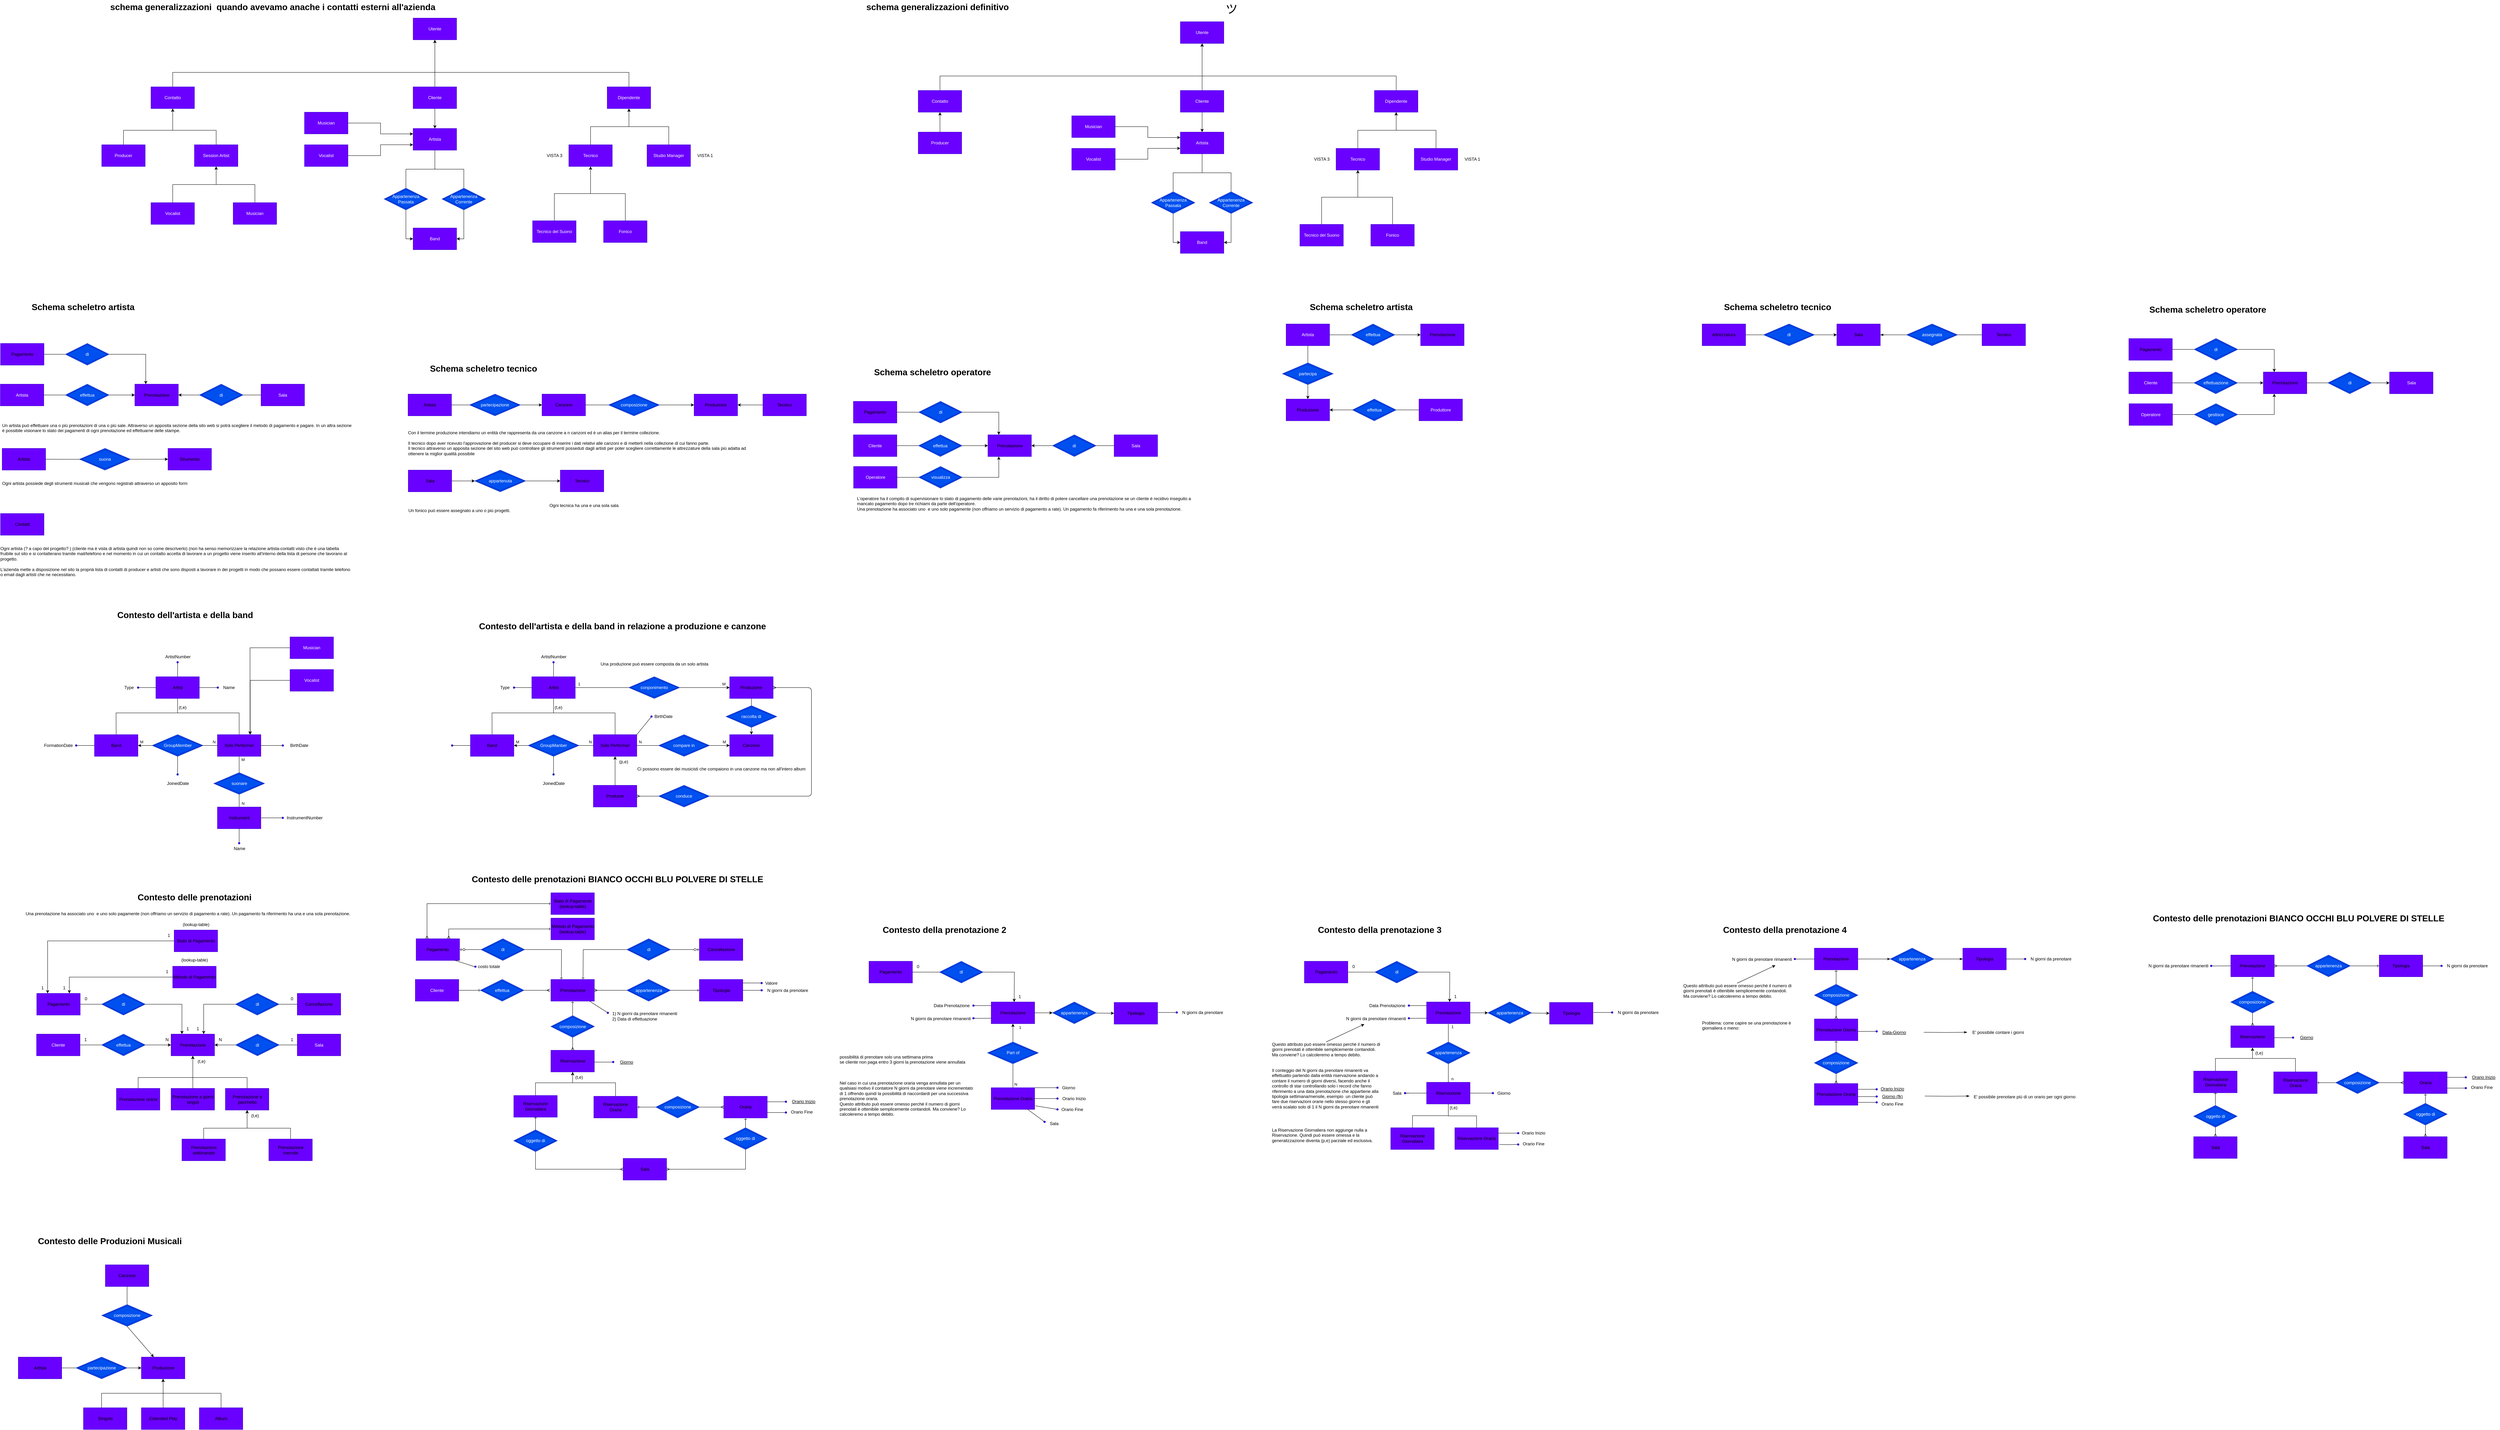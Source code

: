 <mxfile>
    <diagram name="Pagina-1" id="cASJgcRA1GZAY-W6Zr8W">
        <mxGraphModel dx="2920" dy="1866" grid="1" gridSize="10" guides="1" tooltips="1" connect="1" arrows="1" fold="1" page="1" pageScale="1" pageWidth="1169" pageHeight="827" background="none" math="0" shadow="0">
            <root>
                <mxCell id="0"/>
                <mxCell id="1" parent="0"/>
                <mxCell id="iPYovIgnLKDDGat7eZfa-45" style="edgeStyle=orthogonalEdgeStyle;rounded=0;orthogonalLoop=1;jettySize=auto;html=1;entryX=0.5;entryY=1;entryDx=0;entryDy=0;" parent="1" source="iPYovIgnLKDDGat7eZfa-1" target="iPYovIgnLKDDGat7eZfa-22" edge="1">
                    <mxGeometry relative="1" as="geometry"/>
                </mxCell>
                <mxCell id="iPYovIgnLKDDGat7eZfa-1" value="&lt;div&gt;Tecnico&lt;/div&gt;" style="rounded=0;whiteSpace=wrap;html=1;fillColor=#6a00ff;strokeColor=#3700CC;fontColor=#ffffff;" parent="1" vertex="1">
                    <mxGeometry x="450" y="-400" width="120" height="60" as="geometry"/>
                </mxCell>
                <mxCell id="iPYovIgnLKDDGat7eZfa-47" style="edgeStyle=orthogonalEdgeStyle;rounded=0;orthogonalLoop=1;jettySize=auto;html=1;entryX=0.5;entryY=1;entryDx=0;entryDy=0;" parent="1" source="iPYovIgnLKDDGat7eZfa-3" target="iPYovIgnLKDDGat7eZfa-1" edge="1">
                    <mxGeometry relative="1" as="geometry"/>
                </mxCell>
                <mxCell id="iPYovIgnLKDDGat7eZfa-3" value="Tecnico del Suono" style="rounded=0;whiteSpace=wrap;html=1;fillColor=#6a00ff;strokeColor=#3700CC;fontColor=#ffffff;" parent="1" vertex="1">
                    <mxGeometry x="350" y="-190" width="120" height="60" as="geometry"/>
                </mxCell>
                <mxCell id="iPYovIgnLKDDGat7eZfa-46" style="edgeStyle=orthogonalEdgeStyle;rounded=0;orthogonalLoop=1;jettySize=auto;html=1;entryX=0.5;entryY=1;entryDx=0;entryDy=0;" parent="1" source="iPYovIgnLKDDGat7eZfa-4" target="iPYovIgnLKDDGat7eZfa-1" edge="1">
                    <mxGeometry relative="1" as="geometry"/>
                </mxCell>
                <mxCell id="iPYovIgnLKDDGat7eZfa-4" value="&lt;div&gt;Fonico&lt;/div&gt;" style="rounded=0;whiteSpace=wrap;html=1;fillColor=#6a00ff;strokeColor=#3700CC;fontColor=#ffffff;" parent="1" vertex="1">
                    <mxGeometry x="546" y="-190" width="120" height="60" as="geometry"/>
                </mxCell>
                <mxCell id="iPYovIgnLKDDGat7eZfa-5" value="Utente" style="rounded=0;whiteSpace=wrap;html=1;fillColor=#6a00ff;strokeColor=#3700CC;fontColor=#ffffff;" parent="1" vertex="1">
                    <mxGeometry x="20" y="-750" width="120" height="60" as="geometry"/>
                </mxCell>
                <mxCell id="iPYovIgnLKDDGat7eZfa-127" style="edgeStyle=orthogonalEdgeStyle;rounded=0;orthogonalLoop=1;jettySize=auto;html=1;entryX=0.5;entryY=1;entryDx=0;entryDy=0;" parent="1" source="iPYovIgnLKDDGat7eZfa-7" target="iPYovIgnLKDDGat7eZfa-125" edge="1">
                    <mxGeometry relative="1" as="geometry"/>
                </mxCell>
                <mxCell id="iPYovIgnLKDDGat7eZfa-7" value="Musician" style="rounded=0;whiteSpace=wrap;html=1;fillColor=#6a00ff;strokeColor=#3700CC;fontColor=#ffffff;" parent="1" vertex="1">
                    <mxGeometry x="-477" y="-240" width="120" height="60" as="geometry"/>
                </mxCell>
                <mxCell id="iPYovIgnLKDDGat7eZfa-44" style="edgeStyle=orthogonalEdgeStyle;rounded=0;orthogonalLoop=1;jettySize=auto;html=1;entryX=0.5;entryY=1;entryDx=0;entryDy=0;" parent="1" source="iPYovIgnLKDDGat7eZfa-20" target="iPYovIgnLKDDGat7eZfa-22" edge="1">
                    <mxGeometry relative="1" as="geometry"/>
                </mxCell>
                <mxCell id="iPYovIgnLKDDGat7eZfa-20" value="Studio Manager" style="rounded=0;whiteSpace=wrap;html=1;fillColor=#6a00ff;strokeColor=#3700CC;fontColor=#ffffff;" parent="1" vertex="1">
                    <mxGeometry x="666" y="-400" width="120" height="60" as="geometry"/>
                </mxCell>
                <mxCell id="iPYovIgnLKDDGat7eZfa-41" style="edgeStyle=orthogonalEdgeStyle;rounded=0;orthogonalLoop=1;jettySize=auto;html=1;entryX=0.5;entryY=1;entryDx=0;entryDy=0;" parent="1" source="iPYovIgnLKDDGat7eZfa-22" target="iPYovIgnLKDDGat7eZfa-5" edge="1">
                    <mxGeometry relative="1" as="geometry">
                        <Array as="points">
                            <mxPoint x="500" y="-600"/>
                            <mxPoint x="80" y="-600"/>
                            <mxPoint x="80" y="-690"/>
                        </Array>
                    </mxGeometry>
                </mxCell>
                <mxCell id="iPYovIgnLKDDGat7eZfa-22" value="Dipendente" style="rounded=0;whiteSpace=wrap;html=1;fillColor=#6a00ff;strokeColor=#3700CC;fontColor=#ffffff;" parent="1" vertex="1">
                    <mxGeometry x="556" y="-560" width="120" height="60" as="geometry"/>
                </mxCell>
                <mxCell id="iPYovIgnLKDDGat7eZfa-116" style="edgeStyle=orthogonalEdgeStyle;rounded=0;orthogonalLoop=1;jettySize=auto;html=1;entryX=0.5;entryY=1;entryDx=0;entryDy=0;" parent="1" source="iPYovIgnLKDDGat7eZfa-23" target="iPYovIgnLKDDGat7eZfa-94" edge="1">
                    <mxGeometry relative="1" as="geometry">
                        <Array as="points">
                            <mxPoint x="-780" y="-440"/>
                            <mxPoint x="-644" y="-440"/>
                        </Array>
                    </mxGeometry>
                </mxCell>
                <mxCell id="iPYovIgnLKDDGat7eZfa-23" value="Producer" style="rounded=0;whiteSpace=wrap;html=1;fillColor=#6a00ff;strokeColor=#3700CC;fontColor=#ffffff;" parent="1" vertex="1">
                    <mxGeometry x="-840" y="-400" width="120" height="60" as="geometry"/>
                </mxCell>
                <mxCell id="iPYovIgnLKDDGat7eZfa-105" style="edgeStyle=orthogonalEdgeStyle;rounded=0;orthogonalLoop=1;jettySize=auto;html=1;" parent="1" source="iPYovIgnLKDDGat7eZfa-58" edge="1">
                    <mxGeometry relative="1" as="geometry">
                        <mxPoint x="80" y="-690" as="targetPoint"/>
                    </mxGeometry>
                </mxCell>
                <mxCell id="iPYovIgnLKDDGat7eZfa-145" style="edgeStyle=orthogonalEdgeStyle;rounded=0;orthogonalLoop=1;jettySize=auto;html=1;entryX=0.5;entryY=0;entryDx=0;entryDy=0;" parent="1" source="iPYovIgnLKDDGat7eZfa-58" target="iPYovIgnLKDDGat7eZfa-134" edge="1">
                    <mxGeometry relative="1" as="geometry"/>
                </mxCell>
                <mxCell id="iPYovIgnLKDDGat7eZfa-58" value="Cliente" style="rounded=0;whiteSpace=wrap;html=1;fillColor=#6a00ff;strokeColor=#3700CC;fontColor=#ffffff;" parent="1" vertex="1">
                    <mxGeometry x="20" y="-560" width="120" height="60" as="geometry"/>
                </mxCell>
                <mxCell id="iPYovIgnLKDDGat7eZfa-72" value="VISTA 1" style="text;html=1;align=center;verticalAlign=middle;resizable=0;points=[];autosize=1;strokeColor=none;fillColor=none;rounded=0;" parent="1" vertex="1">
                    <mxGeometry x="796" y="-385" width="60" height="30" as="geometry"/>
                </mxCell>
                <mxCell id="iPYovIgnLKDDGat7eZfa-74" value="VISTA 3" style="text;html=1;align=center;verticalAlign=middle;resizable=0;points=[];autosize=1;strokeColor=none;fillColor=none;rounded=0;" parent="1" vertex="1">
                    <mxGeometry x="380" y="-385" width="60" height="30" as="geometry"/>
                </mxCell>
                <mxCell id="iPYovIgnLKDDGat7eZfa-106" style="edgeStyle=orthogonalEdgeStyle;rounded=0;orthogonalLoop=1;jettySize=auto;html=1;entryX=0.5;entryY=1;entryDx=0;entryDy=0;exitX=0.5;exitY=0;exitDx=0;exitDy=0;" parent="1" source="iPYovIgnLKDDGat7eZfa-94" target="iPYovIgnLKDDGat7eZfa-5" edge="1">
                    <mxGeometry relative="1" as="geometry">
                        <Array as="points">
                            <mxPoint x="-644" y="-600"/>
                            <mxPoint x="80" y="-600"/>
                        </Array>
                    </mxGeometry>
                </mxCell>
                <mxCell id="iPYovIgnLKDDGat7eZfa-94" value="Contatto" style="rounded=0;whiteSpace=wrap;html=1;fillColor=#6a00ff;strokeColor=#3700CC;fontColor=#ffffff;" parent="1" vertex="1">
                    <mxGeometry x="-704" y="-560" width="120" height="60" as="geometry"/>
                </mxCell>
                <mxCell id="iPYovIgnLKDDGat7eZfa-128" style="edgeStyle=orthogonalEdgeStyle;rounded=0;orthogonalLoop=1;jettySize=auto;html=1;entryX=0.5;entryY=1;entryDx=0;entryDy=0;" parent="1" source="iPYovIgnLKDDGat7eZfa-96" target="iPYovIgnLKDDGat7eZfa-125" edge="1">
                    <mxGeometry relative="1" as="geometry"/>
                </mxCell>
                <mxCell id="iPYovIgnLKDDGat7eZfa-96" value="Vocalist" style="rounded=0;whiteSpace=wrap;html=1;fillColor=#6a00ff;strokeColor=#3700CC;fontColor=#ffffff;" parent="1" vertex="1">
                    <mxGeometry x="-704" y="-240" width="120" height="60" as="geometry"/>
                </mxCell>
                <mxCell id="iPYovIgnLKDDGat7eZfa-126" style="edgeStyle=orthogonalEdgeStyle;rounded=0;orthogonalLoop=1;jettySize=auto;html=1;entryX=0.5;entryY=1;entryDx=0;entryDy=0;" parent="1" source="iPYovIgnLKDDGat7eZfa-125" target="iPYovIgnLKDDGat7eZfa-94" edge="1">
                    <mxGeometry relative="1" as="geometry">
                        <Array as="points">
                            <mxPoint x="-524" y="-440"/>
                            <mxPoint x="-644" y="-440"/>
                        </Array>
                    </mxGeometry>
                </mxCell>
                <mxCell id="iPYovIgnLKDDGat7eZfa-125" value="Session Artist" style="rounded=0;whiteSpace=wrap;html=1;fillColor=#6a00ff;strokeColor=#3700CC;fontColor=#ffffff;" parent="1" vertex="1">
                    <mxGeometry x="-584" y="-400" width="120" height="60" as="geometry"/>
                </mxCell>
                <mxCell id="zni9r8m3CKPHGTrBn69Q-5" style="edgeStyle=orthogonalEdgeStyle;rounded=0;orthogonalLoop=1;jettySize=auto;html=1;entryX=0;entryY=0.25;entryDx=0;entryDy=0;" parent="1" source="iPYovIgnLKDDGat7eZfa-131" target="iPYovIgnLKDDGat7eZfa-134" edge="1">
                    <mxGeometry relative="1" as="geometry"/>
                </mxCell>
                <mxCell id="iPYovIgnLKDDGat7eZfa-131" value="Musician" style="rounded=0;whiteSpace=wrap;html=1;fillColor=#6a00ff;strokeColor=#3700CC;fontColor=#ffffff;" parent="1" vertex="1">
                    <mxGeometry x="-280" y="-490" width="120" height="60" as="geometry"/>
                </mxCell>
                <mxCell id="zni9r8m3CKPHGTrBn69Q-9" style="edgeStyle=orthogonalEdgeStyle;rounded=0;orthogonalLoop=1;jettySize=auto;html=1;exitX=0.5;exitY=1;exitDx=0;exitDy=0;entryX=0.5;entryY=0;entryDx=0;entryDy=0;strokeColor=default;endArrow=none;endFill=0;" parent="1" source="iPYovIgnLKDDGat7eZfa-134" target="iPYovIgnLKDDGat7eZfa-142" edge="1">
                    <mxGeometry relative="1" as="geometry"/>
                </mxCell>
                <mxCell id="zni9r8m3CKPHGTrBn69Q-11" style="edgeStyle=orthogonalEdgeStyle;rounded=0;orthogonalLoop=1;jettySize=auto;html=1;entryX=0.5;entryY=0;entryDx=0;entryDy=0;endArrow=none;endFill=0;" parent="1" source="iPYovIgnLKDDGat7eZfa-134" target="iPYovIgnLKDDGat7eZfa-137" edge="1">
                    <mxGeometry relative="1" as="geometry"/>
                </mxCell>
                <mxCell id="iPYovIgnLKDDGat7eZfa-134" value="Artista" style="rounded=0;whiteSpace=wrap;html=1;fillColor=#6a00ff;strokeColor=#3700CC;fontColor=#ffffff;" parent="1" vertex="1">
                    <mxGeometry x="20" y="-445" width="120" height="60" as="geometry"/>
                </mxCell>
                <mxCell id="iPYovIgnLKDDGat7eZfa-136" value="Band" style="rounded=0;whiteSpace=wrap;html=1;fillColor=#6a00ff;strokeColor=#3700CC;fontColor=#ffffff;" parent="1" vertex="1">
                    <mxGeometry x="20" y="-170" width="120" height="60" as="geometry"/>
                </mxCell>
                <mxCell id="iPYovIgnLKDDGat7eZfa-139" style="edgeStyle=orthogonalEdgeStyle;rounded=0;orthogonalLoop=1;jettySize=auto;html=1;entryX=1;entryY=0.5;entryDx=0;entryDy=0;" parent="1" source="iPYovIgnLKDDGat7eZfa-137" target="iPYovIgnLKDDGat7eZfa-136" edge="1">
                    <mxGeometry relative="1" as="geometry"/>
                </mxCell>
                <mxCell id="iPYovIgnLKDDGat7eZfa-137" value="Appartenenza Corrente" style="shape=rhombus;double=1;perimeter=rhombusPerimeter;whiteSpace=wrap;html=1;align=center;rounded=0;fillColor=#0050ef;fontColor=#ffffff;strokeColor=#001DBC;" parent="1" vertex="1">
                    <mxGeometry x="100" y="-280" width="120" height="60" as="geometry"/>
                </mxCell>
                <mxCell id="iPYovIgnLKDDGat7eZfa-141" style="edgeStyle=orthogonalEdgeStyle;rounded=0;orthogonalLoop=1;jettySize=auto;html=1;entryX=0;entryY=0.5;entryDx=0;entryDy=0;" parent="1" source="iPYovIgnLKDDGat7eZfa-142" target="iPYovIgnLKDDGat7eZfa-136" edge="1">
                    <mxGeometry relative="1" as="geometry">
                        <mxPoint y="-150" as="targetPoint"/>
                    </mxGeometry>
                </mxCell>
                <mxCell id="iPYovIgnLKDDGat7eZfa-142" value="Appartenenza Passata" style="shape=rhombus;double=1;perimeter=rhombusPerimeter;whiteSpace=wrap;html=1;align=center;rounded=0;fillColor=#0050ef;fontColor=#ffffff;strokeColor=#001DBC;" parent="1" vertex="1">
                    <mxGeometry x="-60" y="-280" width="120" height="60" as="geometry"/>
                </mxCell>
                <mxCell id="zni9r8m3CKPHGTrBn69Q-6" style="edgeStyle=orthogonalEdgeStyle;rounded=0;orthogonalLoop=1;jettySize=auto;html=1;entryX=0;entryY=0.75;entryDx=0;entryDy=0;" parent="1" source="zni9r8m3CKPHGTrBn69Q-2" target="iPYovIgnLKDDGat7eZfa-134" edge="1">
                    <mxGeometry relative="1" as="geometry"/>
                </mxCell>
                <mxCell id="zni9r8m3CKPHGTrBn69Q-2" value="Vocalist" style="rounded=0;whiteSpace=wrap;html=1;fillColor=#6a00ff;strokeColor=#3700CC;fontColor=#ffffff;" parent="1" vertex="1">
                    <mxGeometry x="-280" y="-400" width="120" height="60" as="geometry"/>
                </mxCell>
                <mxCell id="196" style="edgeStyle=none;html=1;startArrow=none;startFill=0;endArrow=none;endFill=0;rounded=0;" parent="1" source="179" edge="1">
                    <mxGeometry relative="1" as="geometry">
                        <mxPoint x="-630.5" y="1170" as="targetPoint"/>
                    </mxGeometry>
                </mxCell>
                <mxCell id="373" value="" style="edgeStyle=none;html=1;endArrow=none;endFill=0;rounded=0;" parent="1" source="179" target="372" edge="1">
                    <mxGeometry relative="1" as="geometry"/>
                </mxCell>
                <mxCell id="376" value="" style="edgeStyle=none;html=1;endArrow=none;endFill=0;rounded=0;" parent="1" source="179" target="375" edge="1">
                    <mxGeometry relative="1" as="geometry"/>
                </mxCell>
                <mxCell id="381" value="" style="edgeStyle=none;html=1;endArrow=none;endFill=0;rounded=0;" parent="1" source="179" target="380" edge="1">
                    <mxGeometry relative="1" as="geometry"/>
                </mxCell>
                <mxCell id="179" value="Artist" style="rounded=0;whiteSpace=wrap;html=1;fillColor=#6a00ff;strokeColor=#3700CC;" parent="1" vertex="1">
                    <mxGeometry x="-690.5" y="1070" width="120" height="60" as="geometry"/>
                </mxCell>
                <mxCell id="193" style="edgeStyle=none;html=1;startArrow=none;startFill=0;endArrow=none;endFill=0;entryX=0.5;entryY=0;entryDx=0;entryDy=0;rounded=0;" parent="1" source="180" target="181" edge="1">
                    <mxGeometry relative="1" as="geometry">
                        <mxPoint x="-430.5" y="1170" as="targetPoint"/>
                        <Array as="points">
                            <mxPoint x="-800.5" y="1170"/>
                            <mxPoint x="-630.5" y="1170"/>
                            <mxPoint x="-460.5" y="1170"/>
                        </Array>
                    </mxGeometry>
                </mxCell>
                <mxCell id="200" value="" style="edgeStyle=none;html=1;startArrow=none;startFill=0;endArrow=none;endFill=0;rounded=0;" parent="1" source="180" target="199" edge="1">
                    <mxGeometry relative="1" as="geometry"/>
                </mxCell>
                <mxCell id="180" value="Band" style="rounded=0;whiteSpace=wrap;html=1;fillColor=#6a00ff;strokeColor=#3700CC;" parent="1" vertex="1">
                    <mxGeometry x="-860" y="1230" width="120" height="60" as="geometry"/>
                </mxCell>
                <mxCell id="206" value="" style="edgeStyle=none;html=1;startArrow=none;startFill=0;endArrow=none;endFill=0;rounded=0;" parent="1" source="181" target="205" edge="1">
                    <mxGeometry relative="1" as="geometry"/>
                </mxCell>
                <mxCell id="209" style="edgeStyle=none;html=1;entryX=0.5;entryY=0;entryDx=0;entryDy=0;startArrow=none;startFill=0;endArrow=none;endFill=0;rounded=0;" parent="1" source="181" target="208" edge="1">
                    <mxGeometry relative="1" as="geometry"/>
                </mxCell>
                <mxCell id="365" value="M" style="edgeLabel;html=1;align=center;verticalAlign=middle;resizable=0;points=[];rounded=0;" parent="209" connectable="0" vertex="1">
                    <mxGeometry x="-0.613" y="-2" relative="1" as="geometry">
                        <mxPoint x="12" as="offset"/>
                    </mxGeometry>
                </mxCell>
                <mxCell id="181" value="Solo Performer" style="rounded=0;whiteSpace=wrap;html=1;fillColor=#6a00ff;strokeColor=#3700CC;" parent="1" vertex="1">
                    <mxGeometry x="-520.5" y="1230" width="120" height="60" as="geometry"/>
                </mxCell>
                <mxCell id="184" value="" style="edgeStyle=none;html=1;rounded=0;" parent="1" source="182" target="180" edge="1">
                    <mxGeometry relative="1" as="geometry"/>
                </mxCell>
                <mxCell id="354" value="M" style="edgeLabel;html=1;align=center;verticalAlign=middle;resizable=0;points=[];rounded=0;" parent="184" connectable="0" vertex="1">
                    <mxGeometry x="0.413" relative="1" as="geometry">
                        <mxPoint x="-2" y="-10" as="offset"/>
                    </mxGeometry>
                </mxCell>
                <mxCell id="189" value="" style="edgeStyle=none;html=1;startArrow=none;startFill=0;endArrow=none;endFill=0;rounded=0;" parent="1" source="182" target="181" edge="1">
                    <mxGeometry relative="1" as="geometry"/>
                </mxCell>
                <mxCell id="355" value="N" style="edgeLabel;html=1;align=center;verticalAlign=middle;resizable=0;points=[];rounded=0;" parent="189" connectable="0" vertex="1">
                    <mxGeometry x="0.169" relative="1" as="geometry">
                        <mxPoint x="7" y="-10" as="offset"/>
                    </mxGeometry>
                </mxCell>
                <mxCell id="203" value="" style="edgeStyle=none;html=1;startArrow=none;startFill=0;endArrow=none;endFill=0;rounded=0;" parent="1" source="182" target="202" edge="1">
                    <mxGeometry relative="1" as="geometry"/>
                </mxCell>
                <mxCell id="182" value="GroupMember" style="shape=rhombus;double=1;perimeter=rhombusPerimeter;whiteSpace=wrap;html=1;align=center;rounded=0;fillColor=#0050ef;fontColor=#ffffff;strokeColor=#001DBC;" parent="1" vertex="1">
                    <mxGeometry x="-700.5" y="1230" width="140" height="60" as="geometry"/>
                </mxCell>
                <mxCell id="199" value="" style="shape=waypoint;size=6;pointerEvents=1;points=[];fillColor=#6a00ff;resizable=0;rotatable=0;perimeter=centerPerimeter;snapToPoint=1;strokeColor=#3700CC;rounded=0;" parent="1" vertex="1">
                    <mxGeometry x="-920.5" y="1250" width="20" height="20" as="geometry"/>
                </mxCell>
                <mxCell id="201" value="FormationDate" style="text;html=1;align=center;verticalAlign=middle;resizable=0;points=[];autosize=1;strokeColor=none;fillColor=none;rounded=0;" parent="1" vertex="1">
                    <mxGeometry x="-1010" y="1245" width="100" height="30" as="geometry"/>
                </mxCell>
                <mxCell id="202" value="" style="shape=waypoint;size=6;pointerEvents=1;points=[];fillColor=#0050ef;resizable=0;rotatable=0;perimeter=centerPerimeter;snapToPoint=1;strokeColor=#001DBC;fontColor=#ffffff;rounded=0;" parent="1" vertex="1">
                    <mxGeometry x="-640.5" y="1330" width="20" height="20" as="geometry"/>
                </mxCell>
                <mxCell id="204" value="JoinedDate" style="text;html=1;align=center;verticalAlign=middle;resizable=0;points=[];autosize=1;strokeColor=none;fillColor=none;rounded=0;" parent="1" vertex="1">
                    <mxGeometry x="-670.5" y="1350" width="80" height="30" as="geometry"/>
                </mxCell>
                <mxCell id="205" value="" style="shape=waypoint;size=6;pointerEvents=1;points=[];fillColor=#6a00ff;resizable=0;rotatable=0;perimeter=centerPerimeter;snapToPoint=1;strokeColor=#3700CC;rounded=0;" parent="1" vertex="1">
                    <mxGeometry x="-350" y="1250" width="20" height="20" as="geometry"/>
                </mxCell>
                <mxCell id="207" value="BirthDate" style="text;html=1;align=center;verticalAlign=middle;resizable=0;points=[];autosize=1;strokeColor=none;fillColor=none;rounded=0;" parent="1" vertex="1">
                    <mxGeometry x="-330" y="1245" width="70" height="30" as="geometry"/>
                </mxCell>
                <mxCell id="211" value="" style="edgeStyle=none;html=1;startArrow=none;startFill=0;endArrow=none;endFill=0;rounded=0;" parent="1" source="208" target="210" edge="1">
                    <mxGeometry relative="1" as="geometry"/>
                </mxCell>
                <mxCell id="366" value="N" style="edgeLabel;html=1;align=center;verticalAlign=middle;resizable=0;points=[];rounded=0;" parent="211" connectable="0" vertex="1">
                    <mxGeometry x="-0.385" y="-2" relative="1" as="geometry">
                        <mxPoint x="12" y="14" as="offset"/>
                    </mxGeometry>
                </mxCell>
                <mxCell id="208" value="suonare" style="shape=rhombus;double=1;perimeter=rhombusPerimeter;whiteSpace=wrap;html=1;align=center;rounded=0;fillColor=#0050ef;fontColor=#ffffff;strokeColor=#001DBC;" parent="1" vertex="1">
                    <mxGeometry x="-530.5" y="1335" width="140" height="60" as="geometry"/>
                </mxCell>
                <mxCell id="215" value="" style="edgeStyle=none;html=1;startArrow=none;startFill=0;endArrow=none;endFill=0;rounded=0;" parent="1" source="210" target="214" edge="1">
                    <mxGeometry relative="1" as="geometry"/>
                </mxCell>
                <mxCell id="218" value="" style="edgeStyle=none;html=1;startArrow=none;startFill=0;endArrow=none;endFill=0;rounded=0;" parent="1" source="210" target="217" edge="1">
                    <mxGeometry relative="1" as="geometry"/>
                </mxCell>
                <mxCell id="210" value="Instrument" style="rounded=0;whiteSpace=wrap;html=1;fillColor=#6a00ff;strokeColor=#3700CC;" parent="1" vertex="1">
                    <mxGeometry x="-520.5" y="1430" width="120" height="60" as="geometry"/>
                </mxCell>
                <mxCell id="214" value="" style="shape=waypoint;size=6;pointerEvents=1;points=[];fillColor=#6a00ff;resizable=0;rotatable=0;perimeter=centerPerimeter;snapToPoint=1;strokeColor=#3700CC;rounded=0;" parent="1" vertex="1">
                    <mxGeometry x="-470.5" y="1520" width="20" height="20" as="geometry"/>
                </mxCell>
                <mxCell id="216" value="Name" style="text;html=1;align=center;verticalAlign=middle;resizable=0;points=[];autosize=1;strokeColor=none;fillColor=none;rounded=0;" parent="1" vertex="1">
                    <mxGeometry x="-490.5" y="1530" width="60" height="30" as="geometry"/>
                </mxCell>
                <mxCell id="217" value="" style="shape=waypoint;size=6;pointerEvents=1;points=[];fillColor=#6a00ff;resizable=0;rotatable=0;perimeter=centerPerimeter;snapToPoint=1;strokeColor=#3700CC;rounded=0;" parent="1" vertex="1">
                    <mxGeometry x="-350" y="1450" width="20" height="20" as="geometry"/>
                </mxCell>
                <mxCell id="264" value="InstrumentNumber" style="text;html=1;align=center;verticalAlign=middle;resizable=0;points=[];autosize=1;strokeColor=none;fillColor=none;rounded=0;" parent="1" vertex="1">
                    <mxGeometry x="-340" y="1445" width="120" height="30" as="geometry"/>
                </mxCell>
                <mxCell id="270" style="html=1;startArrow=none;startFill=0;endArrow=none;endFill=0;entryX=0.5;entryY=0;entryDx=0;entryDy=0;rounded=0;" parent="1" target="181" edge="1">
                    <mxGeometry relative="1" as="geometry">
                        <mxPoint x="-460.5" y="1230" as="targetPoint"/>
                        <mxPoint x="-460" y="1230" as="sourcePoint"/>
                    </mxGeometry>
                </mxCell>
                <mxCell id="301" style="edgeStyle=orthogonalEdgeStyle;rounded=0;html=1;endArrow=classic;endFill=1;" parent="1" source="302" edge="1">
                    <mxGeometry relative="1" as="geometry">
                        <mxPoint x="-588.5" y="2117.5" as="targetPoint"/>
                        <Array as="points">
                            <mxPoint x="-739" y="2177.5"/>
                            <mxPoint x="-588" y="2177.5"/>
                        </Array>
                    </mxGeometry>
                </mxCell>
                <mxCell id="302" value="Prenotazione oraria" style="rounded=0;whiteSpace=wrap;html=1;fillColor=#6a00ff;strokeColor=#3700CC;" parent="1" vertex="1">
                    <mxGeometry x="-799.5" y="2207.5" width="120" height="60" as="geometry"/>
                </mxCell>
                <mxCell id="303" style="edgeStyle=orthogonalEdgeStyle;rounded=0;html=1;entryX=0.5;entryY=1;entryDx=0;entryDy=0;endArrow=classic;endFill=1;" parent="1" source="304" target="300" edge="1">
                    <mxGeometry relative="1" as="geometry"/>
                </mxCell>
                <mxCell id="304" value="Prenotazione a giorni singoli" style="rounded=0;whiteSpace=wrap;html=1;fillColor=#6a00ff;strokeColor=#3700CC;" parent="1" vertex="1">
                    <mxGeometry x="-648.5" y="2207.5" width="120" height="60" as="geometry"/>
                </mxCell>
                <mxCell id="305" style="edgeStyle=orthogonalEdgeStyle;rounded=0;html=1;endArrow=classic;endFill=1;" parent="1" source="306" edge="1">
                    <mxGeometry relative="1" as="geometry">
                        <mxPoint x="-588.5" y="2117.5" as="targetPoint"/>
                        <Array as="points">
                            <mxPoint x="-438.5" y="2177.5"/>
                            <mxPoint x="-588.5" y="2177.5"/>
                        </Array>
                    </mxGeometry>
                </mxCell>
                <mxCell id="306" value="Prenotazione a pacchetto" style="rounded=0;whiteSpace=wrap;html=1;fillColor=#6a00ff;strokeColor=#3700CC;" parent="1" vertex="1">
                    <mxGeometry x="-498.5" y="2207.5" width="120" height="60" as="geometry"/>
                </mxCell>
                <mxCell id="307" style="edgeStyle=orthogonalEdgeStyle;rounded=0;html=1;entryX=0.5;entryY=1;entryDx=0;entryDy=0;endArrow=classic;endFill=1;" parent="1" source="308" target="306" edge="1">
                    <mxGeometry relative="1" as="geometry">
                        <Array as="points">
                            <mxPoint x="-558" y="2317.5"/>
                            <mxPoint x="-438" y="2317.5"/>
                        </Array>
                    </mxGeometry>
                </mxCell>
                <mxCell id="308" value="Prenotazione&lt;br&gt;settimanale" style="rounded=0;whiteSpace=wrap;html=1;fillColor=#6a00ff;strokeColor=#3700CC;" parent="1" vertex="1">
                    <mxGeometry x="-618.5" y="2347.5" width="120" height="60" as="geometry"/>
                </mxCell>
                <mxCell id="309" style="edgeStyle=orthogonalEdgeStyle;rounded=0;html=1;entryX=0.5;entryY=1;entryDx=0;entryDy=0;endArrow=classic;endFill=1;" parent="1" source="310" target="306" edge="1">
                    <mxGeometry relative="1" as="geometry">
                        <Array as="points">
                            <mxPoint x="-318" y="2317.5"/>
                            <mxPoint x="-438" y="2317.5"/>
                        </Array>
                    </mxGeometry>
                </mxCell>
                <mxCell id="310" value="Prenotazione&lt;br&gt;mensile" style="rounded=0;whiteSpace=wrap;html=1;fillColor=#6a00ff;strokeColor=#3700CC;" parent="1" vertex="1">
                    <mxGeometry x="-378.5" y="2347.5" width="120" height="60" as="geometry"/>
                </mxCell>
                <mxCell id="311" value="Cliente" style="rounded=0;whiteSpace=wrap;html=1;fillColor=#6a00ff;strokeColor=#3700CC;fontColor=#ffffff;" parent="1" vertex="1">
                    <mxGeometry x="-1020" y="2057.5" width="120" height="60" as="geometry"/>
                </mxCell>
                <mxCell id="312" value="" style="edgeStyle=orthogonalEdgeStyle;html=1;endArrow=none;endFill=0;rounded=0;" parent="1" source="314" target="311" edge="1">
                    <mxGeometry relative="1" as="geometry"/>
                </mxCell>
                <mxCell id="313" value="" style="edgeStyle=orthogonalEdgeStyle;html=1;rounded=0;" parent="1" source="314" target="300" edge="1">
                    <mxGeometry relative="1" as="geometry"/>
                </mxCell>
                <mxCell id="314" value="effettua" style="shape=rhombus;double=1;perimeter=rhombusPerimeter;whiteSpace=wrap;html=1;align=center;rounded=0;fillColor=#0050ef;fontColor=#ffffff;strokeColor=#001DBC;" parent="1" vertex="1">
                    <mxGeometry x="-840" y="2057.5" width="120" height="60" as="geometry"/>
                </mxCell>
                <mxCell id="300" value="Prenotazione" style="rounded=0;whiteSpace=wrap;html=1;fillColor=#6a00ff;strokeColor=#3700CC;" parent="1" vertex="1">
                    <mxGeometry x="-648.5" y="2057.5" width="120" height="60" as="geometry"/>
                </mxCell>
                <mxCell id="329" value="Produzione" style="rounded=0;whiteSpace=wrap;html=1;fillColor=#6a00ff;strokeColor=#3700CC;" parent="1" vertex="1">
                    <mxGeometry x="-730.5" y="2950" width="120" height="60" as="geometry"/>
                </mxCell>
                <mxCell id="336" style="edgeStyle=orthogonalEdgeStyle;rounded=0;orthogonalLoop=1;jettySize=auto;html=1;entryX=0.5;entryY=1;entryDx=0;entryDy=0;" parent="1" source="337" target="329" edge="1">
                    <mxGeometry relative="1" as="geometry">
                        <Array as="points">
                            <mxPoint x="-840.5" y="3050"/>
                            <mxPoint x="-670.5" y="3050"/>
                        </Array>
                    </mxGeometry>
                </mxCell>
                <mxCell id="337" value="Singolo" style="rounded=0;whiteSpace=wrap;html=1;fillColor=#6a00ff;strokeColor=#3700CC;" parent="1" vertex="1">
                    <mxGeometry x="-890.5" y="3090" width="120" height="60" as="geometry"/>
                </mxCell>
                <mxCell id="338" style="edgeStyle=orthogonalEdgeStyle;rounded=0;orthogonalLoop=1;jettySize=auto;html=1;entryX=0.5;entryY=1;entryDx=0;entryDy=0;" parent="1" source="339" target="329" edge="1">
                    <mxGeometry relative="1" as="geometry">
                        <Array as="points">
                            <mxPoint x="-510.5" y="3050"/>
                            <mxPoint x="-670.5" y="3050"/>
                        </Array>
                    </mxGeometry>
                </mxCell>
                <mxCell id="339" value="Album" style="rounded=0;whiteSpace=wrap;html=1;fillColor=#6a00ff;strokeColor=#3700CC;" parent="1" vertex="1">
                    <mxGeometry x="-570.5" y="3090" width="120" height="60" as="geometry"/>
                </mxCell>
                <mxCell id="340" style="edgeStyle=orthogonalEdgeStyle;rounded=0;orthogonalLoop=1;jettySize=auto;html=1;entryX=0.5;entryY=1;entryDx=0;entryDy=0;" parent="1" source="341" target="329" edge="1">
                    <mxGeometry relative="1" as="geometry">
                        <mxPoint x="-670.5" y="3020" as="targetPoint"/>
                    </mxGeometry>
                </mxCell>
                <mxCell id="341" value="Extended Play" style="rounded=0;whiteSpace=wrap;html=1;fillColor=#6a00ff;strokeColor=#3700CC;" parent="1" vertex="1">
                    <mxGeometry x="-730.5" y="3090" width="120" height="60" as="geometry"/>
                </mxCell>
                <mxCell id="342" style="edgeStyle=orthogonalEdgeStyle;rounded=0;orthogonalLoop=1;jettySize=auto;html=1;entryX=0;entryY=0.5;entryDx=0;entryDy=0;endArrow=none;endFill=0;" parent="1" source="343" target="348" edge="1">
                    <mxGeometry relative="1" as="geometry"/>
                </mxCell>
                <mxCell id="343" value="Artista" style="rounded=0;whiteSpace=wrap;html=1;fillColor=#6a00ff;strokeColor=#3700CC;" parent="1" vertex="1">
                    <mxGeometry x="-1070.5" y="2950" width="120" height="60" as="geometry"/>
                </mxCell>
                <mxCell id="347" style="edgeStyle=orthogonalEdgeStyle;rounded=0;orthogonalLoop=1;jettySize=auto;html=1;entryX=0;entryY=0.5;entryDx=0;entryDy=0;" parent="1" source="348" edge="1">
                    <mxGeometry relative="1" as="geometry">
                        <mxPoint x="-730.5" y="2980" as="targetPoint"/>
                    </mxGeometry>
                </mxCell>
                <mxCell id="348" value="partecipazione" style="shape=rhombus;double=1;perimeter=rhombusPerimeter;whiteSpace=wrap;html=1;align=center;rounded=0;fillColor=#0050ef;fontColor=#ffffff;strokeColor=#001DBC;" parent="1" vertex="1">
                    <mxGeometry x="-910.5" y="2950" width="140" height="60" as="geometry"/>
                </mxCell>
                <mxCell id="363" value="(t,e)" style="text;html=1;align=center;verticalAlign=middle;resizable=0;points=[];autosize=1;strokeColor=none;fillColor=none;rounded=0;" parent="1" vertex="1">
                    <mxGeometry x="-637" y="1140" width="40" height="30" as="geometry"/>
                </mxCell>
                <mxCell id="372" value="" style="shape=waypoint;sketch=0;size=6;pointerEvents=1;points=[];fillColor=#6a00ff;resizable=0;rotatable=0;perimeter=centerPerimeter;snapToPoint=1;strokeColor=#3700CC;rounded=0;gradientColor=#FF6666;" parent="1" vertex="1">
                    <mxGeometry x="-640.5" y="1020" width="20" height="20" as="geometry"/>
                </mxCell>
                <mxCell id="374" value="ArtistNumber" style="text;html=1;align=center;verticalAlign=middle;resizable=0;points=[];autosize=1;strokeColor=none;fillColor=none;gradientColor=none;rounded=0;" parent="1" vertex="1">
                    <mxGeometry x="-675.5" y="1000" width="90" height="30" as="geometry"/>
                </mxCell>
                <mxCell id="375" value="" style="shape=waypoint;sketch=0;size=6;pointerEvents=1;points=[];fillColor=#6a00ff;resizable=0;rotatable=0;perimeter=centerPerimeter;snapToPoint=1;strokeColor=#3700CC;rounded=0;" parent="1" vertex="1">
                    <mxGeometry x="-749.5" y="1090" width="20" height="20" as="geometry"/>
                </mxCell>
                <mxCell id="378" value="Type" style="text;html=1;align=center;verticalAlign=middle;resizable=0;points=[];autosize=1;strokeColor=none;fillColor=none;rounded=0;" parent="1" vertex="1">
                    <mxGeometry x="-790" y="1085" width="50" height="30" as="geometry"/>
                </mxCell>
                <mxCell id="379" value="Name" style="text;html=1;align=center;verticalAlign=middle;resizable=0;points=[];autosize=1;strokeColor=none;fillColor=none;rounded=0;" parent="1" vertex="1">
                    <mxGeometry x="-519.5" y="1085" width="60" height="30" as="geometry"/>
                </mxCell>
                <mxCell id="380" value="" style="shape=waypoint;sketch=0;size=6;pointerEvents=1;points=[];fillColor=#6a00ff;resizable=0;rotatable=0;perimeter=centerPerimeter;snapToPoint=1;strokeColor=#3700CC;rounded=0;" parent="1" vertex="1">
                    <mxGeometry x="-529.5" y="1090" width="20" height="20" as="geometry"/>
                </mxCell>
                <mxCell id="383" value="Contesto dell'artista e della band" style="text;strokeColor=none;fillColor=none;html=1;fontSize=24;fontStyle=1;verticalAlign=middle;align=center;rounded=0;" parent="1" vertex="1">
                    <mxGeometry x="-818.25" y="880" width="415.5" height="40" as="geometry"/>
                </mxCell>
                <mxCell id="385" value="Contesto delle prenotazioni" style="text;strokeColor=none;fillColor=none;html=1;fontSize=24;fontStyle=1;verticalAlign=middle;align=center;rounded=0;" parent="1" vertex="1">
                    <mxGeometry x="-791.75" y="1660" width="415.5" height="40" as="geometry"/>
                </mxCell>
                <mxCell id="386" value="Contesto delle Produzioni Musicali" style="text;strokeColor=none;fillColor=none;html=1;fontSize=24;fontStyle=1;verticalAlign=middle;align=center;rounded=0;" parent="1" vertex="1">
                    <mxGeometry x="-1026" y="2610" width="415.5" height="40" as="geometry"/>
                </mxCell>
                <mxCell id="387" value="&lt;font style=&quot;font-size: 33px;&quot;&gt;ツ&lt;/font&gt;" style="text;html=1;align=center;verticalAlign=middle;resizable=0;points=[];autosize=1;strokeColor=none;fillColor=none;rounded=0;" parent="1" vertex="1">
                    <mxGeometry x="2250" y="-800" width="60" height="50" as="geometry"/>
                </mxCell>
                <mxCell id="390" value="Sala" style="rounded=0;whiteSpace=wrap;html=1;fillColor=#6a00ff;strokeColor=#3700CC;fontColor=#ffffff;" parent="1" vertex="1">
                    <mxGeometry x="-300" y="2057.5" width="120" height="60" as="geometry"/>
                </mxCell>
                <mxCell id="394" style="edgeStyle=none;html=1;entryX=1;entryY=0.5;entryDx=0;entryDy=0;rounded=0;" parent="1" source="393" target="300" edge="1">
                    <mxGeometry relative="1" as="geometry"/>
                </mxCell>
                <mxCell id="395" value="" style="edgeStyle=none;html=1;endArrow=none;endFill=0;rounded=0;" parent="1" source="393" target="390" edge="1">
                    <mxGeometry relative="1" as="geometry"/>
                </mxCell>
                <mxCell id="393" value="di" style="shape=rhombus;double=1;perimeter=rhombusPerimeter;whiteSpace=wrap;html=1;align=center;rounded=0;fillColor=#0050ef;fontColor=#ffffff;strokeColor=#001DBC;" parent="1" vertex="1">
                    <mxGeometry x="-470" y="2057.5" width="120" height="60" as="geometry"/>
                </mxCell>
                <mxCell id="428" style="edgeStyle=orthogonalEdgeStyle;html=1;entryX=0;entryY=0.5;entryDx=0;entryDy=0;endArrow=none;endFill=0;rounded=0;" parent="1" source="396" target="427" edge="1">
                    <mxGeometry relative="1" as="geometry"/>
                </mxCell>
                <mxCell id="396" value="Pagamento" style="rounded=0;whiteSpace=wrap;html=1;fillColor=#6a00ff;strokeColor=#3700CC;" parent="1" vertex="1">
                    <mxGeometry x="-1019.5" y="1945" width="120" height="60" as="geometry"/>
                </mxCell>
                <mxCell id="425" value="" style="edgeStyle=orthogonalEdgeStyle;html=1;endArrow=none;endFill=0;rounded=0;" parent="1" source="397" target="424" edge="1">
                    <mxGeometry relative="1" as="geometry"/>
                </mxCell>
                <mxCell id="397" value="Cancellazione" style="rounded=0;whiteSpace=wrap;html=1;fillColor=#6a00ff;strokeColor=#3700CC;" parent="1" vertex="1">
                    <mxGeometry x="-300" y="1945" width="120" height="60" as="geometry"/>
                </mxCell>
                <mxCell id="399" value="1" style="text;html=1;align=center;verticalAlign=middle;resizable=0;points=[];autosize=1;strokeColor=none;fillColor=none;rounded=0;" parent="1" vertex="1">
                    <mxGeometry x="-900.5" y="2057.5" width="30" height="30" as="geometry"/>
                </mxCell>
                <mxCell id="400" value="N" style="text;html=1;align=center;verticalAlign=middle;resizable=0;points=[];autosize=1;strokeColor=none;fillColor=none;rounded=0;" parent="1" vertex="1">
                    <mxGeometry x="-675.5" y="2057.5" width="30" height="30" as="geometry"/>
                </mxCell>
                <mxCell id="401" value="1" style="text;html=1;align=center;verticalAlign=middle;resizable=0;points=[];autosize=1;strokeColor=none;fillColor=none;rounded=0;" parent="1" vertex="1">
                    <mxGeometry x="-330" y="2057.5" width="30" height="30" as="geometry"/>
                </mxCell>
                <mxCell id="402" value="N" style="text;html=1;align=center;verticalAlign=middle;resizable=0;points=[];autosize=1;strokeColor=none;fillColor=none;rounded=0;" parent="1" vertex="1">
                    <mxGeometry x="-528.5" y="2057.5" width="30" height="30" as="geometry"/>
                </mxCell>
                <mxCell id="403" value="(t,e)" style="text;html=1;align=center;verticalAlign=middle;resizable=0;points=[];autosize=1;strokeColor=none;fillColor=none;rounded=0;" parent="1" vertex="1">
                    <mxGeometry x="-585.5" y="2117.5" width="40" height="30" as="geometry"/>
                </mxCell>
                <mxCell id="404" value="(t,e)" style="text;html=1;align=center;verticalAlign=middle;resizable=0;points=[];autosize=1;strokeColor=none;fillColor=none;rounded=0;" parent="1" vertex="1">
                    <mxGeometry x="-437" y="2267.5" width="40" height="30" as="geometry"/>
                </mxCell>
                <mxCell id="407" value="0" style="text;html=1;align=center;verticalAlign=middle;resizable=0;points=[];autosize=1;strokeColor=none;fillColor=none;rounded=0;" parent="1" vertex="1">
                    <mxGeometry x="-899.5" y="1945" width="30" height="30" as="geometry"/>
                </mxCell>
                <mxCell id="408" value="1" style="text;html=1;align=center;verticalAlign=middle;resizable=0;points=[];autosize=1;strokeColor=none;fillColor=none;rounded=0;" parent="1" vertex="1">
                    <mxGeometry x="-618.5" y="2027.5" width="30" height="30" as="geometry"/>
                </mxCell>
                <mxCell id="409" value="0" style="text;html=1;align=center;verticalAlign=middle;resizable=0;points=[];autosize=1;strokeColor=none;fillColor=none;rounded=0;" parent="1" vertex="1">
                    <mxGeometry x="-330" y="1945" width="30" height="30" as="geometry"/>
                </mxCell>
                <mxCell id="410" value="1" style="text;html=1;align=center;verticalAlign=middle;resizable=0;points=[];autosize=1;strokeColor=none;fillColor=none;rounded=0;" parent="1" vertex="1">
                    <mxGeometry x="-589.75" y="2027.5" width="30" height="30" as="geometry"/>
                </mxCell>
                <mxCell id="416" style="edgeStyle=orthogonalEdgeStyle;html=1;entryX=0.75;entryY=0;entryDx=0;entryDy=0;rounded=0;" parent="1" source="413" target="396" edge="1">
                    <mxGeometry relative="1" as="geometry"/>
                </mxCell>
                <mxCell id="413" value="Metodo di Pagamento" style="rounded=0;whiteSpace=wrap;html=1;fillColor=#6a00ff;strokeColor=#3700CC;" parent="1" vertex="1">
                    <mxGeometry x="-644" y="1870" width="120" height="60" as="geometry"/>
                </mxCell>
                <mxCell id="415" style="edgeStyle=orthogonalEdgeStyle;html=1;entryX=0.25;entryY=0;entryDx=0;entryDy=0;rounded=0;" parent="1" source="414" target="396" edge="1">
                    <mxGeometry relative="1" as="geometry"/>
                </mxCell>
                <mxCell id="414" value="Stato di Pagamento" style="rounded=0;whiteSpace=wrap;html=1;fillColor=#6a00ff;strokeColor=#3700CC;" parent="1" vertex="1">
                    <mxGeometry x="-640" y="1770" width="120" height="60" as="geometry"/>
                </mxCell>
                <mxCell id="417" value="1" style="text;html=1;align=center;verticalAlign=middle;resizable=0;points=[];autosize=1;strokeColor=none;fillColor=none;rounded=0;" parent="1" vertex="1">
                    <mxGeometry x="-670" y="1770" width="30" height="30" as="geometry"/>
                </mxCell>
                <mxCell id="418" value="1" style="text;html=1;align=center;verticalAlign=middle;resizable=0;points=[];autosize=1;strokeColor=none;fillColor=none;rounded=0;" parent="1" vertex="1">
                    <mxGeometry x="-1019.5" y="1915" width="30" height="30" as="geometry"/>
                </mxCell>
                <mxCell id="419" value="1" style="text;html=1;align=center;verticalAlign=middle;resizable=0;points=[];autosize=1;strokeColor=none;fillColor=none;rounded=0;" parent="1" vertex="1">
                    <mxGeometry x="-959" y="1915" width="30" height="30" as="geometry"/>
                </mxCell>
                <mxCell id="420" value="1" style="text;html=1;align=center;verticalAlign=middle;resizable=0;points=[];autosize=1;strokeColor=none;fillColor=none;rounded=0;" parent="1" vertex="1">
                    <mxGeometry x="-675.5" y="1870" width="30" height="30" as="geometry"/>
                </mxCell>
                <mxCell id="421" value="(lookup-table)" style="text;html=1;align=center;verticalAlign=middle;resizable=0;points=[];autosize=1;strokeColor=none;fillColor=none;rounded=0;" parent="1" vertex="1">
                    <mxGeometry x="-630" y="1740" width="100" height="30" as="geometry"/>
                </mxCell>
                <mxCell id="422" value="(lookup-table)" style="text;html=1;align=center;verticalAlign=middle;resizable=0;points=[];autosize=1;strokeColor=none;fillColor=none;rounded=0;" parent="1" vertex="1">
                    <mxGeometry x="-634" y="1837.5" width="100" height="30" as="geometry"/>
                </mxCell>
                <mxCell id="426" style="edgeStyle=orthogonalEdgeStyle;html=1;entryX=0.75;entryY=0;entryDx=0;entryDy=0;rounded=0;" parent="1" source="424" target="300" edge="1">
                    <mxGeometry relative="1" as="geometry"/>
                </mxCell>
                <mxCell id="424" value="di" style="shape=rhombus;double=1;perimeter=rhombusPerimeter;whiteSpace=wrap;html=1;align=center;rounded=0;fillColor=#0050ef;fontColor=#ffffff;strokeColor=#001DBC;" parent="1" vertex="1">
                    <mxGeometry x="-470.5" y="1945" width="120" height="60" as="geometry"/>
                </mxCell>
                <mxCell id="429" style="edgeStyle=orthogonalEdgeStyle;html=1;entryX=0.25;entryY=0;entryDx=0;entryDy=0;endArrow=classic;endFill=1;rounded=0;" parent="1" source="427" target="300" edge="1">
                    <mxGeometry relative="1" as="geometry"/>
                </mxCell>
                <mxCell id="427" value="di" style="shape=rhombus;double=1;perimeter=rhombusPerimeter;whiteSpace=wrap;html=1;align=center;rounded=0;fillColor=#0050ef;fontColor=#ffffff;strokeColor=#001DBC;" parent="1" vertex="1">
                    <mxGeometry x="-840" y="1945" width="120" height="60" as="geometry"/>
                </mxCell>
                <mxCell id="441" value="Schema scheletro operatore" style="text;strokeColor=none;fillColor=none;html=1;fontSize=24;fontStyle=1;verticalAlign=middle;align=center;rounded=0;" parent="1" vertex="1">
                    <mxGeometry x="1246" y="209" width="415.5" height="40" as="geometry"/>
                </mxCell>
                <mxCell id="444" value="Schema scheletro tecnico" style="text;strokeColor=none;fillColor=none;html=1;fontSize=24;fontStyle=1;verticalAlign=middle;align=center;rounded=0;" parent="1" vertex="1">
                    <mxGeometry x="6" y="199" width="415.5" height="40" as="geometry"/>
                </mxCell>
                <mxCell id="445" value="Schema scheletro artista" style="text;strokeColor=none;fillColor=none;html=1;fontSize=24;fontStyle=1;verticalAlign=middle;align=center;rounded=0;" parent="1" vertex="1">
                    <mxGeometry x="-1100" y="29" width="415.5" height="40" as="geometry"/>
                </mxCell>
                <mxCell id="455" value="" style="edgeStyle=none;html=1;startArrow=classic;startFill=1;endArrow=none;endFill=0;rounded=0;" parent="1" source="456" target="461" edge="1">
                    <mxGeometry relative="1" as="geometry"/>
                </mxCell>
                <mxCell id="456" value="Produzione" style="rounded=0;whiteSpace=wrap;html=1;fillColor=#6a00ff;strokeColor=#3700CC;" parent="1" vertex="1">
                    <mxGeometry x="796" y="289" width="120" height="60" as="geometry"/>
                </mxCell>
                <mxCell id="457" style="edgeStyle=orthogonalEdgeStyle;rounded=0;orthogonalLoop=1;jettySize=auto;html=1;entryX=0;entryY=0.5;entryDx=0;entryDy=0;endArrow=none;endFill=0;" parent="1" source="458" target="463" edge="1">
                    <mxGeometry relative="1" as="geometry"/>
                </mxCell>
                <mxCell id="458" value="Artista" style="rounded=0;whiteSpace=wrap;html=1;fillColor=#6a00ff;strokeColor=#3700CC;" parent="1" vertex="1">
                    <mxGeometry x="6" y="289" width="120" height="60" as="geometry"/>
                </mxCell>
                <mxCell id="459" value="" style="edgeStyle=none;html=1;endArrow=none;endFill=0;rounded=0;" parent="1" source="460" target="461" edge="1">
                    <mxGeometry relative="1" as="geometry"/>
                </mxCell>
                <mxCell id="460" value="Canzone" style="rounded=0;whiteSpace=wrap;html=1;fillColor=#6a00ff;strokeColor=#3700CC;" parent="1" vertex="1">
                    <mxGeometry x="376" y="289" width="120" height="60" as="geometry"/>
                </mxCell>
                <mxCell id="461" value="composizione" style="shape=rhombus;double=1;perimeter=rhombusPerimeter;whiteSpace=wrap;html=1;align=center;rounded=0;fillColor=#0050ef;fontColor=#ffffff;strokeColor=#001DBC;" parent="1" vertex="1">
                    <mxGeometry x="560" y="289" width="140" height="60" as="geometry"/>
                </mxCell>
                <mxCell id="462" style="edgeStyle=orthogonalEdgeStyle;rounded=0;orthogonalLoop=1;jettySize=auto;html=1;entryX=0;entryY=0.5;entryDx=0;entryDy=0;" parent="1" source="463" target="460" edge="1">
                    <mxGeometry relative="1" as="geometry"/>
                </mxCell>
                <mxCell id="463" value="partecipazione" style="shape=rhombus;double=1;perimeter=rhombusPerimeter;whiteSpace=wrap;html=1;align=center;rounded=0;fillColor=#0050ef;fontColor=#ffffff;strokeColor=#001DBC;" parent="1" vertex="1">
                    <mxGeometry x="176" y="289" width="140" height="60" as="geometry"/>
                </mxCell>
                <mxCell id="477" value="Cliente" style="rounded=0;whiteSpace=wrap;html=1;fillColor=#6a00ff;strokeColor=#3700CC;fontColor=#ffffff;" parent="1" vertex="1">
                    <mxGeometry x="1236" y="401.5" width="120" height="60" as="geometry"/>
                </mxCell>
                <mxCell id="478" value="" style="edgeStyle=orthogonalEdgeStyle;html=1;endArrow=none;endFill=0;rounded=0;" parent="1" source="480" target="477" edge="1">
                    <mxGeometry relative="1" as="geometry"/>
                </mxCell>
                <mxCell id="479" value="" style="edgeStyle=orthogonalEdgeStyle;html=1;rounded=0;" parent="1" source="480" target="481" edge="1">
                    <mxGeometry relative="1" as="geometry"/>
                </mxCell>
                <mxCell id="480" value="effettua" style="shape=rhombus;double=1;perimeter=rhombusPerimeter;whiteSpace=wrap;html=1;align=center;rounded=0;fillColor=#0050ef;fontColor=#ffffff;strokeColor=#001DBC;" parent="1" vertex="1">
                    <mxGeometry x="1416" y="401.5" width="120" height="60" as="geometry"/>
                </mxCell>
                <mxCell id="481" value="Prenotazione" style="rounded=0;whiteSpace=wrap;html=1;fillColor=#6a00ff;strokeColor=#3700CC;" parent="1" vertex="1">
                    <mxGeometry x="1607.5" y="401.5" width="120" height="60" as="geometry"/>
                </mxCell>
                <mxCell id="482" value="Sala" style="rounded=0;whiteSpace=wrap;html=1;fillColor=#6a00ff;strokeColor=#3700CC;fontColor=#ffffff;" parent="1" vertex="1">
                    <mxGeometry x="1956" y="401.5" width="120" height="60" as="geometry"/>
                </mxCell>
                <mxCell id="483" style="edgeStyle=none;html=1;entryX=1;entryY=0.5;entryDx=0;entryDy=0;rounded=0;" parent="1" source="485" target="481" edge="1">
                    <mxGeometry relative="1" as="geometry"/>
                </mxCell>
                <mxCell id="484" value="" style="edgeStyle=none;html=1;endArrow=none;endFill=0;rounded=0;" parent="1" source="485" target="482" edge="1">
                    <mxGeometry relative="1" as="geometry"/>
                </mxCell>
                <mxCell id="485" value="di" style="shape=rhombus;double=1;perimeter=rhombusPerimeter;whiteSpace=wrap;html=1;align=center;rounded=0;fillColor=#0050ef;fontColor=#ffffff;strokeColor=#001DBC;" parent="1" vertex="1">
                    <mxGeometry x="1786" y="401.5" width="120" height="60" as="geometry"/>
                </mxCell>
                <mxCell id="486" style="edgeStyle=orthogonalEdgeStyle;html=1;entryX=0;entryY=0.5;entryDx=0;entryDy=0;endArrow=none;endFill=0;rounded=0;" parent="1" source="487" target="513" edge="1">
                    <mxGeometry relative="1" as="geometry"/>
                </mxCell>
                <mxCell id="487" value="Pagamento" style="rounded=0;whiteSpace=wrap;html=1;fillColor=#6a00ff;strokeColor=#3700CC;" parent="1" vertex="1">
                    <mxGeometry x="1236" y="309" width="120" height="60" as="geometry"/>
                </mxCell>
                <mxCell id="512" style="edgeStyle=orthogonalEdgeStyle;html=1;entryX=0.25;entryY=0;entryDx=0;entryDy=0;endArrow=classic;endFill=1;rounded=0;" parent="1" source="513" target="481" edge="1">
                    <mxGeometry relative="1" as="geometry"/>
                </mxCell>
                <mxCell id="513" value="di" style="shape=rhombus;double=1;perimeter=rhombusPerimeter;whiteSpace=wrap;html=1;align=center;rounded=0;fillColor=#0050ef;fontColor=#ffffff;strokeColor=#001DBC;" parent="1" vertex="1">
                    <mxGeometry x="1416.5" y="309" width="120" height="60" as="geometry"/>
                </mxCell>
                <mxCell id="519" value="L'operatore ha il compito di supervisionare lo stato di pagamento delle varie prenotazioni, ha il diritto di potere cancellare una prenotazione se un cliente è recidivo inseguito a mancato pagamento dopo tre richiami da parte dell'operatore.&amp;nbsp;&lt;br&gt;Una prenotazione ha associato uno&amp;nbsp; e uno solo pagamente (non offriamo un servizio di pagamento a rate). Un pagamento fa riferimento ha una e una sola prenotazione." style="text;html=1;whiteSpace=wrap;strokeColor=none;fillColor=none;overflow=fill;fontSize=12;rounded=0;" parent="1" vertex="1">
                    <mxGeometry x="1246" y="570.5" width="970" height="72" as="geometry"/>
                </mxCell>
                <mxCell id="520" value="Una prenotazione ha associato uno&amp;nbsp; e uno solo pagamente (non offriamo un servizio di pagamento a rate). Un pagamento fa riferimento ha una e una sola prenotazione." style="text;html=1;whiteSpace=wrap;strokeColor=none;fillColor=none;overflow=fill;fontSize=12;rounded=0;" parent="1" vertex="1">
                    <mxGeometry x="-1050.5" y="1717.5" width="970" height="12.5" as="geometry"/>
                </mxCell>
                <mxCell id="522" value="Con il termine produzione intendiamo un entità che rappresenta da una canzone a n canzoni ed è un alias per il termine collezione.&lt;br&gt;&lt;br&gt;Il tecnico dopo aver ricevuto l'approvazione del producer si deve occupare di inserire i dati relativi alle canzoni e di metterli nella collezione di cui fanno parte.&lt;br&gt;Il tecnico attraverso un apposita sezione del sito web può controllare gli strumenti posseduti dagli artisti per poter scegliere correttamente le attrezzature della sala più adatta ad ottenere la miglior qualità possibile&lt;br&gt;." style="text;html=1;whiteSpace=wrap;strokeColor=none;fillColor=none;overflow=fill;fontSize=12;rounded=0;" parent="1" vertex="1">
                    <mxGeometry x="6" y="389" width="970" height="80" as="geometry"/>
                </mxCell>
                <mxCell id="552" value="" style="edgeStyle=none;html=1;startArrow=classic;startFill=1;endArrow=none;endFill=0;rounded=0;" parent="1" source="553" target="558" edge="1">
                    <mxGeometry relative="1" as="geometry"/>
                </mxCell>
                <mxCell id="553" value="Tecnico" style="rounded=0;whiteSpace=wrap;html=1;fillColor=#6a00ff;strokeColor=#3700CC;" parent="1" vertex="1">
                    <mxGeometry x="426.5" y="499" width="120" height="60" as="geometry"/>
                </mxCell>
                <mxCell id="556" value="" style="edgeStyle=none;html=1;rounded=0;" parent="1" source="557" target="558" edge="1">
                    <mxGeometry relative="1" as="geometry"/>
                </mxCell>
                <mxCell id="557" value="Sala" style="rounded=0;whiteSpace=wrap;html=1;fillColor=#6a00ff;strokeColor=#3700CC;" parent="1" vertex="1">
                    <mxGeometry x="6.5" y="499" width="120" height="60" as="geometry"/>
                </mxCell>
                <mxCell id="558" value="appartenuta" style="shape=rhombus;double=1;perimeter=rhombusPerimeter;whiteSpace=wrap;html=1;align=center;rounded=0;fillColor=#0050ef;fontColor=#ffffff;strokeColor=#001DBC;" parent="1" vertex="1">
                    <mxGeometry x="190.5" y="499" width="140" height="60" as="geometry"/>
                </mxCell>
                <mxCell id="561" value="" style="edgeStyle=none;html=1;startArrow=none;startFill=0;endArrow=classic;endFill=1;exitX=0;exitY=0.5;exitDx=0;exitDy=0;rounded=0;" parent="1" source="562" edge="1">
                    <mxGeometry relative="1" as="geometry">
                        <mxPoint x="916" y="319" as="targetPoint"/>
                        <mxPoint x="986" y="319" as="sourcePoint"/>
                    </mxGeometry>
                </mxCell>
                <mxCell id="562" value="Tecnico" style="rounded=0;whiteSpace=wrap;html=1;fillColor=#6a00ff;strokeColor=#3700CC;" parent="1" vertex="1">
                    <mxGeometry x="986" y="289" width="120" height="60" as="geometry"/>
                </mxCell>
                <mxCell id="567" value="&lt;div style=&quot;text-align: center;&quot;&gt;Ogni tecnica ha una e una sola sala&lt;/div&gt;Un fonico può essere assegnato a uno o più progetti.&amp;nbsp;" style="text;html=1;whiteSpace=wrap;strokeColor=none;fillColor=none;overflow=fill;fontSize=12;rounded=0;" parent="1" vertex="1">
                    <mxGeometry x="6.5" y="590" width="970" height="89" as="geometry"/>
                </mxCell>
                <mxCell id="568" value="Artista" style="rounded=0;whiteSpace=wrap;html=1;fillColor=#6a00ff;strokeColor=#3700CC;fontColor=#ffffff;" parent="1" vertex="1">
                    <mxGeometry x="-1120" y="261.5" width="120" height="60" as="geometry"/>
                </mxCell>
                <mxCell id="569" value="" style="edgeStyle=orthogonalEdgeStyle;html=1;endArrow=none;endFill=0;rounded=0;" parent="1" source="571" target="568" edge="1">
                    <mxGeometry relative="1" as="geometry"/>
                </mxCell>
                <mxCell id="570" value="" style="edgeStyle=orthogonalEdgeStyle;html=1;rounded=0;" parent="1" source="571" target="572" edge="1">
                    <mxGeometry relative="1" as="geometry"/>
                </mxCell>
                <mxCell id="571" value="effettua" style="shape=rhombus;double=1;perimeter=rhombusPerimeter;whiteSpace=wrap;html=1;align=center;rounded=0;fillColor=#0050ef;fontColor=#ffffff;strokeColor=#001DBC;" parent="1" vertex="1">
                    <mxGeometry x="-940" y="261.5" width="120" height="60" as="geometry"/>
                </mxCell>
                <mxCell id="572" value="Prenotazione" style="rounded=0;whiteSpace=wrap;html=1;fillColor=#6a00ff;strokeColor=#3700CC;" parent="1" vertex="1">
                    <mxGeometry x="-748.5" y="261.5" width="120" height="60" as="geometry"/>
                </mxCell>
                <mxCell id="573" value="Sala" style="rounded=0;whiteSpace=wrap;html=1;fillColor=#6a00ff;strokeColor=#3700CC;fontColor=#ffffff;" parent="1" vertex="1">
                    <mxGeometry x="-400" y="261.5" width="120" height="60" as="geometry"/>
                </mxCell>
                <mxCell id="574" style="edgeStyle=none;html=1;entryX=1;entryY=0.5;entryDx=0;entryDy=0;rounded=0;" parent="1" source="576" target="572" edge="1">
                    <mxGeometry relative="1" as="geometry"/>
                </mxCell>
                <mxCell id="575" value="" style="edgeStyle=none;html=1;endArrow=none;endFill=0;rounded=0;" parent="1" source="576" target="573" edge="1">
                    <mxGeometry relative="1" as="geometry"/>
                </mxCell>
                <mxCell id="576" value="di" style="shape=rhombus;double=1;perimeter=rhombusPerimeter;whiteSpace=wrap;html=1;align=center;rounded=0;fillColor=#0050ef;fontColor=#ffffff;strokeColor=#001DBC;" parent="1" vertex="1">
                    <mxGeometry x="-570" y="261.5" width="120" height="60" as="geometry"/>
                </mxCell>
                <mxCell id="577" style="edgeStyle=orthogonalEdgeStyle;html=1;entryX=0;entryY=0.5;entryDx=0;entryDy=0;endArrow=none;endFill=0;rounded=0;" parent="1" source="578" target="595" edge="1">
                    <mxGeometry relative="1" as="geometry"/>
                </mxCell>
                <mxCell id="578" value="Pagamento" style="rounded=0;whiteSpace=wrap;html=1;fillColor=#6a00ff;strokeColor=#3700CC;" parent="1" vertex="1">
                    <mxGeometry x="-1119.5" y="149" width="120" height="60" as="geometry"/>
                </mxCell>
                <mxCell id="594" style="edgeStyle=orthogonalEdgeStyle;html=1;entryX=0.25;entryY=0;entryDx=0;entryDy=0;endArrow=classic;endFill=1;rounded=0;" parent="1" source="595" target="572" edge="1">
                    <mxGeometry relative="1" as="geometry"/>
                </mxCell>
                <mxCell id="595" value="di" style="shape=rhombus;double=1;perimeter=rhombusPerimeter;whiteSpace=wrap;html=1;align=center;rounded=0;fillColor=#0050ef;fontColor=#ffffff;strokeColor=#001DBC;" parent="1" vertex="1">
                    <mxGeometry x="-940" y="149" width="120" height="60" as="geometry"/>
                </mxCell>
                <mxCell id="600" value="Artista" style="rounded=0;whiteSpace=wrap;html=1;fillColor=#6a00ff;strokeColor=#3700CC;" parent="1" vertex="1">
                    <mxGeometry x="-1115" y="439" width="120" height="60" as="geometry"/>
                </mxCell>
                <mxCell id="641" value="" style="edgeStyle=none;html=1;rounded=0;" parent="1" source="622" target="625" edge="1">
                    <mxGeometry relative="1" as="geometry"/>
                </mxCell>
                <mxCell id="622" value="suona" style="shape=rhombus;double=1;perimeter=rhombusPerimeter;whiteSpace=wrap;html=1;align=center;rounded=0;fillColor=#0050ef;fontColor=#ffffff;strokeColor=#001DBC;" parent="1" vertex="1">
                    <mxGeometry x="-901" y="439" width="140" height="60" as="geometry"/>
                </mxCell>
                <mxCell id="625" value="Strumento" style="rounded=0;whiteSpace=wrap;html=1;fillColor=#6a00ff;strokeColor=#3700CC;" parent="1" vertex="1">
                    <mxGeometry x="-657" y="439" width="120" height="60" as="geometry"/>
                </mxCell>
                <mxCell id="642" value="" style="edgeStyle=orthogonalEdgeStyle;html=1;endArrow=none;endFill=0;exitX=0.026;exitY=0.502;exitDx=0;exitDy=0;exitPerimeter=0;rounded=0;" parent="1" source="622" target="600" edge="1">
                    <mxGeometry relative="1" as="geometry">
                        <mxPoint x="-925" y="327.5" as="sourcePoint"/>
                        <mxPoint x="-985" y="327.5" as="targetPoint"/>
                        <Array as="points"/>
                    </mxGeometry>
                </mxCell>
                <mxCell id="643" value="Un artista può effettuare una o più prenotazioni di una o più sale. Attraverso un apposita sezione della sito web si potrà scegliere il metodo di pagamento e pagare. In un altra sezione è possibile visionare lo stato dei pagamenti di ogni prenotazione ed effettuarne delle stampe." style="text;html=1;whiteSpace=wrap;strokeColor=none;fillColor=none;overflow=fill;fontSize=12;rounded=0;" parent="1" vertex="1">
                    <mxGeometry x="-1115" y="369" width="970" height="60" as="geometry"/>
                </mxCell>
                <mxCell id="644" value="Ogni artista possiede degli strumenti musicali che vengono registrati attraverso un apposito form" style="text;html=1;whiteSpace=wrap;strokeColor=none;fillColor=none;overflow=fill;fontSize=12;rounded=0;" parent="1" vertex="1">
                    <mxGeometry x="-1115" y="529" width="970" height="60" as="geometry"/>
                </mxCell>
                <mxCell id="648" value="Contatti" style="rounded=0;whiteSpace=wrap;html=1;fillColor=#6a00ff;strokeColor=#3700CC;" parent="1" vertex="1">
                    <mxGeometry x="-1119.5" y="619" width="120" height="60" as="geometry"/>
                </mxCell>
                <mxCell id="650" value="Ogni artista (? a capo del progetto? ) (cliente ma è vista di artista quindi non so come descriverlo) (non ha senso memorizzare la relazione artista-contatti visto che è una tabella fruibile sul sito e si contatterano tramite mail/telefono e nel momento in cui un contatto accetta di lavorare a un progetto viene inserito all'interno della lista di persone che lavorano al progetto.&lt;br&gt;&lt;br&gt;L'azienda mette a disposizione nel sito la proprià lista di contatti di producer e artisti che sono disposti a lavorare in dei progetti in modo che possano essere contattati tramite telefono o email dagli artisti che ne necessitano." style="text;html=1;whiteSpace=wrap;strokeColor=none;fillColor=none;overflow=fill;fontSize=12;rounded=0;" parent="1" vertex="1">
                    <mxGeometry x="-1120" y="709" width="970" height="90" as="geometry"/>
                </mxCell>
                <mxCell id="651" style="edgeStyle=none;html=1;startArrow=none;startFill=0;endArrow=none;endFill=0;rounded=0;" parent="1" source="656" edge="1">
                    <mxGeometry relative="1" as="geometry">
                        <mxPoint x="407.75" y="1170" as="targetPoint"/>
                    </mxGeometry>
                </mxCell>
                <mxCell id="652" value="" style="edgeStyle=none;html=1;endArrow=none;endFill=0;rounded=0;" parent="1" source="656" target="688" edge="1">
                    <mxGeometry relative="1" as="geometry"/>
                </mxCell>
                <mxCell id="653" value="" style="edgeStyle=none;html=1;endArrow=none;endFill=0;rounded=0;" parent="1" source="656" target="690" edge="1">
                    <mxGeometry relative="1" as="geometry"/>
                </mxCell>
                <mxCell id="654" style="edgeStyle=orthogonalEdgeStyle;html=1;entryX=0;entryY=0.5;entryDx=0;entryDy=0;endArrow=none;endFill=0;rounded=0;" parent="1" source="656" target="696" edge="1">
                    <mxGeometry relative="1" as="geometry"/>
                </mxCell>
                <mxCell id="655" value="1" style="edgeLabel;html=1;align=center;verticalAlign=middle;resizable=0;points=[];rounded=0;" parent="654" vertex="1" connectable="0">
                    <mxGeometry x="-0.725" y="1" relative="1" as="geometry">
                        <mxPoint x="-11" y="-9" as="offset"/>
                    </mxGeometry>
                </mxCell>
                <mxCell id="656" value="Artist" style="rounded=0;whiteSpace=wrap;html=1;fillColor=#6a00ff;strokeColor=#3700CC;" parent="1" vertex="1">
                    <mxGeometry x="347.75" y="1070" width="120" height="60" as="geometry"/>
                </mxCell>
                <mxCell id="657" style="edgeStyle=none;html=1;startArrow=none;startFill=0;endArrow=none;endFill=0;entryX=0.5;entryY=0;entryDx=0;entryDy=0;rounded=0;" parent="1" source="659" target="665" edge="1">
                    <mxGeometry relative="1" as="geometry">
                        <mxPoint x="607.75" y="1170" as="targetPoint"/>
                        <Array as="points">
                            <mxPoint x="237.75" y="1170"/>
                            <mxPoint x="407.75" y="1170"/>
                            <mxPoint x="577.75" y="1170"/>
                        </Array>
                    </mxGeometry>
                </mxCell>
                <mxCell id="658" value="" style="edgeStyle=none;html=1;startArrow=none;startFill=0;endArrow=none;endFill=0;rounded=0;" parent="1" source="659" target="672" edge="1">
                    <mxGeometry relative="1" as="geometry"/>
                </mxCell>
                <mxCell id="659" value="Band" style="rounded=0;whiteSpace=wrap;html=1;fillColor=#6a00ff;strokeColor=#3700CC;" parent="1" vertex="1">
                    <mxGeometry x="178.25" y="1230" width="120" height="60" as="geometry"/>
                </mxCell>
                <mxCell id="660" value="" style="edgeStyle=none;html=1;startArrow=none;startFill=0;endArrow=none;endFill=0;exitX=1;exitY=0;exitDx=0;exitDy=0;rounded=0;" parent="1" source="665" edge="1">
                    <mxGeometry relative="1" as="geometry">
                        <mxPoint x="678.25" y="1180" as="targetPoint"/>
                    </mxGeometry>
                </mxCell>
                <mxCell id="663" value="" style="edgeStyle=orthogonalEdgeStyle;html=1;endArrow=none;endFill=0;rounded=0;" parent="1" source="665" target="702" edge="1">
                    <mxGeometry relative="1" as="geometry"/>
                </mxCell>
                <mxCell id="664" value="N" style="edgeLabel;html=1;align=center;verticalAlign=middle;resizable=0;points=[];rounded=0;" parent="663" vertex="1" connectable="0">
                    <mxGeometry x="-0.654" y="-1" relative="1" as="geometry">
                        <mxPoint x="-2" y="-11" as="offset"/>
                    </mxGeometry>
                </mxCell>
                <mxCell id="1383" value="" style="edgeStyle=orthogonalEdgeStyle;rounded=1;html=1;startArrow=classic;startFill=1;endArrow=none;endFill=0;" parent="1" source="665" target="1382" edge="1">
                    <mxGeometry relative="1" as="geometry"/>
                </mxCell>
                <mxCell id="665" value="Solo Performer" style="rounded=0;whiteSpace=wrap;html=1;fillColor=#6a00ff;strokeColor=#3700CC;" parent="1" vertex="1">
                    <mxGeometry x="517.75" y="1230" width="120" height="60" as="geometry"/>
                </mxCell>
                <mxCell id="666" value="" style="edgeStyle=none;html=1;rounded=0;" parent="1" source="671" target="659" edge="1">
                    <mxGeometry relative="1" as="geometry"/>
                </mxCell>
                <mxCell id="667" value="M" style="edgeLabel;html=1;align=center;verticalAlign=middle;resizable=0;points=[];rounded=0;" parent="666" connectable="0" vertex="1">
                    <mxGeometry x="0.413" relative="1" as="geometry">
                        <mxPoint x="-2" y="-10" as="offset"/>
                    </mxGeometry>
                </mxCell>
                <mxCell id="668" value="" style="edgeStyle=none;html=1;startArrow=none;startFill=0;endArrow=none;endFill=0;rounded=0;" parent="1" source="671" target="665" edge="1">
                    <mxGeometry relative="1" as="geometry"/>
                </mxCell>
                <mxCell id="669" value="N" style="edgeLabel;html=1;align=center;verticalAlign=middle;resizable=0;points=[];rounded=0;" parent="668" connectable="0" vertex="1">
                    <mxGeometry x="0.169" relative="1" as="geometry">
                        <mxPoint x="7" y="-10" as="offset"/>
                    </mxGeometry>
                </mxCell>
                <mxCell id="670" value="" style="edgeStyle=none;html=1;startArrow=none;startFill=0;endArrow=none;endFill=0;rounded=0;" parent="1" source="671" target="673" edge="1">
                    <mxGeometry relative="1" as="geometry"/>
                </mxCell>
                <mxCell id="671" value="GroupManber" style="shape=rhombus;double=1;perimeter=rhombusPerimeter;whiteSpace=wrap;html=1;align=center;rounded=0;fillColor=#0050ef;fontColor=#ffffff;strokeColor=#001DBC;" parent="1" vertex="1">
                    <mxGeometry x="337.75" y="1230" width="140" height="60" as="geometry"/>
                </mxCell>
                <mxCell id="672" value="" style="shape=waypoint;size=6;pointerEvents=1;points=[];fillColor=#6a00ff;resizable=0;rotatable=0;perimeter=centerPerimeter;snapToPoint=1;strokeColor=#3700CC;rounded=0;" parent="1" vertex="1">
                    <mxGeometry x="117.75" y="1250" width="20" height="20" as="geometry"/>
                </mxCell>
                <mxCell id="673" value="" style="shape=waypoint;size=6;pointerEvents=1;points=[];fillColor=#0050ef;resizable=0;rotatable=0;perimeter=centerPerimeter;snapToPoint=1;strokeColor=#001DBC;fontColor=#ffffff;rounded=0;" parent="1" vertex="1">
                    <mxGeometry x="397.75" y="1330" width="20" height="20" as="geometry"/>
                </mxCell>
                <mxCell id="674" value="JoinedDate" style="text;html=1;align=center;verticalAlign=middle;resizable=0;points=[];autosize=1;strokeColor=none;fillColor=none;rounded=0;" parent="1" vertex="1">
                    <mxGeometry x="367.75" y="1350" width="80" height="30" as="geometry"/>
                </mxCell>
                <mxCell id="675" value="" style="shape=waypoint;size=6;pointerEvents=1;points=[];fillColor=#6a00ff;resizable=0;rotatable=0;perimeter=centerPerimeter;snapToPoint=1;strokeColor=#3700CC;rounded=0;" parent="1" vertex="1">
                    <mxGeometry x="668.25" y="1170" width="20" height="20" as="geometry"/>
                </mxCell>
                <mxCell id="676" value="BirthDate" style="text;html=1;align=center;verticalAlign=middle;resizable=0;points=[];autosize=1;strokeColor=none;fillColor=none;rounded=0;" parent="1" vertex="1">
                    <mxGeometry x="676.25" y="1165" width="70" height="30" as="geometry"/>
                </mxCell>
                <mxCell id="686" style="html=1;startArrow=none;startFill=0;endArrow=none;endFill=0;entryX=0.5;entryY=0;entryDx=0;entryDy=0;rounded=0;" parent="1" target="665" edge="1">
                    <mxGeometry relative="1" as="geometry">
                        <mxPoint x="577.75" y="1230" as="targetPoint"/>
                        <mxPoint x="578.25" y="1230" as="sourcePoint"/>
                    </mxGeometry>
                </mxCell>
                <mxCell id="687" value="(t,e)" style="text;html=1;align=center;verticalAlign=middle;resizable=0;points=[];autosize=1;strokeColor=none;fillColor=none;rounded=0;" parent="1" vertex="1">
                    <mxGeometry x="401.25" y="1140" width="40" height="30" as="geometry"/>
                </mxCell>
                <mxCell id="688" value="" style="shape=waypoint;sketch=0;size=6;pointerEvents=1;points=[];fillColor=#6a00ff;resizable=0;rotatable=0;perimeter=centerPerimeter;snapToPoint=1;strokeColor=#3700CC;rounded=0;gradientColor=#FF6666;" parent="1" vertex="1">
                    <mxGeometry x="397.75" y="1020" width="20" height="20" as="geometry"/>
                </mxCell>
                <mxCell id="689" value="ArtistNumber" style="text;html=1;align=center;verticalAlign=middle;resizable=0;points=[];autosize=1;strokeColor=none;fillColor=none;gradientColor=none;rounded=0;" parent="1" vertex="1">
                    <mxGeometry x="362.75" y="1000" width="90" height="30" as="geometry"/>
                </mxCell>
                <mxCell id="690" value="" style="shape=waypoint;sketch=0;size=6;pointerEvents=1;points=[];fillColor=#6a00ff;resizable=0;rotatable=0;perimeter=centerPerimeter;snapToPoint=1;strokeColor=#3700CC;rounded=0;" parent="1" vertex="1">
                    <mxGeometry x="288.75" y="1090" width="20" height="20" as="geometry"/>
                </mxCell>
                <mxCell id="691" value="Type" style="text;html=1;align=center;verticalAlign=middle;resizable=0;points=[];autosize=1;strokeColor=none;fillColor=none;rounded=0;" parent="1" vertex="1">
                    <mxGeometry x="248.25" y="1085" width="50" height="30" as="geometry"/>
                </mxCell>
                <mxCell id="692" value="" style="edgeStyle=orthogonalEdgeStyle;html=1;endArrow=none;endFill=0;rounded=0;" parent="1" source="693" target="699" edge="1">
                    <mxGeometry relative="1" as="geometry"/>
                </mxCell>
                <mxCell id="693" value="Produzione" style="rounded=0;whiteSpace=wrap;html=1;fillColor=#6a00ff;strokeColor=#3700CC;" parent="1" vertex="1">
                    <mxGeometry x="894.25" y="1070" width="120" height="60" as="geometry"/>
                </mxCell>
                <mxCell id="694" style="edgeStyle=orthogonalEdgeStyle;html=1;entryX=0;entryY=0.5;entryDx=0;entryDy=0;rounded=0;" parent="1" source="696" target="693" edge="1">
                    <mxGeometry relative="1" as="geometry"/>
                </mxCell>
                <mxCell id="695" value="M" style="edgeLabel;html=1;align=center;verticalAlign=middle;resizable=0;points=[];rounded=0;" parent="694" vertex="1" connectable="0">
                    <mxGeometry x="0.73" relative="1" as="geometry">
                        <mxPoint x="2" y="-10" as="offset"/>
                    </mxGeometry>
                </mxCell>
                <mxCell id="696" value="conponimento" style="shape=rhombus;double=1;perimeter=rhombusPerimeter;whiteSpace=wrap;html=1;align=center;rounded=0;fillColor=#0050ef;fontColor=#ffffff;strokeColor=#001DBC;" parent="1" vertex="1">
                    <mxGeometry x="616" y="1070" width="140" height="60" as="geometry"/>
                </mxCell>
                <mxCell id="697" value="Canzone" style="rounded=0;whiteSpace=wrap;html=1;fillColor=#6a00ff;strokeColor=#3700CC;" parent="1" vertex="1">
                    <mxGeometry x="894.25" y="1230" width="120" height="60" as="geometry"/>
                </mxCell>
                <mxCell id="698" value="" style="edgeStyle=orthogonalEdgeStyle;html=1;endArrow=classic;endFill=1;rounded=0;" parent="1" source="699" target="697" edge="1">
                    <mxGeometry relative="1" as="geometry"/>
                </mxCell>
                <mxCell id="699" value="raccolta di" style="shape=rhombus;double=1;perimeter=rhombusPerimeter;whiteSpace=wrap;html=1;align=center;rounded=0;fillColor=#0050ef;fontColor=#ffffff;strokeColor=#001DBC;" parent="1" vertex="1">
                    <mxGeometry x="884.25" y="1150" width="140" height="60" as="geometry"/>
                </mxCell>
                <mxCell id="700" value="" style="edgeStyle=orthogonalEdgeStyle;html=1;endArrow=classic;endFill=1;rounded=0;" parent="1" source="702" target="697" edge="1">
                    <mxGeometry relative="1" as="geometry"/>
                </mxCell>
                <mxCell id="701" value="M" style="edgeLabel;html=1;align=center;verticalAlign=middle;resizable=0;points=[];rounded=0;" parent="700" vertex="1" connectable="0">
                    <mxGeometry x="0.536" y="-1" relative="1" as="geometry">
                        <mxPoint x="-3" y="-11" as="offset"/>
                    </mxGeometry>
                </mxCell>
                <mxCell id="702" value="compare in" style="shape=rhombus;double=1;perimeter=rhombusPerimeter;whiteSpace=wrap;html=1;align=center;rounded=0;fillColor=#0050ef;fontColor=#ffffff;strokeColor=#001DBC;" parent="1" vertex="1">
                    <mxGeometry x="698.25" y="1230" width="140" height="60" as="geometry"/>
                </mxCell>
                <mxCell id="703" value="&lt;span style=&quot;font-family: Helvetica; font-size: 24px; font-style: normal; font-variant-ligatures: normal; font-variant-caps: normal; font-weight: 700; letter-spacing: normal; orphans: 2; text-align: center; text-indent: 0px; text-transform: none; widows: 2; word-spacing: 0px; -webkit-text-stroke-width: 0px; text-decoration-thickness: initial; text-decoration-style: initial; text-decoration-color: initial; float: none; display: inline !important;&quot;&gt;Contesto dell'artista e della band in relazione a produzione e canzone&lt;/span&gt;" style="text;whiteSpace=wrap;html=1;fontColor=default;labelBackgroundColor=none;rounded=0;" parent="1" vertex="1">
                    <mxGeometry x="200" y="910" width="800" height="50" as="geometry"/>
                </mxCell>
                <mxCell id="707" value="" style="edgeStyle=none;html=1;startArrow=classic;startFill=1;endArrow=none;endFill=0;entryX=0.5;entryY=1;entryDx=0;entryDy=0;rounded=0;" parent="1" source="329" target="710" edge="1">
                    <mxGeometry relative="1" as="geometry">
                        <mxPoint x="-900.25" y="2895" as="sourcePoint"/>
                    </mxGeometry>
                </mxCell>
                <mxCell id="708" value="Canzone" style="rounded=0;whiteSpace=wrap;html=1;fillColor=#6a00ff;strokeColor=#3700CC;" parent="1" vertex="1">
                    <mxGeometry x="-830" y="2695" width="120" height="60" as="geometry"/>
                </mxCell>
                <mxCell id="709" style="edgeStyle=orthogonalEdgeStyle;rounded=0;orthogonalLoop=1;jettySize=auto;html=1;entryX=0.5;entryY=1;entryDx=0;entryDy=0;endArrow=none;endFill=0;" parent="1" source="710" target="708" edge="1">
                    <mxGeometry relative="1" as="geometry"/>
                </mxCell>
                <mxCell id="710" value="composizione" style="shape=rhombus;double=1;perimeter=rhombusPerimeter;whiteSpace=wrap;html=1;align=center;rounded=0;fillColor=#0050ef;fontColor=#ffffff;strokeColor=#001DBC;" parent="1" vertex="1">
                    <mxGeometry x="-840" y="2805" width="140" height="60" as="geometry"/>
                </mxCell>
                <mxCell id="711" value="Operatore" style="rounded=0;whiteSpace=wrap;html=1;fillColor=#6a00ff;strokeColor=#3700CC;fontColor=#ffffff;" parent="1" vertex="1">
                    <mxGeometry x="1236.5" y="489" width="120" height="60" as="geometry"/>
                </mxCell>
                <mxCell id="712" value="" style="edgeStyle=orthogonalEdgeStyle;html=1;endArrow=none;endFill=0;rounded=0;" parent="1" source="714" target="711" edge="1">
                    <mxGeometry relative="1" as="geometry"/>
                </mxCell>
                <mxCell id="713" value="" style="edgeStyle=orthogonalEdgeStyle;html=1;entryX=0.25;entryY=1;entryDx=0;entryDy=0;rounded=0;" parent="1" source="714" target="481" edge="1">
                    <mxGeometry relative="1" as="geometry">
                        <mxPoint x="1626" y="519" as="targetPoint"/>
                    </mxGeometry>
                </mxCell>
                <mxCell id="714" value="visualizza" style="shape=rhombus;double=1;perimeter=rhombusPerimeter;whiteSpace=wrap;html=1;align=center;rounded=0;fillColor=#0050ef;fontColor=#ffffff;strokeColor=#001DBC;" parent="1" vertex="1">
                    <mxGeometry x="1416.5" y="489" width="120" height="60" as="geometry"/>
                </mxCell>
                <mxCell id="715" value="Una produzione può essere composta da un solo artista" style="text;html=1;align=center;verticalAlign=middle;resizable=0;points=[];autosize=1;strokeColor=none;fillColor=none;rounded=0;" parent="1" vertex="1">
                    <mxGeometry x="526" y="1020" width="320" height="30" as="geometry"/>
                </mxCell>
                <mxCell id="716" value="Ci possono essere dei musicisti che compaiono in una canzone ma non all'intero album" style="text;html=1;align=center;verticalAlign=middle;resizable=0;points=[];autosize=1;strokeColor=none;fillColor=none;rounded=0;" parent="1" vertex="1">
                    <mxGeometry x="626" y="1310" width="490" height="30" as="geometry"/>
                </mxCell>
                <mxCell id="871" value="" style="edgeStyle=none;html=1;endArrow=none;endFill=0;exitX=1;exitY=0;exitDx=0;exitDy=0;rounded=0;" parent="1" source="875" target="884" edge="1">
                    <mxGeometry relative="1" as="geometry">
                        <mxPoint x="1976.5" y="2010.63" as="sourcePoint"/>
                    </mxGeometry>
                </mxCell>
                <mxCell id="920" style="edgeStyle=none;html=1;entryX=0;entryY=0.5;entryDx=0;entryDy=0;rounded=0;" parent="1" source="872" target="918" edge="1">
                    <mxGeometry relative="1" as="geometry"/>
                </mxCell>
                <mxCell id="872" value="Prenotazione" style="rounded=0;whiteSpace=wrap;html=1;fillColor=#6a00ff;strokeColor=#3700CC;" parent="1" vertex="1">
                    <mxGeometry x="1616.5" y="1968.75" width="120" height="60" as="geometry"/>
                </mxCell>
                <mxCell id="875" value="Prenotazione Oraria" style="rounded=0;whiteSpace=wrap;html=1;fillColor=#6a00ff;strokeColor=#3700CC;" parent="1" vertex="1">
                    <mxGeometry x="1616.5" y="2205.63" width="120" height="60" as="geometry"/>
                </mxCell>
                <mxCell id="878" value="" style="edgeStyle=none;html=1;startArrow=none;startFill=0;endArrow=none;endFill=0;rounded=0;" parent="1" source="880" target="875" edge="1">
                    <mxGeometry relative="1" as="geometry"/>
                </mxCell>
                <mxCell id="879" value="N" style="edgeLabel;html=1;align=center;verticalAlign=middle;resizable=0;points=[];rounded=0;" parent="878" connectable="0" vertex="1">
                    <mxGeometry x="0.169" relative="1" as="geometry">
                        <mxPoint x="7" y="18" as="offset"/>
                    </mxGeometry>
                </mxCell>
                <mxCell id="876" value="" style="edgeStyle=none;html=1;entryX=0.5;entryY=1;entryDx=0;entryDy=0;rounded=0;" parent="1" source="880" target="872" edge="1">
                    <mxGeometry relative="1" as="geometry">
                        <mxPoint x="1567" y="2158.75" as="targetPoint"/>
                    </mxGeometry>
                </mxCell>
                <mxCell id="877" value="1" style="edgeLabel;html=1;align=center;verticalAlign=middle;resizable=0;points=[];rounded=0;" parent="876" connectable="0" vertex="1">
                    <mxGeometry x="0.413" relative="1" as="geometry">
                        <mxPoint x="19" y="-5" as="offset"/>
                    </mxGeometry>
                </mxCell>
                <mxCell id="880" value="Part of" style="shape=rhombus;double=1;perimeter=rhombusPerimeter;whiteSpace=wrap;html=1;align=center;rounded=0;fillColor=#0050ef;fontColor=#ffffff;strokeColor=#001DBC;" parent="1" vertex="1">
                    <mxGeometry x="1606.5" y="2079.38" width="140" height="60" as="geometry"/>
                </mxCell>
                <mxCell id="883" value="Data Prenotazione" style="text;html=1;align=center;verticalAlign=middle;resizable=0;points=[];autosize=1;strokeColor=none;fillColor=none;rounded=0;" parent="1" vertex="1">
                    <mxGeometry x="1447" y="1963.75" width="120" height="30" as="geometry"/>
                </mxCell>
                <mxCell id="884" value="" style="shape=waypoint;sketch=0;size=6;pointerEvents=1;points=[];fillColor=#6a00ff;resizable=0;rotatable=0;perimeter=centerPerimeter;snapToPoint=1;strokeColor=#3700CC;rounded=0;" parent="1" vertex="1">
                    <mxGeometry x="1789.5" y="2195.63" width="20" height="20" as="geometry"/>
                </mxCell>
                <mxCell id="885" value="" style="edgeStyle=none;html=1;startArrow=none;startFill=0;endArrow=none;endFill=0;exitX=1;exitY=0.5;exitDx=0;exitDy=0;rounded=0;" parent="1" source="875" target="886" edge="1">
                    <mxGeometry relative="1" as="geometry">
                        <mxPoint x="1740" y="2236.88" as="sourcePoint"/>
                    </mxGeometry>
                </mxCell>
                <mxCell id="886" value="" style="shape=waypoint;size=6;pointerEvents=1;points=[];fillColor=#6a00ff;resizable=0;rotatable=0;perimeter=centerPerimeter;snapToPoint=1;strokeColor=#3700CC;rounded=0;" parent="1" vertex="1">
                    <mxGeometry x="1789.5" y="2225.63" width="20" height="20" as="geometry"/>
                </mxCell>
                <mxCell id="887" value="Orario Inizio" style="text;html=1;align=center;verticalAlign=middle;resizable=0;points=[];autosize=1;strokeColor=none;fillColor=none;rounded=0;" parent="1" vertex="1">
                    <mxGeometry x="1799.5" y="2220.63" width="90" height="30" as="geometry"/>
                </mxCell>
                <mxCell id="888" value="" style="edgeStyle=none;html=1;startArrow=none;startFill=0;endArrow=none;endFill=0;exitX=1.016;exitY=0.834;exitDx=0;exitDy=0;exitPerimeter=0;rounded=0;" parent="1" source="875" target="889" edge="1">
                    <mxGeometry relative="1" as="geometry">
                        <mxPoint x="1966.5" y="2060.63" as="sourcePoint"/>
                    </mxGeometry>
                </mxCell>
                <mxCell id="889" value="" style="shape=waypoint;size=6;pointerEvents=1;points=[];fillColor=#6a00ff;resizable=0;rotatable=0;perimeter=centerPerimeter;snapToPoint=1;strokeColor=#3700CC;rounded=0;" parent="1" vertex="1">
                    <mxGeometry x="1789.5" y="2255.63" width="20" height="20" as="geometry"/>
                </mxCell>
                <mxCell id="890" value="Orario Fine" style="text;html=1;align=center;verticalAlign=middle;resizable=0;points=[];autosize=1;strokeColor=none;fillColor=none;rounded=0;" parent="1" vertex="1">
                    <mxGeometry x="1799.5" y="2250.63" width="80" height="30" as="geometry"/>
                </mxCell>
                <mxCell id="891" value="" style="edgeStyle=none;html=1;endArrow=none;endFill=0;rounded=0;" parent="1" target="892" edge="1">
                    <mxGeometry relative="1" as="geometry">
                        <mxPoint x="1616.5" y="1978.75" as="sourcePoint"/>
                    </mxGeometry>
                </mxCell>
                <mxCell id="892" value="" style="shape=waypoint;sketch=0;size=6;pointerEvents=1;points=[];fillColor=#6a00ff;resizable=0;rotatable=0;perimeter=centerPerimeter;snapToPoint=1;strokeColor=#3700CC;rounded=0;" parent="1" vertex="1">
                    <mxGeometry x="1557.5" y="1968.75" width="20" height="20" as="geometry"/>
                </mxCell>
                <mxCell id="893" value="Giorno" style="text;html=1;align=center;verticalAlign=middle;resizable=0;points=[];autosize=1;strokeColor=none;fillColor=none;rounded=0;" parent="1" vertex="1">
                    <mxGeometry x="1799.5" y="2190.63" width="60" height="30" as="geometry"/>
                </mxCell>
                <mxCell id="894" style="edgeStyle=orthogonalEdgeStyle;html=1;entryX=0;entryY=0.5;entryDx=0;entryDy=0;endArrow=none;endFill=0;rounded=0;" parent="1" source="895" target="899" edge="1">
                    <mxGeometry relative="1" as="geometry"/>
                </mxCell>
                <mxCell id="895" value="Pagamento" style="rounded=0;whiteSpace=wrap;html=1;fillColor=#6a00ff;strokeColor=#3700CC;" parent="1" vertex="1">
                    <mxGeometry x="1279" y="1856.25" width="120" height="60" as="geometry"/>
                </mxCell>
                <mxCell id="896" value="0" style="text;html=1;align=center;verticalAlign=middle;resizable=0;points=[];autosize=1;strokeColor=none;fillColor=none;rounded=0;" parent="1" vertex="1">
                    <mxGeometry x="1399" y="1856.25" width="30" height="30" as="geometry"/>
                </mxCell>
                <mxCell id="897" value="1" style="text;html=1;align=center;verticalAlign=middle;resizable=0;points=[];autosize=1;strokeColor=none;fillColor=none;rounded=0;" parent="1" vertex="1">
                    <mxGeometry x="1680" y="1938.75" width="30" height="30" as="geometry"/>
                </mxCell>
                <mxCell id="898" style="edgeStyle=orthogonalEdgeStyle;html=1;entryX=0.25;entryY=0;entryDx=0;entryDy=0;endArrow=classic;endFill=1;rounded=0;" parent="1" source="899" edge="1">
                    <mxGeometry relative="1" as="geometry">
                        <mxPoint x="1680" y="1968.75" as="targetPoint"/>
                    </mxGeometry>
                </mxCell>
                <mxCell id="899" value="di" style="shape=rhombus;double=1;perimeter=rhombusPerimeter;whiteSpace=wrap;html=1;align=center;rounded=0;fillColor=#0050ef;fontColor=#ffffff;strokeColor=#001DBC;" parent="1" vertex="1">
                    <mxGeometry x="1474" y="1856.25" width="120" height="60" as="geometry"/>
                </mxCell>
                <mxCell id="900" value="Contesto della prenotazione 2" style="text;strokeColor=none;fillColor=none;html=1;fontSize=24;fontStyle=1;verticalAlign=middle;align=center;rounded=0;" parent="1" vertex="1">
                    <mxGeometry x="1279" y="1750" width="415.5" height="40" as="geometry"/>
                </mxCell>
                <mxCell id="907" value="&lt;span style=&quot;text-align: center;&quot;&gt;possibilità di prenotare solo una settimana prima&lt;br&gt;&lt;/span&gt;&lt;span style=&quot;text-align: center;&quot;&gt;se cliente non paga entro 3 giorni la prenotazione viene annullata&lt;br&gt;&lt;/span&gt;&lt;span style=&quot;text-align: center;&quot;&gt;&lt;br&gt;&lt;br&gt;&lt;br&gt;Nel caso in cui una prenotazione oraria venga annullata per un qualsiasi motivo il contatore N giorni da prenotare viene incrementato di 1 offrendo quindi la possibilità di riaccordardi per una successiva prenotazione oraria.&lt;br&gt;&lt;/span&gt;&lt;span style=&quot;text-align: center;&quot;&gt;Questo attributo può essere omesso perchè il numero di giorni prenotati è ottenibile semplicemente contandoli. Ma conviene? Lo calcoleremo a tempo debito.&lt;/span&gt;&lt;span style=&quot;text-align: center;&quot;&gt;&lt;br&gt;&lt;/span&gt;" style="text;html=1;whiteSpace=wrap;strokeColor=none;fillColor=none;overflow=fill;fontSize=12;rounded=0;" parent="1" vertex="1">
                    <mxGeometry x="1197.5" y="2113.75" width="380" height="186.25" as="geometry"/>
                </mxCell>
                <mxCell id="908" value="N giorni da prenotare" style="text;html=1;align=center;verticalAlign=middle;resizable=0;points=[];autosize=1;strokeColor=none;fillColor=none;rounded=0;" parent="1" vertex="1">
                    <mxGeometry x="2130" y="1982.75" width="140" height="30" as="geometry"/>
                </mxCell>
                <mxCell id="909" value="" style="edgeStyle=none;html=1;endArrow=none;endFill=0;exitX=0;exitY=0.75;exitDx=0;exitDy=0;rounded=0;" parent="1" source="872" edge="1">
                    <mxGeometry relative="1" as="geometry">
                        <mxPoint x="1626" y="2023.75" as="sourcePoint"/>
                        <Array as="points"/>
                        <mxPoint x="1568" y="2014" as="targetPoint"/>
                    </mxGeometry>
                </mxCell>
                <mxCell id="910" value="" style="shape=waypoint;sketch=0;size=6;pointerEvents=1;points=[];fillColor=#6a00ff;resizable=0;rotatable=0;perimeter=centerPerimeter;snapToPoint=1;strokeColor=#3700CC;rounded=0;" parent="1" vertex="1">
                    <mxGeometry x="1557.5" y="2003.75" width="20" height="20" as="geometry"/>
                </mxCell>
                <mxCell id="913" value="" style="edgeStyle=none;html=1;endArrow=none;endFill=0;startArrow=none;rounded=0;" parent="1" source="914" edge="1">
                    <mxGeometry relative="1" as="geometry">
                        <mxPoint x="1746.5" y="2215.63" as="sourcePoint"/>
                        <mxPoint x="1760" y="2300" as="targetPoint"/>
                    </mxGeometry>
                </mxCell>
                <mxCell id="915" value="" style="edgeStyle=none;html=1;endArrow=none;endFill=0;rounded=0;" parent="1" source="875" target="914" edge="1">
                    <mxGeometry relative="1" as="geometry">
                        <mxPoint x="1715.416" y="2265.63" as="sourcePoint"/>
                        <mxPoint x="1760" y="2300" as="targetPoint"/>
                    </mxGeometry>
                </mxCell>
                <mxCell id="914" value="" style="shape=waypoint;size=6;pointerEvents=1;points=[];fillColor=#6a00ff;resizable=0;rotatable=0;perimeter=centerPerimeter;snapToPoint=1;strokeColor=#3700CC;rounded=0;" parent="1" vertex="1">
                    <mxGeometry x="1754" y="2290" width="20" height="20" as="geometry"/>
                </mxCell>
                <mxCell id="916" value="Sala" style="text;html=1;align=center;verticalAlign=middle;resizable=0;points=[];autosize=1;strokeColor=none;fillColor=none;rounded=0;" parent="1" vertex="1">
                    <mxGeometry x="1765" y="2290" width="50" height="30" as="geometry"/>
                </mxCell>
                <mxCell id="917" value="Tipologia" style="rounded=0;whiteSpace=wrap;html=1;fillColor=#6a00ff;strokeColor=#3700CC;" parent="1" vertex="1">
                    <mxGeometry x="1956" y="1970" width="120" height="60" as="geometry"/>
                </mxCell>
                <mxCell id="921" style="edgeStyle=none;html=1;entryX=0;entryY=0.5;entryDx=0;entryDy=0;rounded=0;" parent="1" source="918" target="917" edge="1">
                    <mxGeometry relative="1" as="geometry"/>
                </mxCell>
                <mxCell id="918" value="appartenenza" style="shape=rhombus;double=1;perimeter=rhombusPerimeter;whiteSpace=wrap;html=1;align=center;rounded=0;fillColor=#0050ef;fontColor=#ffffff;strokeColor=#001DBC;" parent="1" vertex="1">
                    <mxGeometry x="1786" y="1968.75" width="120" height="60" as="geometry"/>
                </mxCell>
                <mxCell id="922" value="N giorni da prenotare rimanenti" style="text;html=1;align=center;verticalAlign=middle;resizable=0;points=[];autosize=1;strokeColor=none;fillColor=none;rounded=0;" parent="1" vertex="1">
                    <mxGeometry x="1381.5" y="2000" width="190" height="30" as="geometry"/>
                </mxCell>
                <mxCell id="923" value="" style="edgeStyle=none;html=1;endArrow=none;endFill=0;rounded=0;" parent="1" edge="1">
                    <mxGeometry relative="1" as="geometry">
                        <mxPoint x="2126" y="1997.75" as="sourcePoint"/>
                        <mxPoint x="2077" y="1997.75" as="targetPoint"/>
                    </mxGeometry>
                </mxCell>
                <mxCell id="924" value="" style="shape=waypoint;sketch=0;size=6;pointerEvents=1;points=[];fillColor=#6a00ff;resizable=0;rotatable=0;perimeter=centerPerimeter;snapToPoint=1;strokeColor=#3700CC;rounded=0;" parent="1" vertex="1">
                    <mxGeometry x="2119" y="1987.75" width="20" height="20" as="geometry"/>
                </mxCell>
                <mxCell id="927" value="" style="edgeStyle=none;html=1;endArrow=none;endFill=0;exitX=1;exitY=0;exitDx=0;exitDy=0;rounded=0;" parent="1" target="937" edge="1">
                    <mxGeometry relative="1" as="geometry">
                        <mxPoint x="2939" y="2220.63" as="sourcePoint"/>
                    </mxGeometry>
                </mxCell>
                <mxCell id="928" style="edgeStyle=none;html=1;entryX=0;entryY=0.5;entryDx=0;entryDy=0;rounded=0;" parent="1" source="929" target="964" edge="1">
                    <mxGeometry relative="1" as="geometry"/>
                </mxCell>
                <mxCell id="929" value="Prenotazione" style="rounded=0;whiteSpace=wrap;html=1;fillColor=#6a00ff;strokeColor=#3700CC;" parent="1" vertex="1">
                    <mxGeometry x="2819" y="1968.75" width="120" height="60" as="geometry"/>
                </mxCell>
                <mxCell id="936" value="Data Prenotazione" style="text;html=1;align=center;verticalAlign=middle;resizable=0;points=[];autosize=1;strokeColor=none;fillColor=none;rounded=0;" parent="1" vertex="1">
                    <mxGeometry x="2649.5" y="1963.75" width="120" height="30" as="geometry"/>
                </mxCell>
                <mxCell id="937" value="" style="shape=waypoint;sketch=0;size=6;pointerEvents=1;points=[];fillColor=#6a00ff;resizable=0;rotatable=0;perimeter=centerPerimeter;snapToPoint=1;strokeColor=#3700CC;rounded=0;" parent="1" vertex="1">
                    <mxGeometry x="2992" y="2210.63" width="20" height="20" as="geometry"/>
                </mxCell>
                <mxCell id="940" value="Orario Inizio" style="text;html=1;align=center;verticalAlign=middle;resizable=0;points=[];autosize=1;strokeColor=none;fillColor=none;rounded=0;" parent="1" vertex="1">
                    <mxGeometry x="3068.5" y="2316.26" width="90" height="30" as="geometry"/>
                </mxCell>
                <mxCell id="943" value="Orario Fine" style="text;html=1;align=center;verticalAlign=middle;resizable=0;points=[];autosize=1;strokeColor=none;fillColor=none;rounded=0;" parent="1" vertex="1">
                    <mxGeometry x="3073.5" y="2346.26" width="80" height="30" as="geometry"/>
                </mxCell>
                <mxCell id="944" value="" style="edgeStyle=none;html=1;endArrow=none;endFill=0;rounded=0;" parent="1" target="945" edge="1">
                    <mxGeometry relative="1" as="geometry">
                        <mxPoint x="2819" y="1978.75" as="sourcePoint"/>
                    </mxGeometry>
                </mxCell>
                <mxCell id="945" value="" style="shape=waypoint;sketch=0;size=6;pointerEvents=1;points=[];fillColor=#6a00ff;resizable=0;rotatable=0;perimeter=centerPerimeter;snapToPoint=1;strokeColor=#3700CC;rounded=0;" parent="1" vertex="1">
                    <mxGeometry x="2760" y="1968.75" width="20" height="20" as="geometry"/>
                </mxCell>
                <mxCell id="946" value="Giorno" style="text;html=1;align=center;verticalAlign=middle;resizable=0;points=[];autosize=1;strokeColor=none;fillColor=none;rounded=0;" parent="1" vertex="1">
                    <mxGeometry x="3002" y="2205.63" width="60" height="30" as="geometry"/>
                </mxCell>
                <mxCell id="947" style="edgeStyle=orthogonalEdgeStyle;html=1;entryX=0;entryY=0.5;entryDx=0;entryDy=0;endArrow=none;endFill=0;rounded=0;" parent="1" source="948" target="952" edge="1">
                    <mxGeometry relative="1" as="geometry"/>
                </mxCell>
                <mxCell id="948" value="Pagamento" style="rounded=0;whiteSpace=wrap;html=1;fillColor=#6a00ff;strokeColor=#3700CC;" parent="1" vertex="1">
                    <mxGeometry x="2481.5" y="1856.25" width="120" height="60" as="geometry"/>
                </mxCell>
                <mxCell id="949" value="0" style="text;html=1;align=center;verticalAlign=middle;resizable=0;points=[];autosize=1;strokeColor=none;fillColor=none;rounded=0;" parent="1" vertex="1">
                    <mxGeometry x="2601.5" y="1856.25" width="30" height="30" as="geometry"/>
                </mxCell>
                <mxCell id="950" value="1" style="text;html=1;align=center;verticalAlign=middle;resizable=0;points=[];autosize=1;strokeColor=none;fillColor=none;rounded=0;" parent="1" vertex="1">
                    <mxGeometry x="2882.5" y="1938.75" width="30" height="30" as="geometry"/>
                </mxCell>
                <mxCell id="951" style="edgeStyle=orthogonalEdgeStyle;html=1;entryX=0.25;entryY=0;entryDx=0;entryDy=0;endArrow=classic;endFill=1;rounded=0;" parent="1" source="952" edge="1">
                    <mxGeometry relative="1" as="geometry">
                        <mxPoint x="2882.5" y="1968.75" as="targetPoint"/>
                    </mxGeometry>
                </mxCell>
                <mxCell id="952" value="di" style="shape=rhombus;double=1;perimeter=rhombusPerimeter;whiteSpace=wrap;html=1;align=center;rounded=0;fillColor=#0050ef;fontColor=#ffffff;strokeColor=#001DBC;" parent="1" vertex="1">
                    <mxGeometry x="2676.5" y="1856.25" width="120" height="60" as="geometry"/>
                </mxCell>
                <mxCell id="953" value="Contesto della prenotazione 3" style="text;strokeColor=none;fillColor=none;html=1;fontSize=24;fontStyle=1;verticalAlign=middle;align=center;rounded=0;" parent="1" vertex="1">
                    <mxGeometry x="2481.5" y="1750" width="415.5" height="40" as="geometry"/>
                </mxCell>
                <mxCell id="955" value="N giorni da prenotare" style="text;html=1;align=center;verticalAlign=middle;resizable=0;points=[];autosize=1;strokeColor=none;fillColor=none;rounded=0;" parent="1" vertex="1">
                    <mxGeometry x="3332.5" y="1982.75" width="140" height="30" as="geometry"/>
                </mxCell>
                <mxCell id="956" value="" style="edgeStyle=none;html=1;endArrow=none;endFill=0;exitX=0;exitY=0.75;exitDx=0;exitDy=0;rounded=0;" parent="1" source="929" edge="1">
                    <mxGeometry relative="1" as="geometry">
                        <mxPoint x="2828.5" y="2023.75" as="sourcePoint"/>
                        <Array as="points"/>
                        <mxPoint x="2770.5" y="2014" as="targetPoint"/>
                    </mxGeometry>
                </mxCell>
                <mxCell id="957" value="" style="shape=waypoint;sketch=0;size=6;pointerEvents=1;points=[];fillColor=#6a00ff;resizable=0;rotatable=0;perimeter=centerPerimeter;snapToPoint=1;strokeColor=#3700CC;rounded=0;" parent="1" vertex="1">
                    <mxGeometry x="2760" y="2003.75" width="20" height="20" as="geometry"/>
                </mxCell>
                <mxCell id="959" value="" style="edgeStyle=none;html=1;endArrow=none;endFill=0;exitDx=0;exitDy=0;startArrow=none;rounded=0;" parent="1" source="960" edge="1">
                    <mxGeometry relative="1" as="geometry">
                        <mxPoint x="3118.916" y="2475.63" as="sourcePoint"/>
                        <mxPoint x="2770" y="2220.63" as="targetPoint"/>
                    </mxGeometry>
                </mxCell>
                <mxCell id="961" value="Sala" style="text;html=1;align=center;verticalAlign=middle;resizable=0;points=[];autosize=1;strokeColor=none;fillColor=none;rounded=0;" parent="1" vertex="1">
                    <mxGeometry x="2711.5" y="2205.63" width="50" height="30" as="geometry"/>
                </mxCell>
                <mxCell id="962" value="Tipologia" style="rounded=0;whiteSpace=wrap;html=1;fillColor=#6a00ff;strokeColor=#3700CC;" parent="1" vertex="1">
                    <mxGeometry x="3158.5" y="1970" width="120" height="60" as="geometry"/>
                </mxCell>
                <mxCell id="963" style="edgeStyle=none;html=1;entryX=0;entryY=0.5;entryDx=0;entryDy=0;rounded=0;" parent="1" source="964" target="962" edge="1">
                    <mxGeometry relative="1" as="geometry"/>
                </mxCell>
                <mxCell id="964" value="appartenenza" style="shape=rhombus;double=1;perimeter=rhombusPerimeter;whiteSpace=wrap;html=1;align=center;rounded=0;fillColor=#0050ef;fontColor=#ffffff;strokeColor=#001DBC;" parent="1" vertex="1">
                    <mxGeometry x="2988.5" y="1968.75" width="120" height="60" as="geometry"/>
                </mxCell>
                <mxCell id="965" value="N giorni da prenotare rimanenti" style="text;html=1;align=center;verticalAlign=middle;resizable=0;points=[];autosize=1;strokeColor=none;fillColor=none;rounded=0;" parent="1" vertex="1">
                    <mxGeometry x="2584" y="2000" width="190" height="30" as="geometry"/>
                </mxCell>
                <mxCell id="966" value="" style="edgeStyle=none;html=1;endArrow=none;endFill=0;rounded=0;" parent="1" edge="1">
                    <mxGeometry relative="1" as="geometry">
                        <mxPoint x="3328.5" y="1997.75" as="sourcePoint"/>
                        <mxPoint x="3279.5" y="1997.75" as="targetPoint"/>
                    </mxGeometry>
                </mxCell>
                <mxCell id="967" value="" style="shape=waypoint;sketch=0;size=6;pointerEvents=1;points=[];fillColor=#6a00ff;resizable=0;rotatable=0;perimeter=centerPerimeter;snapToPoint=1;strokeColor=#3700CC;rounded=0;" parent="1" vertex="1">
                    <mxGeometry x="3321.5" y="1987.75" width="20" height="20" as="geometry"/>
                </mxCell>
                <mxCell id="968" value="Riservazione" style="rounded=0;whiteSpace=wrap;html=1;fillColor=#6a00ff;strokeColor=#3700CC;" parent="1" vertex="1">
                    <mxGeometry x="2819" y="2190.63" width="120" height="60" as="geometry"/>
                </mxCell>
                <mxCell id="985" style="edgeStyle=orthogonalEdgeStyle;html=1;entryX=0.5;entryY=1;entryDx=0;entryDy=0;endArrow=none;endFill=0;rounded=0;" parent="1" source="969" target="968" edge="1">
                    <mxGeometry relative="1" as="geometry">
                        <Array as="points">
                            <mxPoint x="2780" y="2283"/>
                            <mxPoint x="2879" y="2283"/>
                        </Array>
                    </mxGeometry>
                </mxCell>
                <mxCell id="969" value="Riservazione Giornaliera" style="rounded=0;whiteSpace=wrap;html=1;fillColor=#6a00ff;strokeColor=#3700CC;" parent="1" vertex="1">
                    <mxGeometry x="2720" y="2316.26" width="120" height="60" as="geometry"/>
                </mxCell>
                <mxCell id="986" style="edgeStyle=orthogonalEdgeStyle;html=1;entryX=0.5;entryY=1;entryDx=0;entryDy=0;endArrow=none;endFill=0;rounded=0;" parent="1" source="970" target="968" edge="1">
                    <mxGeometry relative="1" as="geometry"/>
                </mxCell>
                <mxCell id="973" value="" style="edgeStyle=none;html=1;endArrow=none;endFill=0;exitX=0;exitY=0.5;exitDx=0;exitDy=0;rounded=0;" parent="1" source="968" target="960" edge="1">
                    <mxGeometry relative="1" as="geometry">
                        <mxPoint x="2819" y="2220.63" as="sourcePoint"/>
                        <mxPoint x="2770" y="2220.63" as="targetPoint"/>
                    </mxGeometry>
                </mxCell>
                <mxCell id="960" value="" style="shape=waypoint;size=6;pointerEvents=1;points=[];fillColor=#6a00ff;resizable=0;rotatable=0;perimeter=centerPerimeter;snapToPoint=1;strokeColor=#3700CC;rounded=0;" parent="1" vertex="1">
                    <mxGeometry x="2749.5" y="2210.63" width="20" height="20" as="geometry"/>
                </mxCell>
                <mxCell id="970" value="Riservazione Oraria" style="rounded=0;whiteSpace=wrap;html=1;fillColor=#6a00ff;strokeColor=#3700CC;" parent="1" vertex="1">
                    <mxGeometry x="2897" y="2316.26" width="120" height="60" as="geometry"/>
                </mxCell>
                <mxCell id="989" style="edgeStyle=orthogonalEdgeStyle;html=1;exitDx=0;exitDy=0;endArrow=none;endFill=0;startArrow=none;rounded=0;" parent="1" source="992" edge="1">
                    <mxGeometry relative="1" as="geometry">
                        <mxPoint x="3070.482" y="2331.278" as="targetPoint"/>
                    </mxGeometry>
                </mxCell>
                <mxCell id="993" value="" style="edgeStyle=orthogonalEdgeStyle;html=1;exitX=1;exitY=0.25;exitDx=0;exitDy=0;endArrow=none;endFill=0;rounded=0;" parent="1" source="970" target="992" edge="1">
                    <mxGeometry relative="1" as="geometry">
                        <mxPoint x="3070.482" y="2331.278" as="targetPoint"/>
                        <mxPoint x="3020" y="2331.26" as="sourcePoint"/>
                    </mxGeometry>
                </mxCell>
                <mxCell id="992" value="" style="shape=waypoint;sketch=0;size=6;pointerEvents=1;points=[];fillColor=#6a00ff;resizable=0;rotatable=0;perimeter=centerPerimeter;snapToPoint=1;strokeColor=#3700CC;rounded=0;" parent="1" vertex="1">
                    <mxGeometry x="3062" y="2321.26" width="20" height="20" as="geometry"/>
                </mxCell>
                <mxCell id="994" value="" style="edgeStyle=orthogonalEdgeStyle;html=1;exitX=1;exitY=0.25;exitDx=0;exitDy=0;endArrow=none;endFill=0;rounded=0;" parent="1" target="995" edge="1">
                    <mxGeometry relative="1" as="geometry">
                        <mxPoint x="3070.482" y="2362.528" as="targetPoint"/>
                        <mxPoint x="3020" y="2362.51" as="sourcePoint"/>
                    </mxGeometry>
                </mxCell>
                <mxCell id="995" value="" style="shape=waypoint;sketch=0;size=6;pointerEvents=1;points=[];fillColor=#6a00ff;resizable=0;rotatable=0;perimeter=centerPerimeter;snapToPoint=1;strokeColor=#3700CC;rounded=0;" parent="1" vertex="1">
                    <mxGeometry x="3062" y="2352.51" width="20" height="20" as="geometry"/>
                </mxCell>
                <mxCell id="997" style="edgeStyle=orthogonalEdgeStyle;html=1;endArrow=none;endFill=0;rounded=0;" parent="1" source="996" edge="1">
                    <mxGeometry relative="1" as="geometry">
                        <mxPoint x="2879" y="2030" as="targetPoint"/>
                    </mxGeometry>
                </mxCell>
                <mxCell id="999" value="1" style="edgeLabel;html=1;align=center;verticalAlign=middle;resizable=0;points=[];rounded=0;" parent="997" vertex="1" connectable="0">
                    <mxGeometry x="0.734" y="-1" relative="1" as="geometry">
                        <mxPoint x="10" as="offset"/>
                    </mxGeometry>
                </mxCell>
                <mxCell id="998" style="edgeStyle=orthogonalEdgeStyle;html=1;entryX=0.5;entryY=0;entryDx=0;entryDy=0;endArrow=none;endFill=0;rounded=0;" parent="1" source="996" target="968" edge="1">
                    <mxGeometry relative="1" as="geometry"/>
                </mxCell>
                <mxCell id="1000" value="n" style="edgeLabel;html=1;align=center;verticalAlign=middle;resizable=0;points=[];rounded=0;" parent="998" connectable="0" vertex="1">
                    <mxGeometry x="0.792" relative="1" as="geometry">
                        <mxPoint x="11" y="-5" as="offset"/>
                    </mxGeometry>
                </mxCell>
                <mxCell id="996" value="appartenenza" style="shape=rhombus;double=1;perimeter=rhombusPerimeter;whiteSpace=wrap;html=1;align=center;rounded=0;fillColor=#0050ef;fontColor=#ffffff;strokeColor=#001DBC;rotation=0;" parent="1" vertex="1">
                    <mxGeometry x="2819" y="2079.38" width="120" height="60" as="geometry"/>
                </mxCell>
                <mxCell id="1001" value="(t,e)" style="text;html=1;align=center;verticalAlign=middle;resizable=0;points=[];autosize=1;strokeColor=none;fillColor=none;rounded=0;" parent="1" vertex="1">
                    <mxGeometry x="2872.5" y="2246.25" width="40" height="30" as="geometry"/>
                </mxCell>
                <mxCell id="1003" value="" style="edgeStyle=none;orthogonalLoop=1;jettySize=auto;html=1;rounded=0;endArrow=classic;endFill=1;exitX=0.5;exitY=0;exitDx=0;exitDy=0;" parent="1" source="1017" target="965" edge="1">
                    <mxGeometry width="100" relative="1" as="geometry">
                        <mxPoint x="2534" y="2103" as="sourcePoint"/>
                        <mxPoint x="2584" y="2033" as="targetPoint"/>
                        <Array as="points"/>
                    </mxGeometry>
                </mxCell>
                <mxCell id="1017" value="&lt;span style=&quot;text-align: center;&quot;&gt;Questo attributo può essere omesso perchè il numero di giorni prenotati è ottenibile semplicemente contandoli. Ma conviene? Lo calcoleremo a tempo debito.&lt;/span&gt;&lt;span style=&quot;text-align: center;&quot;&gt;&lt;br&gt;&lt;/span&gt;" style="text;html=1;whiteSpace=wrap;strokeColor=none;fillColor=none;overflow=fill;fontSize=12;rounded=0;" parent="1" vertex="1">
                    <mxGeometry x="2392.25" y="2079.38" width="298.5" height="40.62" as="geometry"/>
                </mxCell>
                <mxCell id="1019" value="&lt;span style=&quot;text-align: center;&quot;&gt;La Riservazione Giornaliera non aggiunge nulla a Riservazione. Quindi può essere omessa e la generalizzazione diventa (p,e) parziale ed esclusiva.&lt;br&gt;&lt;/span&gt;" style="text;html=1;whiteSpace=wrap;strokeColor=none;fillColor=none;overflow=fill;fontSize=12;rounded=0;" parent="1" vertex="1">
                    <mxGeometry x="2392.25" y="2316.26" width="298.5" height="60" as="geometry"/>
                </mxCell>
                <mxCell id="1020" value="&lt;span style=&quot;text-align: center;&quot;&gt;Il conteggio del N giorni da prenotare rimanenti va effettuatto partendo dalla entità riservazione andando a contare il numero di giorni diversi, facendo anche il controllo di star controllando solo i record che fanno riferimento a una data prenotazione che appartiene alla tipologia settimana/mensile, esempio&amp;nbsp; un cliente può fare due riservazioni orarie nello stesso giorno e gli verrà scalato solo di 1 il N giorni da prenotare rimanenti&lt;/span&gt;&lt;span style=&quot;text-align: center;&quot;&gt;&lt;br&gt;&lt;/span&gt;" style="text;html=1;whiteSpace=wrap;strokeColor=none;fillColor=none;overflow=fill;fontSize=12;rounded=0;" parent="1" vertex="1">
                    <mxGeometry x="2392.25" y="2150.63" width="298.5" height="130" as="geometry"/>
                </mxCell>
                <mxCell id="1022" value="Prenotazione Oraria" style="rounded=0;whiteSpace=wrap;html=1;fillColor=#6a00ff;strokeColor=#3700CC;" parent="1" vertex="1">
                    <mxGeometry x="3890" y="2194.13" width="120" height="60" as="geometry"/>
                </mxCell>
                <mxCell id="1049" style="edgeStyle=orthogonalEdgeStyle;rounded=0;html=1;entryX=-0.005;entryY=0.437;entryDx=0;entryDy=0;entryPerimeter=0;startArrow=none;startFill=0;endArrow=classicThin;endFill=1;" parent="1" target="1042" edge="1">
                    <mxGeometry relative="1" as="geometry">
                        <mxPoint x="4195" y="2228.74" as="sourcePoint"/>
                    </mxGeometry>
                </mxCell>
                <mxCell id="1024" value="&lt;u&gt;Orario Inizio&lt;/u&gt;" style="text;html=1;align=center;verticalAlign=middle;resizable=0;points=[];autosize=1;strokeColor=none;fillColor=none;rounded=0;" parent="1" vertex="1">
                    <mxGeometry x="4060" y="2194.13" width="90" height="30" as="geometry"/>
                </mxCell>
                <mxCell id="1025" value="Orario Fine" style="text;html=1;align=center;verticalAlign=middle;resizable=0;points=[];autosize=1;strokeColor=none;fillColor=none;rounded=0;" parent="1" vertex="1">
                    <mxGeometry x="4065" y="2235.63" width="80" height="30" as="geometry"/>
                </mxCell>
                <mxCell id="1032" value="" style="edgeStyle=orthogonalEdgeStyle;rounded=0;html=1;endArrow=none;endFill=0;startArrow=ERone;startFill=0;" parent="1" source="1027" target="1029" edge="1">
                    <mxGeometry relative="1" as="geometry"/>
                </mxCell>
                <mxCell id="1027" value="Prenotazione Giorno" style="rounded=0;whiteSpace=wrap;html=1;fillColor=#6a00ff;strokeColor=#3700CC;" parent="1" vertex="1">
                    <mxGeometry x="3890" y="2015.63" width="120" height="60" as="geometry"/>
                </mxCell>
                <mxCell id="1033" value="" style="edgeStyle=orthogonalEdgeStyle;rounded=0;html=1;endArrow=ERmany;endFill=0;startArrow=none;startFill=0;" parent="1" source="1029" target="1022" edge="1">
                    <mxGeometry relative="1" as="geometry"/>
                </mxCell>
                <mxCell id="1029" value="composizione" style="shape=rhombus;double=1;perimeter=rhombusPerimeter;whiteSpace=wrap;html=1;align=center;rounded=0;fillColor=#0050ef;fontColor=#ffffff;strokeColor=#001DBC;" parent="1" vertex="1">
                    <mxGeometry x="3890" y="2107.13" width="120" height="60" as="geometry"/>
                </mxCell>
                <mxCell id="1048" style="edgeStyle=orthogonalEdgeStyle;rounded=0;html=1;startArrow=none;startFill=0;endArrow=classicThin;endFill=1;" parent="1" target="1041" edge="1">
                    <mxGeometry relative="1" as="geometry">
                        <mxPoint x="4192" y="2052.5" as="sourcePoint"/>
                    </mxGeometry>
                </mxCell>
                <mxCell id="1035" value="&lt;u&gt;Data-Giorno&lt;/u&gt;" style="text;html=1;align=center;verticalAlign=middle;resizable=0;points=[];autosize=1;strokeColor=none;fillColor=none;rounded=0;" parent="1" vertex="1">
                    <mxGeometry x="4065" y="2037.5" width="90" height="30" as="geometry"/>
                </mxCell>
                <mxCell id="1039" value="" style="edgeStyle=orthogonalEdgeStyle;rounded=0;html=1;endArrow=none;endFill=0;startArrow=ERone;startFill=0;" parent="1" source="1036" target="1038" edge="1">
                    <mxGeometry relative="1" as="geometry"/>
                </mxCell>
                <mxCell id="1050" style="edgeStyle=orthogonalEdgeStyle;rounded=0;html=1;entryX=0;entryY=0.5;entryDx=0;entryDy=0;startArrow=none;startFill=0;endArrow=classicThin;endFill=1;" parent="1" source="1036" target="1046" edge="1">
                    <mxGeometry relative="1" as="geometry"/>
                </mxCell>
                <mxCell id="1036" value="Prenotazione" style="rounded=0;whiteSpace=wrap;html=1;fillColor=#6a00ff;strokeColor=#3700CC;" parent="1" vertex="1">
                    <mxGeometry x="3890" y="1820" width="120" height="60" as="geometry"/>
                </mxCell>
                <mxCell id="1040" value="" style="edgeStyle=orthogonalEdgeStyle;rounded=0;html=1;endArrow=ERmany;endFill=0;" parent="1" source="1038" target="1027" edge="1">
                    <mxGeometry relative="1" as="geometry"/>
                </mxCell>
                <mxCell id="1038" value="composizione" style="shape=rhombus;double=1;perimeter=rhombusPerimeter;whiteSpace=wrap;html=1;align=center;rounded=0;fillColor=#0050ef;fontColor=#ffffff;strokeColor=#001DBC;" parent="1" vertex="1">
                    <mxGeometry x="3890" y="1920" width="120" height="60" as="geometry"/>
                </mxCell>
                <mxCell id="1041" value="E' possibile contare i giorni" style="text;html=1;align=center;verticalAlign=middle;resizable=0;points=[];autosize=1;strokeColor=none;fillColor=none;rounded=0;" parent="1" vertex="1">
                    <mxGeometry x="4312" y="2037.5" width="170" height="30" as="geometry"/>
                </mxCell>
                <mxCell id="1042" value="E' possibile prenotare più di un orario per ogni giorno" style="text;html=1;align=center;verticalAlign=middle;resizable=0;points=[];autosize=1;strokeColor=none;fillColor=none;rounded=0;" parent="1" vertex="1">
                    <mxGeometry x="4320" y="2215.63" width="300" height="30" as="geometry"/>
                </mxCell>
                <mxCell id="1051" style="edgeStyle=orthogonalEdgeStyle;rounded=0;html=1;entryX=0;entryY=0.5;entryDx=0;entryDy=0;startArrow=none;startFill=0;endArrow=classicThin;endFill=1;" parent="1" source="1046" target="1047" edge="1">
                    <mxGeometry relative="1" as="geometry"/>
                </mxCell>
                <mxCell id="1046" value="appartenenza" style="shape=rhombus;double=1;perimeter=rhombusPerimeter;whiteSpace=wrap;html=1;align=center;rounded=0;fillColor=#0050ef;fontColor=#ffffff;strokeColor=#001DBC;" parent="1" vertex="1">
                    <mxGeometry x="4100" y="1820" width="120" height="60" as="geometry"/>
                </mxCell>
                <mxCell id="1047" value="Tipologia" style="rounded=0;whiteSpace=wrap;html=1;fillColor=#6a00ff;strokeColor=#3700CC;" parent="1" vertex="1">
                    <mxGeometry x="4300" y="1820" width="120" height="60" as="geometry"/>
                </mxCell>
                <mxCell id="1052" value="N giorni da prenotare" style="text;html=1;align=center;verticalAlign=middle;resizable=0;points=[];autosize=1;strokeColor=none;fillColor=none;rounded=0;" parent="1" vertex="1">
                    <mxGeometry x="4473" y="1835" width="140" height="30" as="geometry"/>
                </mxCell>
                <mxCell id="1053" value="" style="edgeStyle=none;html=1;endArrow=none;endFill=0;rounded=0;" parent="1" edge="1">
                    <mxGeometry relative="1" as="geometry">
                        <mxPoint x="4469" y="1850" as="sourcePoint"/>
                        <mxPoint x="4420" y="1850" as="targetPoint"/>
                    </mxGeometry>
                </mxCell>
                <mxCell id="1054" value="" style="shape=waypoint;sketch=0;size=6;pointerEvents=1;points=[];fillColor=#6a00ff;resizable=0;rotatable=0;perimeter=centerPerimeter;snapToPoint=1;strokeColor=#3700CC;rounded=0;" parent="1" vertex="1">
                    <mxGeometry x="4462" y="1840" width="20" height="20" as="geometry"/>
                </mxCell>
                <mxCell id="1055" value="" style="edgeStyle=none;html=1;endArrow=none;endFill=0;rounded=0;" parent="1" edge="1">
                    <mxGeometry relative="1" as="geometry">
                        <mxPoint x="4059" y="2050" as="sourcePoint"/>
                        <mxPoint x="4010" y="2050" as="targetPoint"/>
                    </mxGeometry>
                </mxCell>
                <mxCell id="1056" value="" style="shape=waypoint;sketch=0;size=6;pointerEvents=1;points=[];fillColor=#6a00ff;resizable=0;rotatable=0;perimeter=centerPerimeter;snapToPoint=1;strokeColor=#3700CC;rounded=0;" parent="1" vertex="1">
                    <mxGeometry x="4052" y="2040" width="20" height="20" as="geometry"/>
                </mxCell>
                <mxCell id="1057" value="" style="edgeStyle=none;html=1;endArrow=none;endFill=0;rounded=0;" parent="1" edge="1">
                    <mxGeometry relative="1" as="geometry">
                        <mxPoint x="4059" y="2210" as="sourcePoint"/>
                        <mxPoint x="4010" y="2210" as="targetPoint"/>
                    </mxGeometry>
                </mxCell>
                <mxCell id="1058" value="" style="shape=waypoint;sketch=0;size=6;pointerEvents=1;points=[];fillColor=#6a00ff;resizable=0;rotatable=0;perimeter=centerPerimeter;snapToPoint=1;strokeColor=#3700CC;rounded=0;" parent="1" vertex="1">
                    <mxGeometry x="4052" y="2200" width="20" height="20" as="geometry"/>
                </mxCell>
                <mxCell id="1059" value="" style="edgeStyle=none;html=1;endArrow=none;endFill=0;rounded=0;" parent="1" edge="1">
                    <mxGeometry relative="1" as="geometry">
                        <mxPoint x="4059" y="2246.13" as="sourcePoint"/>
                        <mxPoint x="4010" y="2246.13" as="targetPoint"/>
                    </mxGeometry>
                </mxCell>
                <mxCell id="1060" value="" style="shape=waypoint;sketch=0;size=6;pointerEvents=1;points=[];fillColor=#6a00ff;resizable=0;rotatable=0;perimeter=centerPerimeter;snapToPoint=1;strokeColor=#3700CC;rounded=0;" parent="1" vertex="1">
                    <mxGeometry x="4052" y="2236.13" width="20" height="20" as="geometry"/>
                </mxCell>
                <mxCell id="1061" value="" style="edgeStyle=none;html=1;endArrow=none;endFill=0;exitX=0;exitY=0.5;exitDx=0;exitDy=0;rounded=0;" parent="1" source="1036" edge="1">
                    <mxGeometry relative="1" as="geometry">
                        <mxPoint x="3885" y="1850" as="sourcePoint"/>
                        <Array as="points"/>
                        <mxPoint x="3836.5" y="1850.25" as="targetPoint"/>
                    </mxGeometry>
                </mxCell>
                <mxCell id="1062" value="" style="shape=waypoint;sketch=0;size=6;pointerEvents=1;points=[];fillColor=#6a00ff;resizable=0;rotatable=0;perimeter=centerPerimeter;snapToPoint=1;strokeColor=#3700CC;rounded=0;" parent="1" vertex="1">
                    <mxGeometry x="3826" y="1840" width="20" height="20" as="geometry"/>
                </mxCell>
                <mxCell id="1063" value="N giorni da prenotare rimanenti" style="text;html=1;align=center;verticalAlign=middle;resizable=0;points=[];autosize=1;strokeColor=none;fillColor=none;rounded=0;" parent="1" vertex="1">
                    <mxGeometry x="3650" y="1836.25" width="190" height="30" as="geometry"/>
                </mxCell>
                <mxCell id="1064" value="" style="edgeStyle=none;html=1;endArrow=none;endFill=0;rounded=0;" parent="1" edge="1">
                    <mxGeometry relative="1" as="geometry">
                        <mxPoint x="4059" y="2230.27" as="sourcePoint"/>
                        <mxPoint x="4010" y="2230.27" as="targetPoint"/>
                    </mxGeometry>
                </mxCell>
                <mxCell id="1065" value="" style="shape=waypoint;sketch=0;size=6;pointerEvents=1;points=[];fillColor=#6a00ff;resizable=0;rotatable=0;perimeter=centerPerimeter;snapToPoint=1;strokeColor=#3700CC;rounded=0;" parent="1" vertex="1">
                    <mxGeometry x="4052" y="2220" width="20" height="20" as="geometry"/>
                </mxCell>
                <mxCell id="1066" value="&lt;u&gt;Giorno (fk)&lt;/u&gt;" style="text;html=1;align=center;verticalAlign=middle;resizable=0;points=[];autosize=1;strokeColor=none;fillColor=none;rounded=0;" parent="1" vertex="1">
                    <mxGeometry x="4065" y="2215" width="80" height="30" as="geometry"/>
                </mxCell>
                <mxCell id="1069" value="&lt;span style=&quot;text-align: center;&quot;&gt;Problema: come capire se una prenotazione è giornaliera o meno:&lt;br&gt;&lt;/span&gt;" style="text;html=1;whiteSpace=wrap;strokeColor=none;fillColor=none;overflow=fill;fontSize=12;rounded=0;" parent="1" vertex="1">
                    <mxGeometry x="3580" y="2020.0" width="298.5" height="60" as="geometry"/>
                </mxCell>
                <mxCell id="1070" value="" style="edgeStyle=none;orthogonalLoop=1;jettySize=auto;html=1;rounded=0;endArrow=classic;endFill=1;exitX=0.5;exitY=0;exitDx=0;exitDy=0;" parent="1" source="1071" edge="1">
                    <mxGeometry width="100" relative="1" as="geometry">
                        <mxPoint x="3669.25" y="1940.5" as="sourcePoint"/>
                        <mxPoint x="3782.214" y="1867.5" as="targetPoint"/>
                        <Array as="points"/>
                    </mxGeometry>
                </mxCell>
                <mxCell id="1071" value="&lt;span style=&quot;text-align: center;&quot;&gt;Questo attributo può essere omesso perchè il numero di giorni prenotati è ottenibile semplicemente contandoli. Ma conviene? Lo calcoleremo a tempo debito.&lt;/span&gt;&lt;span style=&quot;text-align: center;&quot;&gt;&lt;br&gt;&lt;/span&gt;" style="text;html=1;whiteSpace=wrap;strokeColor=none;fillColor=none;overflow=fill;fontSize=12;rounded=0;" parent="1" vertex="1">
                    <mxGeometry x="3527.5" y="1916.88" width="298.5" height="40.62" as="geometry"/>
                </mxCell>
                <mxCell id="1110" value="Oraria" style="rounded=0;whiteSpace=wrap;html=1;fillColor=#6a00ff;strokeColor=#3700CC;" parent="1" vertex="1">
                    <mxGeometry x="5517.5" y="2161.81" width="120" height="60" as="geometry"/>
                </mxCell>
                <mxCell id="1112" value="&lt;u&gt;Orario Inizio&lt;/u&gt;" style="text;html=1;align=center;verticalAlign=middle;resizable=0;points=[];autosize=1;strokeColor=none;fillColor=none;rounded=0;" parent="1" vertex="1">
                    <mxGeometry x="5692.5" y="2161.93" width="90" height="30" as="geometry"/>
                </mxCell>
                <mxCell id="1113" value="Orario Fine" style="text;html=1;align=center;verticalAlign=middle;resizable=0;points=[];autosize=1;strokeColor=none;fillColor=none;rounded=0;" parent="1" vertex="1">
                    <mxGeometry x="5692.5" y="2190.31" width="80" height="30" as="geometry"/>
                </mxCell>
                <mxCell id="1115" value="Riservazione" style="rounded=0;whiteSpace=wrap;html=1;fillColor=#6a00ff;strokeColor=#3700CC;" parent="1" vertex="1">
                    <mxGeometry x="5040" y="2034.68" width="120" height="60" as="geometry"/>
                </mxCell>
                <mxCell id="1120" value="" style="edgeStyle=orthogonalEdgeStyle;rounded=0;html=1;endArrow=none;endFill=0;startArrow=ERone;startFill=0;" parent="1" source="1122" target="1124" edge="1">
                    <mxGeometry relative="1" as="geometry"/>
                </mxCell>
                <mxCell id="1192" value="" style="edgeStyle=none;html=1;endArrow=none;endFill=0;startArrow=ERmany;startFill=0;rounded=0;" parent="1" source="1122" target="1128" edge="1">
                    <mxGeometry relative="1" as="geometry">
                        <Array as="points"/>
                    </mxGeometry>
                </mxCell>
                <mxCell id="1122" value="Prenotazione" style="rounded=0;whiteSpace=wrap;html=1;fillColor=#6a00ff;strokeColor=#3700CC;" parent="1" vertex="1">
                    <mxGeometry x="5040" y="1839.05" width="120" height="60" as="geometry"/>
                </mxCell>
                <mxCell id="1123" value="" style="edgeStyle=orthogonalEdgeStyle;rounded=0;html=1;endArrow=ERmany;endFill=0;" parent="1" source="1124" target="1115" edge="1">
                    <mxGeometry relative="1" as="geometry"/>
                </mxCell>
                <mxCell id="1124" value="composizione" style="shape=rhombus;double=1;perimeter=rhombusPerimeter;whiteSpace=wrap;html=1;align=center;rounded=0;fillColor=#0050ef;fontColor=#ffffff;strokeColor=#001DBC;" parent="1" vertex="1">
                    <mxGeometry x="5040" y="1939.05" width="120" height="60" as="geometry"/>
                </mxCell>
                <mxCell id="1127" style="edgeStyle=orthogonalEdgeStyle;rounded=0;html=1;entryX=0;entryY=0.5;entryDx=0;entryDy=0;startArrow=none;startFill=0;endArrow=ERone;endFill=0;" parent="1" source="1128" target="1129" edge="1">
                    <mxGeometry relative="1" as="geometry"/>
                </mxCell>
                <mxCell id="1128" value="appartenenza" style="shape=rhombus;double=1;perimeter=rhombusPerimeter;whiteSpace=wrap;html=1;align=center;rounded=0;fillColor=#0050ef;fontColor=#ffffff;strokeColor=#001DBC;" parent="1" vertex="1">
                    <mxGeometry x="5250" y="1839.05" width="120" height="60" as="geometry"/>
                </mxCell>
                <mxCell id="1129" value="Tipologia" style="rounded=0;whiteSpace=wrap;html=1;fillColor=#6a00ff;strokeColor=#3700CC;" parent="1" vertex="1">
                    <mxGeometry x="5450" y="1839.05" width="120" height="60" as="geometry"/>
                </mxCell>
                <mxCell id="1130" value="N giorni da prenotare" style="text;html=1;align=center;verticalAlign=middle;resizable=0;points=[];autosize=1;strokeColor=none;fillColor=none;rounded=0;" parent="1" vertex="1">
                    <mxGeometry x="5623" y="1854.05" width="140" height="30" as="geometry"/>
                </mxCell>
                <mxCell id="1131" value="" style="edgeStyle=none;html=1;endArrow=none;endFill=0;rounded=0;" parent="1" edge="1">
                    <mxGeometry relative="1" as="geometry">
                        <mxPoint x="5619" y="1869.05" as="sourcePoint"/>
                        <mxPoint x="5570.0" y="1869.05" as="targetPoint"/>
                    </mxGeometry>
                </mxCell>
                <mxCell id="1132" value="" style="shape=waypoint;sketch=0;size=6;pointerEvents=1;points=[];fillColor=#6a00ff;resizable=0;rotatable=0;perimeter=centerPerimeter;snapToPoint=1;strokeColor=#3700CC;rounded=0;" parent="1" vertex="1">
                    <mxGeometry x="5612" y="1859.05" width="20" height="20" as="geometry"/>
                </mxCell>
                <mxCell id="1135" value="" style="edgeStyle=none;html=1;endArrow=none;endFill=0;rounded=0;" parent="1" edge="1">
                    <mxGeometry relative="1" as="geometry">
                        <mxPoint x="5686.5" y="2177.05" as="sourcePoint"/>
                        <mxPoint x="5637.5" y="2177.05" as="targetPoint"/>
                    </mxGeometry>
                </mxCell>
                <mxCell id="1136" value="" style="shape=waypoint;sketch=0;size=6;pointerEvents=1;points=[];fillColor=#6a00ff;resizable=0;rotatable=0;perimeter=centerPerimeter;snapToPoint=1;strokeColor=#3700CC;rounded=0;" parent="1" vertex="1">
                    <mxGeometry x="5679" y="2166.93" width="20" height="20" as="geometry"/>
                </mxCell>
                <mxCell id="1137" value="" style="edgeStyle=none;html=1;endArrow=none;endFill=0;rounded=0;" parent="1" edge="1">
                    <mxGeometry relative="1" as="geometry">
                        <mxPoint x="5686.5" y="2206.81" as="sourcePoint"/>
                        <mxPoint x="5637.5" y="2206.81" as="targetPoint"/>
                    </mxGeometry>
                </mxCell>
                <mxCell id="1138" value="" style="shape=waypoint;sketch=0;size=6;pointerEvents=1;points=[];fillColor=#6a00ff;resizable=0;rotatable=0;perimeter=centerPerimeter;snapToPoint=1;strokeColor=#3700CC;rounded=0;" parent="1" vertex="1">
                    <mxGeometry x="5679" y="2196.69" width="20" height="20" as="geometry"/>
                </mxCell>
                <mxCell id="1139" value="" style="edgeStyle=none;html=1;endArrow=none;endFill=0;exitX=0;exitY=0.5;exitDx=0;exitDy=0;rounded=0;" parent="1" source="1122" edge="1">
                    <mxGeometry relative="1" as="geometry">
                        <mxPoint x="5035" y="1869.05" as="sourcePoint"/>
                        <Array as="points"/>
                        <mxPoint x="4986.5" y="1869.3" as="targetPoint"/>
                    </mxGeometry>
                </mxCell>
                <mxCell id="1140" value="" style="shape=waypoint;sketch=0;size=6;pointerEvents=1;points=[];fillColor=#6a00ff;resizable=0;rotatable=0;perimeter=centerPerimeter;snapToPoint=1;strokeColor=#3700CC;rounded=0;" parent="1" vertex="1">
                    <mxGeometry x="4976" y="1859.05" width="20" height="20" as="geometry"/>
                </mxCell>
                <mxCell id="1141" value="N giorni da prenotare rimanenti" style="text;html=1;align=center;verticalAlign=middle;resizable=0;points=[];autosize=1;strokeColor=none;fillColor=none;rounded=0;" parent="1" vertex="1">
                    <mxGeometry x="4800" y="1854.05" width="190" height="30" as="geometry"/>
                </mxCell>
                <mxCell id="1142" value="" style="edgeStyle=none;html=1;endArrow=none;endFill=0;rounded=0;" parent="1" edge="1">
                    <mxGeometry relative="1" as="geometry">
                        <mxPoint x="5209" y="2067.45" as="sourcePoint"/>
                        <mxPoint x="5160.0" y="2067.45" as="targetPoint"/>
                    </mxGeometry>
                </mxCell>
                <mxCell id="1143" value="" style="shape=waypoint;sketch=0;size=6;pointerEvents=1;points=[];fillColor=#6a00ff;resizable=0;rotatable=0;perimeter=centerPerimeter;snapToPoint=1;strokeColor=#3700CC;rounded=0;" parent="1" vertex="1">
                    <mxGeometry x="5202" y="2057.18" width="20" height="20" as="geometry"/>
                </mxCell>
                <mxCell id="1144" value="&lt;u&gt;Giorno&lt;/u&gt;" style="text;html=1;align=center;verticalAlign=middle;resizable=0;points=[];autosize=1;strokeColor=none;fillColor=none;rounded=0;" parent="1" vertex="1">
                    <mxGeometry x="5218.5" y="2052.18" width="60" height="30" as="geometry"/>
                </mxCell>
                <mxCell id="1149" style="edgeStyle=orthogonalEdgeStyle;rounded=0;html=1;entryX=0.5;entryY=1;entryDx=0;entryDy=0;startArrow=none;startFill=0;endArrow=classicThin;endFill=1;" parent="1" source="1148" target="1115" edge="1">
                    <mxGeometry relative="1" as="geometry">
                        <Array as="points">
                            <mxPoint x="4997.5" y="2124.68"/>
                            <mxPoint x="5099.5" y="2124.68"/>
                        </Array>
                    </mxGeometry>
                </mxCell>
                <mxCell id="1148" value="Riservazione&lt;br&gt;Giornaliera" style="rounded=0;whiteSpace=wrap;html=1;fillColor=#6a00ff;strokeColor=#3700CC;" parent="1" vertex="1">
                    <mxGeometry x="4937.5" y="2159.68" width="120" height="60" as="geometry"/>
                </mxCell>
                <mxCell id="1157" value="" style="edgeStyle=orthogonalEdgeStyle;rounded=0;html=1;endArrow=none;endFill=0;startArrow=ERone;startFill=0;exitX=1;exitY=0.5;exitDx=0;exitDy=0;" parent="1" source="1183" target="1159" edge="1">
                    <mxGeometry relative="1" as="geometry">
                        <mxPoint x="5427.5" y="2124.68" as="sourcePoint"/>
                    </mxGeometry>
                </mxCell>
                <mxCell id="1158" value="" style="edgeStyle=orthogonalEdgeStyle;rounded=0;html=1;endArrow=ERmany;endFill=0;entryX=0;entryY=0.5;entryDx=0;entryDy=0;" parent="1" source="1159" target="1110" edge="1">
                    <mxGeometry relative="1" as="geometry">
                        <mxPoint x="5567.5" y="2194.68" as="targetPoint"/>
                    </mxGeometry>
                </mxCell>
                <mxCell id="1159" value="composizione" style="shape=rhombus;double=1;perimeter=rhombusPerimeter;whiteSpace=wrap;html=1;align=center;rounded=0;fillColor=#0050ef;fontColor=#ffffff;strokeColor=#001DBC;" parent="1" vertex="1">
                    <mxGeometry x="5330" y="2161.81" width="120" height="60" as="geometry"/>
                </mxCell>
                <mxCell id="1162" value="(t,e)" style="text;html=1;align=center;verticalAlign=middle;resizable=0;points=[];autosize=1;strokeColor=none;fillColor=none;rounded=0;" parent="1" vertex="1">
                    <mxGeometry x="5097.5" y="2094.68" width="40" height="30" as="geometry"/>
                </mxCell>
                <mxCell id="1163" value="Contesto della prenotazione 4" style="text;strokeColor=none;fillColor=none;html=1;fontSize=24;fontStyle=1;verticalAlign=middle;align=center;rounded=0;" parent="1" vertex="1">
                    <mxGeometry x="3600" y="1750" width="415.5" height="40" as="geometry"/>
                </mxCell>
                <mxCell id="1164" value="Contesto delle prenotazioni BIANCO OCCHI BLU POLVERE DI STELLE" style="text;strokeColor=none;fillColor=none;html=1;fontSize=24;fontStyle=1;verticalAlign=middle;align=center;rounded=0;" parent="1" vertex="1">
                    <mxGeometry x="4775" y="1717.5" width="904" height="40" as="geometry"/>
                </mxCell>
                <mxCell id="1170" value="" style="edgeStyle=none;html=1;endArrow=none;endFill=0;startArrow=ERmany;startFill=0;rounded=0;" parent="1" source="1167" target="1169" edge="1">
                    <mxGeometry relative="1" as="geometry"/>
                </mxCell>
                <mxCell id="1167" value="Sala" style="rounded=0;whiteSpace=wrap;html=1;fillColor=#6a00ff;strokeColor=#3700CC;" parent="1" vertex="1">
                    <mxGeometry x="5517.5" y="2340.94" width="120" height="60" as="geometry"/>
                </mxCell>
                <mxCell id="1171" value="" style="edgeStyle=none;html=1;entryX=0.5;entryY=1;entryDx=0;entryDy=0;endArrow=ERone;endFill=0;rounded=0;" parent="1" source="1169" target="1110" edge="1">
                    <mxGeometry relative="1" as="geometry">
                        <mxPoint x="5275" y="2094.68" as="targetPoint"/>
                    </mxGeometry>
                </mxCell>
                <mxCell id="1169" value="oggetto di" style="shape=rhombus;double=1;perimeter=rhombusPerimeter;whiteSpace=wrap;html=1;align=center;rounded=0;fillColor=#0050ef;fontColor=#ffffff;strokeColor=#001DBC;" parent="1" vertex="1">
                    <mxGeometry x="5517.5" y="2248.81" width="120" height="60" as="geometry"/>
                </mxCell>
                <mxCell id="1172" value="" style="edgeStyle=none;html=1;endArrow=none;endFill=0;startArrow=ERmany;startFill=0;rounded=0;" parent="1" source="1173" target="1175" edge="1">
                    <mxGeometry relative="1" as="geometry"/>
                </mxCell>
                <mxCell id="1173" value="Sala" style="rounded=0;whiteSpace=wrap;html=1;fillColor=#6a00ff;strokeColor=#3700CC;" parent="1" vertex="1">
                    <mxGeometry x="4937.5" y="2340.94" width="120" height="60" as="geometry"/>
                </mxCell>
                <mxCell id="1174" value="" style="edgeStyle=none;html=1;entryX=0.5;entryY=1;entryDx=0;entryDy=0;endArrow=ERone;endFill=0;rounded=0;" parent="1" source="1175" edge="1">
                    <mxGeometry relative="1" as="geometry">
                        <mxPoint x="4997.5" y="2217.8" as="targetPoint"/>
                    </mxGeometry>
                </mxCell>
                <mxCell id="1175" value="oggetto di" style="shape=rhombus;double=1;perimeter=rhombusPerimeter;whiteSpace=wrap;html=1;align=center;rounded=0;fillColor=#0050ef;fontColor=#ffffff;strokeColor=#001DBC;" parent="1" vertex="1">
                    <mxGeometry x="4937.5" y="2254.68" width="120" height="60" as="geometry"/>
                </mxCell>
                <mxCell id="1184" style="edgeStyle=orthogonalEdgeStyle;rounded=0;html=1;entryX=0.5;entryY=1;entryDx=0;entryDy=0;startArrow=none;startFill=0;endArrow=classic;endFill=1;" parent="1" source="1183" target="1115" edge="1">
                    <mxGeometry relative="1" as="geometry">
                        <Array as="points">
                            <mxPoint x="5218.5" y="2124.68"/>
                            <mxPoint x="5100.5" y="2124.68"/>
                        </Array>
                    </mxGeometry>
                </mxCell>
                <mxCell id="1183" value="Riservazione&lt;br&gt;Oraria" style="rounded=0;whiteSpace=wrap;html=1;fillColor=#6a00ff;strokeColor=#3700CC;" parent="1" vertex="1">
                    <mxGeometry x="5158.5" y="2161.81" width="120" height="60" as="geometry"/>
                </mxCell>
                <mxCell id="1236" value="Oraria" style="rounded=0;whiteSpace=wrap;html=1;fillColor=#6a00ff;strokeColor=#3700CC;" parent="1" vertex="1">
                    <mxGeometry x="878" y="2229.26" width="120" height="60" as="geometry"/>
                </mxCell>
                <mxCell id="1237" value="&lt;u&gt;Orario Inizio&lt;/u&gt;" style="text;html=1;align=center;verticalAlign=middle;resizable=0;points=[];autosize=1;strokeColor=none;fillColor=none;rounded=0;" parent="1" vertex="1">
                    <mxGeometry x="1053" y="2229.38" width="90" height="30" as="geometry"/>
                </mxCell>
                <mxCell id="1238" value="Orario Fine" style="text;html=1;align=center;verticalAlign=middle;resizable=0;points=[];autosize=1;strokeColor=none;fillColor=none;rounded=0;" parent="1" vertex="1">
                    <mxGeometry x="1053" y="2257.76" width="80" height="30" as="geometry"/>
                </mxCell>
                <mxCell id="1239" value="Riservazione" style="rounded=0;whiteSpace=wrap;html=1;fillColor=#6a00ff;strokeColor=#3700CC;" parent="1" vertex="1">
                    <mxGeometry x="400.5" y="2102.13" width="120" height="60" as="geometry"/>
                </mxCell>
                <mxCell id="1240" value="" style="edgeStyle=orthogonalEdgeStyle;rounded=0;html=1;endArrow=none;endFill=0;startArrow=ERone;startFill=0;" parent="1" source="1242" target="1244" edge="1">
                    <mxGeometry relative="1" as="geometry"/>
                </mxCell>
                <mxCell id="1241" value="" style="edgeStyle=none;html=1;endArrow=none;endFill=0;startArrow=ERmany;startFill=0;rounded=0;" parent="1" source="1242" target="1246" edge="1">
                    <mxGeometry relative="1" as="geometry">
                        <Array as="points"/>
                    </mxGeometry>
                </mxCell>
                <mxCell id="1242" value="Prenotazione" style="rounded=0;whiteSpace=wrap;html=1;fillColor=#6a00ff;strokeColor=#3700CC;" parent="1" vertex="1">
                    <mxGeometry x="400.5" y="1906.5" width="120" height="60" as="geometry"/>
                </mxCell>
                <mxCell id="1243" value="" style="edgeStyle=orthogonalEdgeStyle;rounded=0;html=1;endArrow=ERmany;endFill=0;" parent="1" source="1244" target="1239" edge="1">
                    <mxGeometry relative="1" as="geometry"/>
                </mxCell>
                <mxCell id="1244" value="composizione" style="shape=rhombus;double=1;perimeter=rhombusPerimeter;whiteSpace=wrap;html=1;align=center;rounded=0;fillColor=#0050ef;fontColor=#ffffff;strokeColor=#001DBC;" parent="1" vertex="1">
                    <mxGeometry x="400.5" y="2006.5" width="120" height="60" as="geometry"/>
                </mxCell>
                <mxCell id="1245" style="edgeStyle=orthogonalEdgeStyle;rounded=0;html=1;entryX=0;entryY=0.5;entryDx=0;entryDy=0;startArrow=none;startFill=0;endArrow=ERone;endFill=0;" parent="1" source="1246" target="1247" edge="1">
                    <mxGeometry relative="1" as="geometry"/>
                </mxCell>
                <mxCell id="1246" value="appartenenza" style="shape=rhombus;double=1;perimeter=rhombusPerimeter;whiteSpace=wrap;html=1;align=center;rounded=0;fillColor=#0050ef;fontColor=#ffffff;strokeColor=#001DBC;" parent="1" vertex="1">
                    <mxGeometry x="610.5" y="1906.5" width="120" height="60" as="geometry"/>
                </mxCell>
                <mxCell id="1247" value="Tipologia" style="rounded=0;whiteSpace=wrap;html=1;fillColor=#6a00ff;strokeColor=#3700CC;" parent="1" vertex="1">
                    <mxGeometry x="810.5" y="1906.5" width="120" height="60" as="geometry"/>
                </mxCell>
                <mxCell id="1248" value="N giorni da prenotare" style="text;html=1;align=center;verticalAlign=middle;resizable=0;points=[];autosize=1;strokeColor=none;fillColor=none;rounded=0;" parent="1" vertex="1">
                    <mxGeometry x="983.5" y="1921.5" width="140" height="30" as="geometry"/>
                </mxCell>
                <mxCell id="1249" value="" style="edgeStyle=none;html=1;endArrow=none;endFill=0;rounded=0;" parent="1" edge="1">
                    <mxGeometry relative="1" as="geometry">
                        <mxPoint x="979.5" y="1936.5" as="sourcePoint"/>
                        <mxPoint x="930.5" y="1936.5" as="targetPoint"/>
                    </mxGeometry>
                </mxCell>
                <mxCell id="1250" value="" style="shape=waypoint;sketch=0;size=6;pointerEvents=1;points=[];fillColor=#6a00ff;resizable=0;rotatable=0;perimeter=centerPerimeter;snapToPoint=1;strokeColor=#3700CC;rounded=0;" parent="1" vertex="1">
                    <mxGeometry x="972.5" y="1926.5" width="20" height="20" as="geometry"/>
                </mxCell>
                <mxCell id="1251" value="" style="edgeStyle=none;html=1;endArrow=none;endFill=0;rounded=0;" parent="1" edge="1">
                    <mxGeometry relative="1" as="geometry">
                        <mxPoint x="1047" y="2244.5" as="sourcePoint"/>
                        <mxPoint x="998" y="2244.5" as="targetPoint"/>
                    </mxGeometry>
                </mxCell>
                <mxCell id="1252" value="" style="shape=waypoint;sketch=0;size=6;pointerEvents=1;points=[];fillColor=#6a00ff;resizable=0;rotatable=0;perimeter=centerPerimeter;snapToPoint=1;strokeColor=#3700CC;rounded=0;" parent="1" vertex="1">
                    <mxGeometry x="1039.5" y="2234.38" width="20" height="20" as="geometry"/>
                </mxCell>
                <mxCell id="1253" value="" style="edgeStyle=none;html=1;endArrow=none;endFill=0;rounded=0;" parent="1" edge="1">
                    <mxGeometry relative="1" as="geometry">
                        <mxPoint x="1047" y="2274.26" as="sourcePoint"/>
                        <mxPoint x="998" y="2274.26" as="targetPoint"/>
                    </mxGeometry>
                </mxCell>
                <mxCell id="1254" value="" style="shape=waypoint;sketch=0;size=6;pointerEvents=1;points=[];fillColor=#6a00ff;resizable=0;rotatable=0;perimeter=centerPerimeter;snapToPoint=1;strokeColor=#3700CC;rounded=0;" parent="1" vertex="1">
                    <mxGeometry x="1039.5" y="2264.14" width="20" height="20" as="geometry"/>
                </mxCell>
                <mxCell id="1255" value="" style="edgeStyle=none;html=1;endArrow=none;endFill=0;rounded=0;" parent="1" source="1242" target="1256" edge="1">
                    <mxGeometry relative="1" as="geometry">
                        <mxPoint x="486.75" y="1837.99" as="sourcePoint"/>
                        <Array as="points"/>
                        <mxPoint x="538.25" y="1974.17" as="targetPoint"/>
                    </mxGeometry>
                </mxCell>
                <mxCell id="1256" value="" style="shape=waypoint;sketch=0;size=6;pointerEvents=1;points=[];fillColor=#6a00ff;resizable=0;rotatable=0;perimeter=centerPerimeter;snapToPoint=1;strokeColor=#3700CC;rounded=0;" parent="1" vertex="1">
                    <mxGeometry x="547.75" y="1988.75" width="20" height="20" as="geometry"/>
                </mxCell>
                <mxCell id="1257" value="1) N giorni da prenotare rimanenti&lt;br&gt;2) Data di effettuazione" style="text;html=1;align=left;verticalAlign=middle;resizable=0;points=[];autosize=1;strokeColor=none;fillColor=none;rounded=0;" parent="1" vertex="1">
                    <mxGeometry x="567.75" y="1987.5" width="200" height="40" as="geometry"/>
                </mxCell>
                <mxCell id="1258" value="" style="edgeStyle=none;html=1;endArrow=none;endFill=0;rounded=0;" parent="1" edge="1">
                    <mxGeometry relative="1" as="geometry">
                        <mxPoint x="569.5" y="2134.9" as="sourcePoint"/>
                        <mxPoint x="520.5" y="2134.9" as="targetPoint"/>
                    </mxGeometry>
                </mxCell>
                <mxCell id="1259" value="" style="shape=waypoint;sketch=0;size=6;pointerEvents=1;points=[];fillColor=#6a00ff;resizable=0;rotatable=0;perimeter=centerPerimeter;snapToPoint=1;strokeColor=#3700CC;rounded=0;" parent="1" vertex="1">
                    <mxGeometry x="562.5" y="2124.63" width="20" height="20" as="geometry"/>
                </mxCell>
                <mxCell id="1260" value="&lt;u&gt;Giorno&lt;/u&gt;" style="text;html=1;align=center;verticalAlign=middle;resizable=0;points=[];autosize=1;strokeColor=none;fillColor=none;rounded=0;" parent="1" vertex="1">
                    <mxGeometry x="579" y="2119.63" width="60" height="30" as="geometry"/>
                </mxCell>
                <mxCell id="1261" style="edgeStyle=orthogonalEdgeStyle;rounded=0;html=1;entryX=0.5;entryY=1;entryDx=0;entryDy=0;startArrow=none;startFill=0;endArrow=classicThin;endFill=1;" parent="1" source="1262" target="1239" edge="1">
                    <mxGeometry relative="1" as="geometry">
                        <Array as="points">
                            <mxPoint x="358" y="2192.13"/>
                            <mxPoint x="460" y="2192.13"/>
                        </Array>
                    </mxGeometry>
                </mxCell>
                <mxCell id="1262" value="Riservazione&lt;br&gt;Giornaliera" style="rounded=0;whiteSpace=wrap;html=1;fillColor=#6a00ff;strokeColor=#3700CC;" parent="1" vertex="1">
                    <mxGeometry x="298" y="2227.13" width="120" height="60" as="geometry"/>
                </mxCell>
                <mxCell id="1263" value="" style="edgeStyle=orthogonalEdgeStyle;rounded=0;html=1;endArrow=none;endFill=0;startArrow=ERone;startFill=0;exitX=1;exitY=0.5;exitDx=0;exitDy=0;" parent="1" source="1277" target="1265" edge="1">
                    <mxGeometry relative="1" as="geometry">
                        <mxPoint x="788" y="2192.13" as="sourcePoint"/>
                    </mxGeometry>
                </mxCell>
                <mxCell id="1264" value="" style="edgeStyle=orthogonalEdgeStyle;rounded=0;html=1;endArrow=ERmany;endFill=0;entryX=0;entryY=0.5;entryDx=0;entryDy=0;" parent="1" source="1265" target="1236" edge="1">
                    <mxGeometry relative="1" as="geometry">
                        <mxPoint x="928" y="2262.13" as="targetPoint"/>
                    </mxGeometry>
                </mxCell>
                <mxCell id="1265" value="composizione" style="shape=rhombus;double=1;perimeter=rhombusPerimeter;whiteSpace=wrap;html=1;align=center;rounded=0;fillColor=#0050ef;fontColor=#ffffff;strokeColor=#001DBC;" parent="1" vertex="1">
                    <mxGeometry x="690.5" y="2229.26" width="120" height="60" as="geometry"/>
                </mxCell>
                <mxCell id="1266" value="(t,e)" style="text;html=1;align=center;verticalAlign=middle;resizable=0;points=[];autosize=1;strokeColor=none;fillColor=none;rounded=0;" parent="1" vertex="1">
                    <mxGeometry x="458" y="2162.13" width="40" height="30" as="geometry"/>
                </mxCell>
                <mxCell id="1267" value="Contesto delle prenotazioni BIANCO OCCHI BLU POLVERE DI STELLE" style="text;strokeColor=none;fillColor=none;html=1;fontSize=24;fontStyle=1;verticalAlign=middle;align=center;rounded=0;" parent="1" vertex="1">
                    <mxGeometry x="132" y="1610" width="904" height="40" as="geometry"/>
                </mxCell>
                <mxCell id="1268" value="" style="edgeStyle=orthogonalEdgeStyle;html=1;endArrow=none;endFill=0;startArrow=ERmany;startFill=0;rounded=0;exitX=1;exitY=0.5;exitDx=0;exitDy=0;entryX=0.5;entryY=1;entryDx=0;entryDy=0;" parent="1" source="1381" target="1271" edge="1">
                    <mxGeometry relative="1" as="geometry">
                        <mxPoint x="938" y="2408.39" as="sourcePoint"/>
                    </mxGeometry>
                </mxCell>
                <mxCell id="1270" value="" style="edgeStyle=none;html=1;entryX=0.5;entryY=1;entryDx=0;entryDy=0;endArrow=ERone;endFill=0;rounded=0;" parent="1" source="1271" target="1236" edge="1">
                    <mxGeometry relative="1" as="geometry">
                        <mxPoint x="635.5" y="2162.13" as="targetPoint"/>
                    </mxGeometry>
                </mxCell>
                <mxCell id="1271" value="oggetto di" style="shape=rhombus;double=1;perimeter=rhombusPerimeter;whiteSpace=wrap;html=1;align=center;rounded=0;fillColor=#0050ef;fontColor=#ffffff;strokeColor=#001DBC;" parent="1" vertex="1">
                    <mxGeometry x="878" y="2316.26" width="120" height="60" as="geometry"/>
                </mxCell>
                <mxCell id="1272" value="" style="edgeStyle=orthogonalEdgeStyle;html=1;endArrow=none;endFill=0;startArrow=ERmany;startFill=0;rounded=0;exitX=0;exitY=0.5;exitDx=0;exitDy=0;entryX=0.5;entryY=1;entryDx=0;entryDy=0;" parent="1" source="1381" target="1275" edge="1">
                    <mxGeometry relative="1" as="geometry">
                        <mxPoint x="358.0" y="2408.39" as="sourcePoint"/>
                        <Array as="points">
                            <mxPoint x="358" y="2431"/>
                        </Array>
                    </mxGeometry>
                </mxCell>
                <mxCell id="1274" value="" style="edgeStyle=none;html=1;entryX=0.5;entryY=1;entryDx=0;entryDy=0;endArrow=ERone;endFill=0;rounded=0;" parent="1" source="1275" edge="1">
                    <mxGeometry relative="1" as="geometry">
                        <mxPoint x="358" y="2285.25" as="targetPoint"/>
                    </mxGeometry>
                </mxCell>
                <mxCell id="1275" value="oggetto di" style="shape=rhombus;double=1;perimeter=rhombusPerimeter;whiteSpace=wrap;html=1;align=center;rounded=0;fillColor=#0050ef;fontColor=#ffffff;strokeColor=#001DBC;" parent="1" vertex="1">
                    <mxGeometry x="298" y="2322.13" width="120" height="60" as="geometry"/>
                </mxCell>
                <mxCell id="1276" style="edgeStyle=orthogonalEdgeStyle;rounded=0;html=1;entryX=0.5;entryY=1;entryDx=0;entryDy=0;startArrow=none;startFill=0;endArrow=classic;endFill=1;" parent="1" source="1277" target="1239" edge="1">
                    <mxGeometry relative="1" as="geometry">
                        <Array as="points">
                            <mxPoint x="579" y="2192.13"/>
                            <mxPoint x="461" y="2192.13"/>
                        </Array>
                    </mxGeometry>
                </mxCell>
                <mxCell id="1277" value="Riservazione&lt;br&gt;Oraria" style="rounded=0;whiteSpace=wrap;html=1;fillColor=#6a00ff;strokeColor=#3700CC;" parent="1" vertex="1">
                    <mxGeometry x="519" y="2229.26" width="120" height="60" as="geometry"/>
                </mxCell>
                <mxCell id="1278" value="Cliente" style="rounded=0;whiteSpace=wrap;html=1;fillColor=#6a00ff;strokeColor=#3700CC;fontColor=#ffffff;" parent="1" vertex="1">
                    <mxGeometry x="26" y="1906.5" width="120" height="60" as="geometry"/>
                </mxCell>
                <mxCell id="1279" value="" style="edgeStyle=orthogonalEdgeStyle;html=1;endArrow=none;endFill=0;rounded=0;startArrow=ERone;startFill=0;" parent="1" source="1281" target="1278" edge="1">
                    <mxGeometry relative="1" as="geometry"/>
                </mxCell>
                <mxCell id="1280" value="" style="edgeStyle=orthogonalEdgeStyle;html=1;rounded=0;endArrow=ERmany;endFill=0;" parent="1" source="1281" edge="1">
                    <mxGeometry relative="1" as="geometry">
                        <mxPoint x="397.5" y="1936.5" as="targetPoint"/>
                    </mxGeometry>
                </mxCell>
                <mxCell id="1281" value="effettua" style="shape=rhombus;double=1;perimeter=rhombusPerimeter;whiteSpace=wrap;html=1;align=center;rounded=0;fillColor=#0050ef;fontColor=#ffffff;strokeColor=#001DBC;" parent="1" vertex="1">
                    <mxGeometry x="206" y="1906.5" width="120" height="60" as="geometry"/>
                </mxCell>
                <mxCell id="1301" style="edgeStyle=orthogonalEdgeStyle;html=1;entryX=0;entryY=0.5;entryDx=0;entryDy=0;endArrow=none;endFill=0;rounded=0;startArrow=ERzeroToOne;startFill=0;" parent="1" source="1302" target="1322" edge="1">
                    <mxGeometry relative="1" as="geometry"/>
                </mxCell>
                <mxCell id="1302" value="Pagamento" style="rounded=0;whiteSpace=wrap;html=1;fillColor=#6a00ff;strokeColor=#3700CC;" parent="1" vertex="1">
                    <mxGeometry x="28.25" y="1794" width="120" height="60" as="geometry"/>
                </mxCell>
                <mxCell id="1304" value="Cancellazione" style="rounded=0;whiteSpace=wrap;html=1;fillColor=#6a00ff;strokeColor=#3700CC;" parent="1" vertex="1">
                    <mxGeometry x="810.5" y="1794.05" width="120" height="60" as="geometry"/>
                </mxCell>
                <mxCell id="1309" style="edgeStyle=orthogonalEdgeStyle;html=1;entryX=0.75;entryY=0;entryDx=0;entryDy=0;rounded=0;endArrow=ERmany;endFill=0;startArrow=ERone;startFill=0;" parent="1" source="1310" target="1302" edge="1">
                    <mxGeometry relative="1" as="geometry"/>
                </mxCell>
                <mxCell id="1310" value="Metodo di Pagamento&lt;br&gt;(lookup-table)" style="rounded=0;whiteSpace=wrap;html=1;fillColor=#6a00ff;strokeColor=#3700CC;" parent="1" vertex="1">
                    <mxGeometry x="400.5" y="1737" width="120" height="60" as="geometry"/>
                </mxCell>
                <mxCell id="1311" style="edgeStyle=orthogonalEdgeStyle;html=1;entryX=0.25;entryY=0;entryDx=0;entryDy=0;rounded=0;endArrow=ERmany;endFill=0;startArrow=ERone;startFill=0;" parent="1" source="1312" target="1302" edge="1">
                    <mxGeometry relative="1" as="geometry"/>
                </mxCell>
                <mxCell id="1312" value="Stato di Pagamento&lt;br&gt;(lookup-table)" style="rounded=0;whiteSpace=wrap;html=1;fillColor=#6a00ff;strokeColor=#3700CC;" parent="1" vertex="1">
                    <mxGeometry x="400.5" y="1667" width="120" height="60" as="geometry"/>
                </mxCell>
                <mxCell id="1319" style="edgeStyle=orthogonalEdgeStyle;html=1;entryX=0.75;entryY=0;entryDx=0;entryDy=0;rounded=0;endArrow=ERone;endFill=0;" parent="1" source="1320" edge="1">
                    <mxGeometry relative="1" as="geometry">
                        <mxPoint x="489.25" y="1906.5" as="targetPoint"/>
                    </mxGeometry>
                </mxCell>
                <mxCell id="1324" value="" style="edgeStyle=orthogonalEdgeStyle;rounded=1;html=1;startArrow=none;startFill=0;endArrow=ERzeroToOne;endFill=0;" parent="1" source="1320" target="1304" edge="1">
                    <mxGeometry relative="1" as="geometry"/>
                </mxCell>
                <mxCell id="1320" value="di" style="shape=rhombus;double=1;perimeter=rhombusPerimeter;whiteSpace=wrap;html=1;align=center;rounded=0;fillColor=#0050ef;fontColor=#ffffff;strokeColor=#001DBC;" parent="1" vertex="1">
                    <mxGeometry x="610.5" y="1794" width="120" height="60" as="geometry"/>
                </mxCell>
                <mxCell id="1321" style="edgeStyle=orthogonalEdgeStyle;html=1;entryX=0.25;entryY=0;entryDx=0;entryDy=0;endArrow=ERone;endFill=0;rounded=0;" parent="1" source="1322" edge="1">
                    <mxGeometry relative="1" as="geometry">
                        <mxPoint x="429.25" y="1906.5" as="targetPoint"/>
                    </mxGeometry>
                </mxCell>
                <mxCell id="1322" value="di" style="shape=rhombus;double=1;perimeter=rhombusPerimeter;whiteSpace=wrap;html=1;align=center;rounded=0;fillColor=#0050ef;fontColor=#ffffff;strokeColor=#001DBC;" parent="1" vertex="1">
                    <mxGeometry x="207.75" y="1794" width="120" height="60" as="geometry"/>
                </mxCell>
                <mxCell id="1325" value="" style="edgeStyle=none;html=1;endArrow=none;endFill=0;rounded=0;" parent="1" edge="1">
                    <mxGeometry relative="1" as="geometry">
                        <mxPoint x="979.5" y="1916.25" as="sourcePoint"/>
                        <mxPoint x="930.5" y="1916.25" as="targetPoint"/>
                    </mxGeometry>
                </mxCell>
                <mxCell id="1326" value="" style="shape=waypoint;sketch=0;size=6;pointerEvents=1;points=[];fillColor=#6a00ff;resizable=0;rotatable=0;perimeter=centerPerimeter;snapToPoint=1;strokeColor=#3700CC;rounded=0;" parent="1" vertex="1">
                    <mxGeometry x="972.5" y="1906.5" width="20" height="20" as="geometry"/>
                </mxCell>
                <mxCell id="1328" value="Valore" style="text;html=1;align=center;verticalAlign=middle;resizable=0;points=[];autosize=1;strokeColor=none;fillColor=none;rounded=0;" parent="1" vertex="1">
                    <mxGeometry x="983.5" y="1901.5" width="50" height="30" as="geometry"/>
                </mxCell>
                <mxCell id="1331" value="" style="edgeStyle=none;html=1;endArrow=none;endFill=0;rounded=0;entryX=0.88;entryY=0.988;entryDx=0;entryDy=0;entryPerimeter=0;" parent="1" target="1302" edge="1">
                    <mxGeometry relative="1" as="geometry">
                        <mxPoint x="189" y="1871.0" as="sourcePoint"/>
                        <mxPoint x="140" y="1871.0" as="targetPoint"/>
                    </mxGeometry>
                </mxCell>
                <mxCell id="1332" value="" style="shape=waypoint;sketch=0;size=6;pointerEvents=1;points=[];fillColor=#6a00ff;resizable=0;rotatable=0;perimeter=centerPerimeter;snapToPoint=1;strokeColor=#3700CC;rounded=0;" parent="1" vertex="1">
                    <mxGeometry x="182" y="1861.25" width="20" height="20" as="geometry"/>
                </mxCell>
                <mxCell id="1333" value="costo totale" style="text;html=1;align=center;verticalAlign=middle;resizable=0;points=[];autosize=1;strokeColor=none;fillColor=none;rounded=0;" parent="1" vertex="1">
                    <mxGeometry x="189" y="1856.25" width="80" height="30" as="geometry"/>
                </mxCell>
                <mxCell id="1335" style="edgeStyle=orthogonalEdgeStyle;rounded=0;orthogonalLoop=1;jettySize=auto;html=1;entryX=0.75;entryY=0;entryDx=0;entryDy=0;" parent="1" source="1336" target="181" edge="1">
                    <mxGeometry relative="1" as="geometry">
                        <mxPoint x="-20" y="1020" as="targetPoint"/>
                    </mxGeometry>
                </mxCell>
                <mxCell id="1336" value="Musician" style="rounded=0;whiteSpace=wrap;html=1;fillColor=#6a00ff;strokeColor=#3700CC;fontColor=#ffffff;" parent="1" vertex="1">
                    <mxGeometry x="-320" y="960" width="120" height="60" as="geometry"/>
                </mxCell>
                <mxCell id="1337" style="edgeStyle=orthogonalEdgeStyle;rounded=0;orthogonalLoop=1;jettySize=auto;html=1;" parent="1" source="1338" edge="1">
                    <mxGeometry relative="1" as="geometry">
                        <mxPoint x="-430" y="1230" as="targetPoint"/>
                        <Array as="points">
                            <mxPoint x="-430" y="1080"/>
                            <mxPoint x="-430" y="1230"/>
                        </Array>
                    </mxGeometry>
                </mxCell>
                <mxCell id="1338" value="Vocalist" style="rounded=0;whiteSpace=wrap;html=1;fillColor=#6a00ff;strokeColor=#3700CC;fontColor=#ffffff;" parent="1" vertex="1">
                    <mxGeometry x="-320" y="1050" width="120" height="60" as="geometry"/>
                </mxCell>
                <mxCell id="1339" style="edgeStyle=orthogonalEdgeStyle;rounded=0;orthogonalLoop=1;jettySize=auto;html=1;entryX=0.5;entryY=1;entryDx=0;entryDy=0;" parent="1" source="1340" target="1351" edge="1">
                    <mxGeometry relative="1" as="geometry"/>
                </mxCell>
                <mxCell id="1340" value="&lt;div&gt;Tecnico&lt;/div&gt;" style="rounded=0;whiteSpace=wrap;html=1;fillColor=#6a00ff;strokeColor=#3700CC;fontColor=#ffffff;" parent="1" vertex="1">
                    <mxGeometry x="2569" y="-390" width="120" height="60" as="geometry"/>
                </mxCell>
                <mxCell id="1341" style="edgeStyle=orthogonalEdgeStyle;rounded=0;orthogonalLoop=1;jettySize=auto;html=1;entryX=0.5;entryY=1;entryDx=0;entryDy=0;" parent="1" source="1342" target="1340" edge="1">
                    <mxGeometry relative="1" as="geometry"/>
                </mxCell>
                <mxCell id="1342" value="Tecnico del Suono" style="rounded=0;whiteSpace=wrap;html=1;fillColor=#6a00ff;strokeColor=#3700CC;fontColor=#ffffff;" parent="1" vertex="1">
                    <mxGeometry x="2469" y="-180" width="120" height="60" as="geometry"/>
                </mxCell>
                <mxCell id="1343" style="edgeStyle=orthogonalEdgeStyle;rounded=0;orthogonalLoop=1;jettySize=auto;html=1;entryX=0.5;entryY=1;entryDx=0;entryDy=0;" parent="1" source="1344" target="1340" edge="1">
                    <mxGeometry relative="1" as="geometry"/>
                </mxCell>
                <mxCell id="1344" value="&lt;div&gt;Fonico&lt;/div&gt;" style="rounded=0;whiteSpace=wrap;html=1;fillColor=#6a00ff;strokeColor=#3700CC;fontColor=#ffffff;" parent="1" vertex="1">
                    <mxGeometry x="2665" y="-180" width="120" height="60" as="geometry"/>
                </mxCell>
                <mxCell id="1345" value="Utente" style="rounded=0;whiteSpace=wrap;html=1;fillColor=#6a00ff;strokeColor=#3700CC;fontColor=#ffffff;" parent="1" vertex="1">
                    <mxGeometry x="2139" y="-740" width="120" height="60" as="geometry"/>
                </mxCell>
                <mxCell id="1348" style="edgeStyle=orthogonalEdgeStyle;rounded=0;orthogonalLoop=1;jettySize=auto;html=1;entryX=0.5;entryY=1;entryDx=0;entryDy=0;" parent="1" source="1349" target="1351" edge="1">
                    <mxGeometry relative="1" as="geometry"/>
                </mxCell>
                <mxCell id="1349" value="Studio Manager" style="rounded=0;whiteSpace=wrap;html=1;fillColor=#6a00ff;strokeColor=#3700CC;fontColor=#ffffff;" parent="1" vertex="1">
                    <mxGeometry x="2785" y="-390" width="120" height="60" as="geometry"/>
                </mxCell>
                <mxCell id="1350" style="edgeStyle=orthogonalEdgeStyle;rounded=0;orthogonalLoop=1;jettySize=auto;html=1;entryX=0.5;entryY=1;entryDx=0;entryDy=0;" parent="1" source="1351" target="1345" edge="1">
                    <mxGeometry relative="1" as="geometry">
                        <Array as="points">
                            <mxPoint x="2619" y="-590"/>
                            <mxPoint x="2199" y="-590"/>
                            <mxPoint x="2199" y="-680"/>
                        </Array>
                    </mxGeometry>
                </mxCell>
                <mxCell id="1351" value="Dipendente" style="rounded=0;whiteSpace=wrap;html=1;fillColor=#6a00ff;strokeColor=#3700CC;fontColor=#ffffff;" parent="1" vertex="1">
                    <mxGeometry x="2675" y="-550" width="120" height="60" as="geometry"/>
                </mxCell>
                <mxCell id="1379" value="" style="edgeStyle=orthogonalEdgeStyle;html=1;fontColor=default;rounded=0;" parent="1" source="1353" target="1360" edge="1">
                    <mxGeometry relative="1" as="geometry"/>
                </mxCell>
                <mxCell id="1353" value="Producer" style="rounded=0;whiteSpace=wrap;html=1;fillColor=#6a00ff;strokeColor=#3700CC;fontColor=#ffffff;" parent="1" vertex="1">
                    <mxGeometry x="1415" y="-435" width="120" height="60" as="geometry"/>
                </mxCell>
                <mxCell id="1354" style="edgeStyle=orthogonalEdgeStyle;rounded=0;orthogonalLoop=1;jettySize=auto;html=1;" parent="1" source="1356" edge="1">
                    <mxGeometry relative="1" as="geometry">
                        <mxPoint x="2199" y="-680" as="targetPoint"/>
                    </mxGeometry>
                </mxCell>
                <mxCell id="1355" style="edgeStyle=orthogonalEdgeStyle;rounded=0;orthogonalLoop=1;jettySize=auto;html=1;entryX=0.5;entryY=0;entryDx=0;entryDy=0;" parent="1" source="1356" target="1369" edge="1">
                    <mxGeometry relative="1" as="geometry"/>
                </mxCell>
                <mxCell id="1356" value="Cliente" style="rounded=0;whiteSpace=wrap;html=1;fillColor=#6a00ff;strokeColor=#3700CC;fontColor=#ffffff;" parent="1" vertex="1">
                    <mxGeometry x="2139" y="-550" width="120" height="60" as="geometry"/>
                </mxCell>
                <mxCell id="1357" value="VISTA 1" style="text;html=1;align=center;verticalAlign=middle;resizable=0;points=[];autosize=1;strokeColor=none;fillColor=none;rounded=0;" parent="1" vertex="1">
                    <mxGeometry x="2915" y="-375" width="60" height="30" as="geometry"/>
                </mxCell>
                <mxCell id="1358" value="VISTA 3" style="text;html=1;align=center;verticalAlign=middle;resizable=0;points=[];autosize=1;strokeColor=none;fillColor=none;rounded=0;" parent="1" vertex="1">
                    <mxGeometry x="2499" y="-375" width="60" height="30" as="geometry"/>
                </mxCell>
                <mxCell id="1359" style="edgeStyle=orthogonalEdgeStyle;rounded=0;orthogonalLoop=1;jettySize=auto;html=1;entryX=0.5;entryY=1;entryDx=0;entryDy=0;exitX=0.5;exitY=0;exitDx=0;exitDy=0;" parent="1" source="1360" target="1345" edge="1">
                    <mxGeometry relative="1" as="geometry">
                        <Array as="points">
                            <mxPoint x="1475" y="-590"/>
                            <mxPoint x="2199" y="-590"/>
                        </Array>
                    </mxGeometry>
                </mxCell>
                <mxCell id="1360" value="Contatto" style="rounded=0;whiteSpace=wrap;html=1;fillColor=#6a00ff;strokeColor=#3700CC;fontColor=#ffffff;" parent="1" vertex="1">
                    <mxGeometry x="1415" y="-550" width="120" height="60" as="geometry"/>
                </mxCell>
                <mxCell id="1365" style="edgeStyle=orthogonalEdgeStyle;rounded=0;orthogonalLoop=1;jettySize=auto;html=1;entryX=0;entryY=0.25;entryDx=0;entryDy=0;" parent="1" source="1366" target="1369" edge="1">
                    <mxGeometry relative="1" as="geometry"/>
                </mxCell>
                <mxCell id="1366" value="Musician" style="rounded=0;whiteSpace=wrap;html=1;fillColor=#6a00ff;strokeColor=#3700CC;fontColor=#ffffff;" parent="1" vertex="1">
                    <mxGeometry x="1839" y="-480" width="120" height="60" as="geometry"/>
                </mxCell>
                <mxCell id="1367" style="edgeStyle=orthogonalEdgeStyle;rounded=0;orthogonalLoop=1;jettySize=auto;html=1;exitX=0.5;exitY=1;exitDx=0;exitDy=0;entryX=0.5;entryY=0;entryDx=0;entryDy=0;strokeColor=default;endArrow=none;endFill=0;" parent="1" source="1369" target="1374" edge="1">
                    <mxGeometry relative="1" as="geometry"/>
                </mxCell>
                <mxCell id="1368" style="edgeStyle=orthogonalEdgeStyle;rounded=0;orthogonalLoop=1;jettySize=auto;html=1;entryX=0.5;entryY=0;entryDx=0;entryDy=0;endArrow=none;endFill=0;" parent="1" source="1369" target="1372" edge="1">
                    <mxGeometry relative="1" as="geometry"/>
                </mxCell>
                <mxCell id="1369" value="Artista" style="rounded=0;whiteSpace=wrap;html=1;fillColor=#6a00ff;strokeColor=#3700CC;fontColor=#ffffff;" parent="1" vertex="1">
                    <mxGeometry x="2139" y="-435" width="120" height="60" as="geometry"/>
                </mxCell>
                <mxCell id="1370" value="Band" style="rounded=0;whiteSpace=wrap;html=1;fillColor=#6a00ff;strokeColor=#3700CC;fontColor=#ffffff;" parent="1" vertex="1">
                    <mxGeometry x="2139" y="-160" width="120" height="60" as="geometry"/>
                </mxCell>
                <mxCell id="1371" style="edgeStyle=orthogonalEdgeStyle;rounded=0;orthogonalLoop=1;jettySize=auto;html=1;entryX=1;entryY=0.5;entryDx=0;entryDy=0;" parent="1" source="1372" target="1370" edge="1">
                    <mxGeometry relative="1" as="geometry"/>
                </mxCell>
                <mxCell id="1372" value="Appartenenza Corrente" style="shape=rhombus;double=1;perimeter=rhombusPerimeter;whiteSpace=wrap;html=1;align=center;rounded=0;fillColor=#0050ef;fontColor=#ffffff;strokeColor=#001DBC;" parent="1" vertex="1">
                    <mxGeometry x="2219" y="-270" width="120" height="60" as="geometry"/>
                </mxCell>
                <mxCell id="1373" style="edgeStyle=orthogonalEdgeStyle;rounded=0;orthogonalLoop=1;jettySize=auto;html=1;entryX=0;entryY=0.5;entryDx=0;entryDy=0;" parent="1" source="1374" target="1370" edge="1">
                    <mxGeometry relative="1" as="geometry">
                        <mxPoint x="2119" y="-140" as="targetPoint"/>
                    </mxGeometry>
                </mxCell>
                <mxCell id="1374" value="Appartenenza Passata" style="shape=rhombus;double=1;perimeter=rhombusPerimeter;whiteSpace=wrap;html=1;align=center;rounded=0;fillColor=#0050ef;fontColor=#ffffff;strokeColor=#001DBC;" parent="1" vertex="1">
                    <mxGeometry x="2059" y="-270" width="120" height="60" as="geometry"/>
                </mxCell>
                <mxCell id="1375" style="edgeStyle=orthogonalEdgeStyle;rounded=0;orthogonalLoop=1;jettySize=auto;html=1;entryX=0;entryY=0.75;entryDx=0;entryDy=0;" parent="1" source="1376" target="1369" edge="1">
                    <mxGeometry relative="1" as="geometry"/>
                </mxCell>
                <mxCell id="1376" value="Vocalist" style="rounded=0;whiteSpace=wrap;html=1;fillColor=#6a00ff;strokeColor=#3700CC;fontColor=#ffffff;" parent="1" vertex="1">
                    <mxGeometry x="1839" y="-390" width="120" height="60" as="geometry"/>
                </mxCell>
                <mxCell id="1377" value="schema generalizzazioni definitivo" style="text;strokeColor=none;fillColor=none;html=1;fontSize=24;fontStyle=1;verticalAlign=middle;align=center;rounded=0;" parent="1" vertex="1">
                    <mxGeometry x="1260" y="-800" width="415.5" height="40" as="geometry"/>
                </mxCell>
                <mxCell id="1378" value="schema generalizzazioni&amp;nbsp; quando avevamo anache i contatti esterni all'azienda" style="text;strokeColor=none;fillColor=none;html=1;fontSize=24;fontStyle=1;verticalAlign=middle;align=center;rounded=0;" parent="1" vertex="1">
                    <mxGeometry x="-575.5" y="-800" width="415.5" height="40" as="geometry"/>
                </mxCell>
                <mxCell id="1381" value="Sala" style="rounded=0;whiteSpace=wrap;html=1;fillColor=#6a00ff;strokeColor=#3700CC;" parent="1" vertex="1">
                    <mxGeometry x="600" y="2400.94" width="120" height="60" as="geometry"/>
                </mxCell>
                <mxCell id="1386" style="edgeStyle=orthogonalEdgeStyle;rounded=1;html=1;entryX=0;entryY=0.5;entryDx=0;entryDy=0;startArrow=ERmany;startFill=0;endArrow=none;endFill=0;" parent="1" source="1382" target="1385" edge="1">
                    <mxGeometry relative="1" as="geometry"/>
                </mxCell>
                <mxCell id="1382" value="Producer" style="rounded=0;whiteSpace=wrap;html=1;fillColor=#6a00ff;strokeColor=#3700CC;" parent="1" vertex="1">
                    <mxGeometry x="517.75" y="1370" width="120" height="60" as="geometry"/>
                </mxCell>
                <mxCell id="1387" style="edgeStyle=orthogonalEdgeStyle;rounded=1;html=1;startArrow=none;startFill=0;endArrow=ERmany;endFill=0;entryX=1;entryY=0.5;entryDx=0;entryDy=0;" parent="1" source="1385" target="693" edge="1">
                    <mxGeometry relative="1" as="geometry">
                        <mxPoint x="1040" y="1100.0" as="targetPoint"/>
                        <Array as="points">
                            <mxPoint x="1120" y="1400"/>
                            <mxPoint x="1120" y="1100"/>
                        </Array>
                    </mxGeometry>
                </mxCell>
                <mxCell id="1385" value="conduce" style="shape=rhombus;double=1;perimeter=rhombusPerimeter;whiteSpace=wrap;html=1;align=center;rounded=0;fillColor=#0050ef;fontColor=#ffffff;strokeColor=#001DBC;" parent="1" vertex="1">
                    <mxGeometry x="698.25" y="1370" width="140" height="60" as="geometry"/>
                </mxCell>
                <mxCell id="1388" value="(p,e)" style="text;html=1;align=center;verticalAlign=middle;resizable=0;points=[];autosize=1;strokeColor=none;fillColor=none;" parent="1" vertex="1">
                    <mxGeometry x="576" y="1290" width="50" height="30" as="geometry"/>
                </mxCell>
                <mxCell id="1389" value="Schema scheletro operatore" style="text;strokeColor=none;fillColor=none;html=1;fontSize=24;fontStyle=1;verticalAlign=middle;align=center;rounded=0;" parent="1" vertex="1">
                    <mxGeometry x="4768.5" y="35.5" width="415.5" height="40" as="geometry"/>
                </mxCell>
                <mxCell id="1390" value="Schema scheletro tecnico" style="text;strokeColor=none;fillColor=none;html=1;fontSize=24;fontStyle=1;verticalAlign=middle;align=center;rounded=0;" parent="1" vertex="1">
                    <mxGeometry x="3580" y="29" width="415.5" height="40" as="geometry"/>
                </mxCell>
                <mxCell id="1391" value="Schema scheletro artista" style="text;strokeColor=none;fillColor=none;html=1;fontSize=24;fontStyle=1;verticalAlign=middle;align=center;rounded=0;" parent="1" vertex="1">
                    <mxGeometry x="2430" y="29" width="415.5" height="40" as="geometry"/>
                </mxCell>
                <mxCell id="1401" value="Cliente" style="rounded=0;whiteSpace=wrap;html=1;fillColor=#6a00ff;strokeColor=#3700CC;fontColor=#ffffff;" parent="1" vertex="1">
                    <mxGeometry x="4758.5" y="228" width="120" height="60" as="geometry"/>
                </mxCell>
                <mxCell id="1402" value="" style="edgeStyle=orthogonalEdgeStyle;html=1;endArrow=none;endFill=0;rounded=0;" parent="1" source="1404" target="1401" edge="1">
                    <mxGeometry relative="1" as="geometry"/>
                </mxCell>
                <mxCell id="1403" value="" style="edgeStyle=orthogonalEdgeStyle;html=1;rounded=0;" parent="1" source="1404" target="1405" edge="1">
                    <mxGeometry relative="1" as="geometry"/>
                </mxCell>
                <mxCell id="1404" value="effettuazione" style="shape=rhombus;double=1;perimeter=rhombusPerimeter;whiteSpace=wrap;html=1;align=center;rounded=0;fillColor=#0050ef;fontColor=#ffffff;strokeColor=#001DBC;" parent="1" vertex="1">
                    <mxGeometry x="4938.5" y="228" width="120" height="60" as="geometry"/>
                </mxCell>
                <mxCell id="1405" value="Prenotazione" style="rounded=0;whiteSpace=wrap;html=1;fillColor=#6a00ff;strokeColor=#3700CC;" parent="1" vertex="1">
                    <mxGeometry x="5130" y="228" width="120" height="60" as="geometry"/>
                </mxCell>
                <mxCell id="1406" value="Sala" style="rounded=0;whiteSpace=wrap;html=1;fillColor=#6a00ff;strokeColor=#3700CC;fontColor=#ffffff;" parent="1" vertex="1">
                    <mxGeometry x="5478.5" y="228" width="120" height="60" as="geometry"/>
                </mxCell>
                <mxCell id="1407" style="edgeStyle=none;html=1;rounded=0;exitX=1;exitY=0.5;exitDx=0;exitDy=0;entryX=0;entryY=0.5;entryDx=0;entryDy=0;" parent="1" source="1409" target="1406" edge="1">
                    <mxGeometry relative="1" as="geometry">
                        <mxPoint x="5470" y="320" as="targetPoint"/>
                        <Array as="points">
                            <mxPoint x="5450" y="258"/>
                        </Array>
                    </mxGeometry>
                </mxCell>
                <mxCell id="1408" value="" style="edgeStyle=none;html=1;endArrow=none;endFill=0;rounded=0;" parent="1" source="1409" target="1405" edge="1">
                    <mxGeometry relative="1" as="geometry"/>
                </mxCell>
                <mxCell id="1409" value="di" style="shape=rhombus;double=1;perimeter=rhombusPerimeter;whiteSpace=wrap;html=1;align=center;rounded=0;fillColor=#0050ef;fontColor=#ffffff;strokeColor=#001DBC;" parent="1" vertex="1">
                    <mxGeometry x="5308.5" y="228" width="120" height="60" as="geometry"/>
                </mxCell>
                <mxCell id="1410" style="edgeStyle=orthogonalEdgeStyle;html=1;entryX=0;entryY=0.5;entryDx=0;entryDy=0;endArrow=none;endFill=0;rounded=0;" parent="1" source="1411" target="1413" edge="1">
                    <mxGeometry relative="1" as="geometry"/>
                </mxCell>
                <mxCell id="1411" value="Pagamento" style="rounded=0;whiteSpace=wrap;html=1;fillColor=#6a00ff;strokeColor=#3700CC;" parent="1" vertex="1">
                    <mxGeometry x="4758.5" y="135.5" width="120" height="60" as="geometry"/>
                </mxCell>
                <mxCell id="1412" style="edgeStyle=orthogonalEdgeStyle;html=1;entryX=0.25;entryY=0;entryDx=0;entryDy=0;endArrow=classic;endFill=1;rounded=0;" parent="1" source="1413" target="1405" edge="1">
                    <mxGeometry relative="1" as="geometry"/>
                </mxCell>
                <mxCell id="1413" value="di" style="shape=rhombus;double=1;perimeter=rhombusPerimeter;whiteSpace=wrap;html=1;align=center;rounded=0;fillColor=#0050ef;fontColor=#ffffff;strokeColor=#001DBC;" parent="1" vertex="1">
                    <mxGeometry x="4939" y="135.5" width="120" height="60" as="geometry"/>
                </mxCell>
                <mxCell id="1417" value="Tecnico" style="rounded=0;whiteSpace=wrap;html=1;fillColor=#6a00ff;strokeColor=#3700CC;" parent="1" vertex="1">
                    <mxGeometry x="4353" y="95.25" width="120" height="60" as="geometry"/>
                </mxCell>
                <mxCell id="1419" value="Sala" style="rounded=0;whiteSpace=wrap;html=1;fillColor=#6a00ff;strokeColor=#3700CC;" parent="1" vertex="1">
                    <mxGeometry x="3952" y="95.25" width="120" height="60" as="geometry"/>
                </mxCell>
                <mxCell id="1470" value="" style="edgeStyle=none;html=1;startArrow=none;startFill=0;endArrow=none;endFill=0;" parent="1" source="1420" target="1417" edge="1">
                    <mxGeometry relative="1" as="geometry"/>
                </mxCell>
                <mxCell id="1420" value="assegnata" style="shape=rhombus;double=1;perimeter=rhombusPerimeter;whiteSpace=wrap;html=1;align=center;rounded=0;fillColor=#0050ef;fontColor=#ffffff;strokeColor=#001DBC;" parent="1" vertex="1">
                    <mxGeometry x="4145" y="95.25" width="140" height="60" as="geometry"/>
                </mxCell>
                <mxCell id="1424" value="Artista" style="rounded=0;whiteSpace=wrap;html=1;fillColor=#6a00ff;strokeColor=#3700CC;fontColor=#ffffff;" parent="1" vertex="1">
                    <mxGeometry x="2431" y="95.25" width="120" height="60" as="geometry"/>
                </mxCell>
                <mxCell id="1425" value="" style="edgeStyle=orthogonalEdgeStyle;html=1;endArrow=none;endFill=0;rounded=0;" parent="1" source="1427" target="1424" edge="1">
                    <mxGeometry relative="1" as="geometry"/>
                </mxCell>
                <mxCell id="1426" value="" style="edgeStyle=orthogonalEdgeStyle;html=1;rounded=0;" parent="1" source="1427" target="1428" edge="1">
                    <mxGeometry relative="1" as="geometry"/>
                </mxCell>
                <mxCell id="1427" value="effettua" style="shape=rhombus;double=1;perimeter=rhombusPerimeter;whiteSpace=wrap;html=1;align=center;rounded=0;fillColor=#0050ef;fontColor=#ffffff;strokeColor=#001DBC;" parent="1" vertex="1">
                    <mxGeometry x="2611" y="95.25" width="120" height="60" as="geometry"/>
                </mxCell>
                <mxCell id="1428" value="Prenotazione" style="rounded=0;whiteSpace=wrap;html=1;fillColor=#6a00ff;strokeColor=#3700CC;" parent="1" vertex="1">
                    <mxGeometry x="2802.5" y="95.25" width="120" height="60" as="geometry"/>
                </mxCell>
                <mxCell id="1438" value="" style="edgeStyle=none;html=1;rounded=0;" parent="1" source="1439" target="1440" edge="1">
                    <mxGeometry relative="1" as="geometry"/>
                </mxCell>
                <mxCell id="1439" value="partecipa" style="shape=rhombus;double=1;perimeter=rhombusPerimeter;whiteSpace=wrap;html=1;align=center;rounded=0;fillColor=#0050ef;fontColor=#ffffff;strokeColor=#001DBC;" parent="1" vertex="1">
                    <mxGeometry x="2421" y="202.75" width="140" height="60" as="geometry"/>
                </mxCell>
                <mxCell id="1440" value="Produzione" style="rounded=0;whiteSpace=wrap;html=1;fillColor=#6a00ff;strokeColor=#3700CC;" parent="1" vertex="1">
                    <mxGeometry x="2431" y="302.75" width="120" height="60" as="geometry"/>
                </mxCell>
                <mxCell id="1441" value="" style="edgeStyle=orthogonalEdgeStyle;html=1;endArrow=none;endFill=0;exitX=0.5;exitY=0;exitDx=0;exitDy=0;rounded=0;" parent="1" source="1439" target="1424" edge="1">
                    <mxGeometry relative="1" as="geometry">
                        <mxPoint x="2626" y="161.25" as="sourcePoint"/>
                        <mxPoint x="2566" y="161.25" as="targetPoint"/>
                        <Array as="points"/>
                    </mxGeometry>
                </mxCell>
                <mxCell id="1446" value="Operatore" style="rounded=0;whiteSpace=wrap;html=1;fillColor=#6a00ff;strokeColor=#3700CC;fontColor=#ffffff;" parent="1" vertex="1">
                    <mxGeometry x="4759" y="315.5" width="120" height="60" as="geometry"/>
                </mxCell>
                <mxCell id="1447" value="" style="edgeStyle=orthogonalEdgeStyle;html=1;endArrow=none;endFill=0;rounded=0;" parent="1" source="1449" target="1446" edge="1">
                    <mxGeometry relative="1" as="geometry"/>
                </mxCell>
                <mxCell id="1448" value="" style="edgeStyle=orthogonalEdgeStyle;html=1;entryX=0.25;entryY=1;entryDx=0;entryDy=0;rounded=0;" parent="1" source="1449" target="1405" edge="1">
                    <mxGeometry relative="1" as="geometry">
                        <mxPoint x="5148.5" y="345.5" as="targetPoint"/>
                    </mxGeometry>
                </mxCell>
                <mxCell id="1449" value="gestisce" style="shape=rhombus;double=1;perimeter=rhombusPerimeter;whiteSpace=wrap;html=1;align=center;rounded=0;fillColor=#0050ef;fontColor=#ffffff;strokeColor=#001DBC;" parent="1" vertex="1">
                    <mxGeometry x="4939" y="315.5" width="120" height="60" as="geometry"/>
                </mxCell>
                <mxCell id="1450" value="Produttore" style="rounded=0;whiteSpace=wrap;html=1;fillColor=#6a00ff;strokeColor=#3700CC;fontColor=#ffffff;" parent="1" vertex="1">
                    <mxGeometry x="2798" y="302.75" width="120" height="60" as="geometry"/>
                </mxCell>
                <mxCell id="1451" value="" style="edgeStyle=orthogonalEdgeStyle;html=1;endArrow=none;endFill=0;rounded=0;entryX=1;entryY=0.5;entryDx=0;entryDy=0;" parent="1" source="1450" target="1453" edge="1">
                    <mxGeometry relative="1" as="geometry">
                        <mxPoint x="2554.5" y="332.75" as="targetPoint"/>
                    </mxGeometry>
                </mxCell>
                <mxCell id="1453" value="effettua" style="shape=rhombus;double=1;perimeter=rhombusPerimeter;whiteSpace=wrap;html=1;align=center;rounded=0;fillColor=#0050ef;fontColor=#ffffff;strokeColor=#001DBC;" parent="1" vertex="1">
                    <mxGeometry x="2614.5" y="302.75" width="120" height="60" as="geometry"/>
                </mxCell>
                <mxCell id="1456" style="edgeStyle=none;html=1;entryX=1;entryY=0.5;entryDx=0;entryDy=0;rounded=0;exitX=0;exitY=0.5;exitDx=0;exitDy=0;" parent="1" source="1453" target="1440" edge="1">
                    <mxGeometry relative="1" as="geometry">
                        <mxPoint x="2668.5" y="272.75" as="sourcePoint"/>
                        <mxPoint x="2610" y="272.75" as="targetPoint"/>
                    </mxGeometry>
                </mxCell>
                <mxCell id="1467" value="" style="edgeStyle=none;html=1;startArrow=classicThin;startFill=1;endArrow=none;endFill=0;rounded=0;entryX=0;entryY=0.5;entryDx=0;entryDy=0;" parent="1" source="1419" target="1420" edge="1">
                    <mxGeometry relative="1" as="geometry">
                        <mxPoint x="4767.5" y="135.25" as="sourcePoint"/>
                        <mxPoint x="4705.5" y="135.25" as="targetPoint"/>
                    </mxGeometry>
                </mxCell>
                <mxCell id="1475" value="" style="edgeStyle=none;html=1;endArrow=none;endFill=0;" edge="1" parent="1" source="1473" target="1474">
                    <mxGeometry relative="1" as="geometry"/>
                </mxCell>
                <mxCell id="1473" value="Attrezzatura" style="rounded=0;whiteSpace=wrap;html=1;fillColor=#6a00ff;strokeColor=#3700CC;" vertex="1" parent="1">
                    <mxGeometry x="3580" y="95.25" width="120" height="60" as="geometry"/>
                </mxCell>
                <mxCell id="1476" value="" style="edgeStyle=none;html=1;" edge="1" parent="1" source="1474" target="1419">
                    <mxGeometry relative="1" as="geometry"/>
                </mxCell>
                <mxCell id="1474" value="di" style="shape=rhombus;double=1;perimeter=rhombusPerimeter;whiteSpace=wrap;html=1;align=center;rounded=0;fillColor=#0050ef;fontColor=#ffffff;strokeColor=#001DBC;" vertex="1" parent="1">
                    <mxGeometry x="3750" y="95.25" width="140" height="60" as="geometry"/>
                </mxCell>
            </root>
        </mxGraphModel>
    </diagram>
</mxfile>